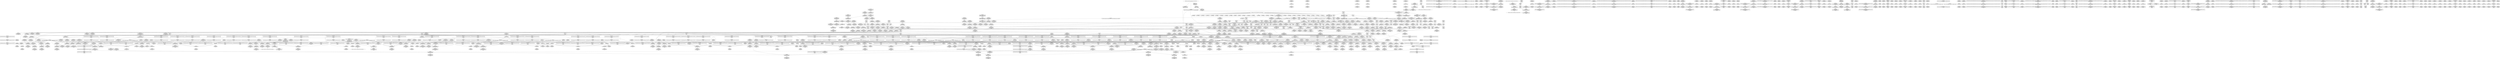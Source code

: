 digraph {
	CE0x572fc00 [shape=record,shape=Mrecord,label="{CE0x572fc00|task_has_perm:call16|security/selinux/hooks.c,1526|*SummSink*}"]
	CE0x5796b00 [shape=record,shape=Mrecord,label="{CE0x5796b00|128:_i8*,_:_CRE_88,89_}"]
	CE0x578f540 [shape=record,shape=Mrecord,label="{CE0x578f540|i64*_getelementptr_inbounds_(_11_x_i64_,_11_x_i64_*___llvm_gcov_ctr132,_i64_0,_i64_9)|*Constant*|*SummSource*}"]
	CE0x56d64f0 [shape=record,shape=Mrecord,label="{CE0x56d64f0|task_has_perm:tmp20|security/selinux/hooks.c,1525|*SummSink*}"]
	CE0x5786690 [shape=record,shape=Mrecord,label="{CE0x5786690|rcu_read_unlock:tobool|include/linux/rcupdate.h,933|*SummSource*}"]
	CE0x57c5590 [shape=record,shape=Mrecord,label="{CE0x57c5590|__rcu_read_unlock:do.end|*SummSource*}"]
	CE0x56dfab0 [shape=record,shape=Mrecord,label="{CE0x56dfab0|selinux_ptrace_traceme:call2|security/selinux/hooks.c,1962|*SummSink*}"]
	CE0x575cec0 [shape=record,shape=Mrecord,label="{CE0x575cec0|__rcu_read_lock:do.body}"]
	CE0x5786a50 [shape=record,shape=Mrecord,label="{CE0x5786a50|__preempt_count_add:entry}"]
	CE0x57263e0 [shape=record,shape=Mrecord,label="{CE0x57263e0|i32_1|*Constant*|*SummSource*}"]
	CE0x5796f40 [shape=record,shape=Mrecord,label="{CE0x5796f40|128:_i8*,_:_CRE_120,128_}"]
	CE0x571c520 [shape=record,shape=Mrecord,label="{CE0x571c520|i64*_getelementptr_inbounds_(_24_x_i64_,_24_x_i64_*___llvm_gcov_ctr138,_i64_0,_i64_8)|*Constant*}"]
	CE0x5790df0 [shape=record,shape=Mrecord,label="{CE0x5790df0|rcu_read_unlock:tmp21|include/linux/rcupdate.h,935|*SummSink*}"]
	CE0x57698c0 [shape=record,shape=Mrecord,label="{CE0x57698c0|_call_void_mcount()_#3|*SummSink*}"]
	CE0x56e3890 [shape=record,shape=Mrecord,label="{CE0x56e3890|task_has_perm:tobool4|security/selinux/hooks.c,1525|*SummSink*}"]
	CE0x576e890 [shape=record,shape=Mrecord,label="{CE0x576e890|task_has_perm:sid25|security/selinux/hooks.c,1526|*SummSource*}"]
	CE0x57d7730 [shape=record,shape=Mrecord,label="{CE0x57d7730|__preempt_count_sub:tmp4|./arch/x86/include/asm/preempt.h,77}"]
	CE0x571f950 [shape=record,shape=Mrecord,label="{CE0x571f950|task_has_perm:if.end19}"]
	CE0x57ba840 [shape=record,shape=Mrecord,label="{CE0x57ba840|i64*_getelementptr_inbounds_(_4_x_i64_,_4_x_i64_*___llvm_gcov_ctr128,_i64_0,_i64_2)|*Constant*}"]
	CE0x57192b0 [shape=record,shape=Mrecord,label="{CE0x57192b0|rcu_read_lock:tmp16|include/linux/rcupdate.h,882}"]
	CE0x5711630 [shape=record,shape=Mrecord,label="{CE0x5711630|__preempt_count_sub:entry}"]
	CE0x572f0e0 [shape=record,shape=Mrecord,label="{CE0x572f0e0|task_has_perm:tmp39|security/selinux/hooks.c,1526|*SummSink*}"]
	CE0x56d05e0 [shape=record,shape=Mrecord,label="{CE0x56d05e0|task_has_perm:tmp22|security/selinux/hooks.c,1525|*SummSource*}"]
	CE0x5723a00 [shape=record,shape=Mrecord,label="{CE0x5723a00|GLOBAL:task_has_perm.__warned48|Global_var:task_has_perm.__warned48}"]
	CE0x57e97c0 [shape=record,shape=Mrecord,label="{CE0x57e97c0|__preempt_count_add:tmp2|*SummSink*}"]
	CE0x56f9500 [shape=record,shape=Mrecord,label="{CE0x56f9500|i64*_getelementptr_inbounds_(_4_x_i64_,_4_x_i64_*___llvm_gcov_ctr130,_i64_0,_i64_2)|*Constant*|*SummSource*}"]
	CE0x56e09b0 [shape=record,shape=Mrecord,label="{CE0x56e09b0|rcu_read_unlock:tmp3|*SummSource*}"]
	CE0x57e63c0 [shape=record,shape=Mrecord,label="{CE0x57e63c0|__preempt_count_sub:sub|./arch/x86/include/asm/preempt.h,77|*SummSink*}"]
	CE0x56d58f0 [shape=record,shape=Mrecord,label="{CE0x56d58f0|task_has_perm:tmp26|security/selinux/hooks.c,1525|*SummSink*}"]
	CE0x5738780 [shape=record,shape=Mrecord,label="{CE0x5738780|i64*_getelementptr_inbounds_(_24_x_i64_,_24_x_i64_*___llvm_gcov_ctr138,_i64_0,_i64_23)|*Constant*|*SummSink*}"]
	CE0x57cf010 [shape=record,shape=Mrecord,label="{CE0x57cf010|rcu_lock_release:tmp|*SummSink*}"]
	CE0x5728520 [shape=record,shape=Mrecord,label="{CE0x5728520|GLOBAL:__llvm_gcov_ctr138|Global_var:__llvm_gcov_ctr138}"]
	CE0x56ff520 [shape=record,shape=Mrecord,label="{CE0x56ff520|avc_has_perm:tclass|Function::avc_has_perm&Arg::tclass::}"]
	CE0x575c470 [shape=record,shape=Mrecord,label="{CE0x575c470|task_has_perm:tobool17|security/selinux/hooks.c,1526}"]
	CE0x5700250 [shape=record,shape=Mrecord,label="{CE0x5700250|GLOBAL:rcu_read_lock.__warned|Global_var:rcu_read_lock.__warned|*SummSource*}"]
	CE0x56ee4b0 [shape=record,shape=Mrecord,label="{CE0x56ee4b0|_ret_%struct.task_struct*_%tmp4,_!dbg_!27714|./arch/x86/include/asm/current.h,14|*SummSource*}"]
	CE0x5741790 [shape=record,shape=Mrecord,label="{CE0x5741790|__rcu_read_lock:tmp4|include/linux/rcupdate.h,239}"]
	CE0x56feca0 [shape=record,shape=Mrecord,label="{CE0x56feca0|avc_has_perm:tsid|Function::avc_has_perm&Arg::tsid::|*SummSource*}"]
	CE0x56f7c50 [shape=record,shape=Mrecord,label="{CE0x56f7c50|rcu_read_lock:tobool1|include/linux/rcupdate.h,882|*SummSink*}"]
	CE0x57d0070 [shape=record,shape=Mrecord,label="{CE0x57d0070|_call_void_asm_addl_$1,_%gs:$0_,_*m,ri,*m,_dirflag_,_fpsr_,_flags_(i32*___preempt_count,_i32_%val,_i32*___preempt_count)_#3,_!dbg_!27714,_!srcloc_!27717|./arch/x86/include/asm/preempt.h,72|*SummSink*}"]
	CE0x572e340 [shape=record,shape=Mrecord,label="{CE0x572e340|task_has_perm:tmp19|security/selinux/hooks.c,1525}"]
	CE0x5718710 [shape=record,shape=Mrecord,label="{CE0x5718710|rcu_read_lock:tmp13|include/linux/rcupdate.h,882|*SummSink*}"]
	CE0x577f7b0 [shape=record,shape=Mrecord,label="{CE0x577f7b0|i8_1|*Constant*}"]
	CE0x5724e20 [shape=record,shape=Mrecord,label="{CE0x5724e20|task_has_perm:land.lhs.true|*SummSource*}"]
	CE0x5724790 [shape=record,shape=Mrecord,label="{CE0x5724790|%struct.task_struct*_(%struct.task_struct**)*_asm_movq_%gs:$_1:P_,$0_,_r,im,_dirflag_,_fpsr_,_flags_|*SummSink*}"]
	CE0x57649e0 [shape=record,shape=Mrecord,label="{CE0x57649e0|rcu_lock_release:tmp|*SummSource*}"]
	CE0x56e5d50 [shape=record,shape=Mrecord,label="{CE0x56e5d50|rcu_read_lock:if.end}"]
	CE0x5787ea0 [shape=record,shape=Mrecord,label="{CE0x5787ea0|rcu_read_unlock:land.lhs.true|*SummSink*}"]
	CE0x5720440 [shape=record,shape=Mrecord,label="{CE0x5720440|GLOBAL:__preempt_count_add|*Constant*}"]
	CE0x5779460 [shape=record,shape=Mrecord,label="{CE0x5779460|__preempt_count_sub:tmp3|*SummSink*}"]
	CE0x56e3760 [shape=record,shape=Mrecord,label="{CE0x56e3760|task_has_perm:tobool4|security/selinux/hooks.c,1525|*SummSource*}"]
	CE0x5729970 [shape=record,shape=Mrecord,label="{CE0x5729970|task_has_perm:tmp24|security/selinux/hooks.c,1525|*SummSink*}"]
	CE0x5732ce0 [shape=record,shape=Mrecord,label="{CE0x5732ce0|i64*_getelementptr_inbounds_(_24_x_i64_,_24_x_i64_*___llvm_gcov_ctr138,_i64_0,_i64_19)|*Constant*|*SummSink*}"]
	CE0x57964a0 [shape=record,shape=Mrecord,label="{CE0x57964a0|128:_i8*,_:_CRE_48,52_}"]
	CE0x578eb70 [shape=record,shape=Mrecord,label="{CE0x578eb70|i64*_getelementptr_inbounds_(_11_x_i64_,_11_x_i64_*___llvm_gcov_ctr132,_i64_0,_i64_8)|*Constant*}"]
	CE0x5717120 [shape=record,shape=Mrecord,label="{CE0x5717120|rcu_read_unlock:tmp12|include/linux/rcupdate.h,933|*SummSource*}"]
	CE0x5797490 [shape=record,shape=Mrecord,label="{CE0x5797490|128:_i8*,_:_CRE_160,168_}"]
	CE0x5802970 [shape=record,shape=Mrecord,label="{CE0x5802970|__preempt_count_add:tmp1|*SummSource*}"]
	CE0x5785d90 [shape=record,shape=Mrecord,label="{CE0x5785d90|__rcu_read_lock:tmp6|include/linux/rcupdate.h,240}"]
	CE0x57701b0 [shape=record,shape=Mrecord,label="{CE0x57701b0|_call_void_rcu_read_unlock()_#10,_!dbg_!27790|security/selinux/hooks.c,1527}"]
	CE0x5763ac0 [shape=record,shape=Mrecord,label="{CE0x5763ac0|rcu_lock_acquire:tmp5|include/linux/rcupdate.h,418|*SummSink*}"]
	CE0x56ff8d0 [shape=record,shape=Mrecord,label="{CE0x56ff8d0|avc_has_perm:requested|Function::avc_has_perm&Arg::requested::}"]
	CE0x5710d50 [shape=record,shape=Mrecord,label="{CE0x5710d50|task_has_perm:if.then18}"]
	CE0x573ded0 [shape=record,shape=Mrecord,label="{CE0x573ded0|i64_16|*Constant*}"]
	CE0x57d90f0 [shape=record,shape=Mrecord,label="{CE0x57d90f0|i64*_getelementptr_inbounds_(_4_x_i64_,_4_x_i64_*___llvm_gcov_ctr129,_i64_0,_i64_2)|*Constant*|*SummSource*}"]
	CE0x5784150 [shape=record,shape=Mrecord,label="{CE0x5784150|rcu_read_lock:tmp22|include/linux/rcupdate.h,884|*SummSink*}"]
	CE0x576a710 [shape=record,shape=Mrecord,label="{CE0x576a710|_call_void___preempt_count_sub(i32_1)_#10,_!dbg_!27715|include/linux/rcupdate.h,244|*SummSink*}"]
	CE0x56ee0f0 [shape=record,shape=Mrecord,label="{CE0x56ee0f0|selinux_ptrace_traceme:entry}"]
	CE0x56cb950 [shape=record,shape=Mrecord,label="{CE0x56cb950|i64_2|*Constant*|*SummSource*}"]
	CE0x5731df0 [shape=record,shape=Mrecord,label="{CE0x5731df0|task_has_perm:tmp44|security/selinux/hooks.c,1526}"]
	CE0x5790410 [shape=record,shape=Mrecord,label="{CE0x5790410|rcu_read_unlock:tmp21|include/linux/rcupdate.h,935}"]
	CE0x577f090 [shape=record,shape=Mrecord,label="{CE0x577f090|__preempt_count_add:tmp4|./arch/x86/include/asm/preempt.h,72|*SummSource*}"]
	CE0x5742720 [shape=record,shape=Mrecord,label="{CE0x5742720|rcu_read_unlock:call|include/linux/rcupdate.h,933|*SummSink*}"]
	CE0x5720d70 [shape=record,shape=Mrecord,label="{CE0x5720d70|rcu_read_lock:tmp2|*SummSource*}"]
	CE0x5733530 [shape=record,shape=Mrecord,label="{CE0x5733530|_call_void_lockdep_rcu_suspicious(i8*_getelementptr_inbounds_(_25_x_i8_,_25_x_i8_*_.str3,_i32_0,_i32_0),_i32_1526,_i8*_getelementptr_inbounds_(_41_x_i8_,_41_x_i8_*_.str44,_i32_0,_i32_0))_#10,_!dbg_!27771|security/selinux/hooks.c,1526}"]
	CE0x57bf1b0 [shape=record,shape=Mrecord,label="{CE0x57bf1b0|rcu_lock_acquire:indirectgoto|*SummSink*}"]
	CE0x573e890 [shape=record,shape=Mrecord,label="{CE0x573e890|task_has_perm:tmp38|security/selinux/hooks.c,1526|*SummSource*}"]
	CE0x5780050 [shape=record,shape=Mrecord,label="{CE0x5780050|_call_void_lockdep_rcu_suspicious(i8*_getelementptr_inbounds_(_25_x_i8_,_25_x_i8_*_.str45,_i32_0,_i32_0),_i32_883,_i8*_getelementptr_inbounds_(_42_x_i8_,_42_x_i8_*_.str46,_i32_0,_i32_0))_#10,_!dbg_!27728|include/linux/rcupdate.h,882|*SummSink*}"]
	CE0x5736500 [shape=record,shape=Mrecord,label="{CE0x5736500|task_has_perm:tmp50|security/selinux/hooks.c,1526|*SummSource*}"]
	CE0x56d4d40 [shape=record,shape=Mrecord,label="{CE0x56d4d40|selinux_ptrace_traceme:tmp3|security/selinux/hooks.c,1959|*SummSource*}"]
	CE0x575eb60 [shape=record,shape=Mrecord,label="{CE0x575eb60|i64*_getelementptr_inbounds_(_4_x_i64_,_4_x_i64_*___llvm_gcov_ctr133,_i64_0,_i64_0)|*Constant*|*SummSource*}"]
	CE0x56f0bc0 [shape=record,shape=Mrecord,label="{CE0x56f0bc0|task_has_perm:if.then}"]
	CE0x57cda00 [shape=record,shape=Mrecord,label="{CE0x57cda00|i64*_getelementptr_inbounds_(_4_x_i64_,_4_x_i64_*___llvm_gcov_ctr134,_i64_0,_i64_0)|*Constant*|*SummSource*}"]
	CE0x56fb220 [shape=record,shape=Mrecord,label="{CE0x56fb220|i32_(i32,_i32,_i16,_i32,_%struct.common_audit_data*)*_bitcast_(i32_(i32,_i32,_i16,_i32,_%struct.common_audit_data.495*)*_avc_has_perm_to_i32_(i32,_i32,_i16,_i32,_%struct.common_audit_data*)*)|*Constant*|*SummSink*}"]
	CE0x57707c0 [shape=record,shape=Mrecord,label="{CE0x57707c0|rcu_read_unlock:entry|*SummSink*}"]
	CE0x576c5a0 [shape=record,shape=Mrecord,label="{CE0x576c5a0|rcu_lock_release:tmp6|*SummSink*}"]
	CE0x5767ce0 [shape=record,shape=Mrecord,label="{CE0x5767ce0|__preempt_count_add:tmp2|*SummSource*}"]
	CE0x57916b0 [shape=record,shape=Mrecord,label="{CE0x57916b0|rcu_read_unlock:tmp17|include/linux/rcupdate.h,933|*SummSink*}"]
	CE0x5788d80 [shape=record,shape=Mrecord,label="{CE0x5788d80|_call_void_mcount()_#3|*SummSink*}"]
	CE0x56da690 [shape=record,shape=Mrecord,label="{CE0x56da690|i64_2|*Constant*}"]
	CE0x7166c40 [shape=record,shape=Mrecord,label="{CE0x7166c40|selinux_ptrace_traceme:tmp6|security/selinux/hooks.c,1960}"]
	CE0x56c5430 [shape=record,shape=Mrecord,label="{CE0x56c5430|task_has_perm:tmp15|security/selinux/hooks.c,1525}"]
	CE0x5704ff0 [shape=record,shape=Mrecord,label="{CE0x5704ff0|selinux_ptrace_traceme:tmp8|security/selinux/hooks.c,1962}"]
	CE0x56e19f0 [shape=record,shape=Mrecord,label="{CE0x56e19f0|rcu_read_lock:tmp|*SummSink*}"]
	CE0x56fab70 [shape=record,shape=Mrecord,label="{CE0x56fab70|task_has_perm:call26|security/selinux/hooks.c,1528|*SummSink*}"]
	CE0x571ea00 [shape=record,shape=Mrecord,label="{CE0x571ea00|rcu_read_lock:tmp3|*SummSink*}"]
	CE0x57d2550 [shape=record,shape=Mrecord,label="{CE0x57d2550|__rcu_read_unlock:tmp}"]
	CE0x57bd760 [shape=record,shape=Mrecord,label="{CE0x57bd760|i64*_getelementptr_inbounds_(_4_x_i64_,_4_x_i64_*___llvm_gcov_ctr130,_i64_0,_i64_3)|*Constant*|*SummSource*}"]
	CE0x57bdba0 [shape=record,shape=Mrecord,label="{CE0x57bdba0|rcu_lock_acquire:tmp6|*SummSink*}"]
	CE0x5718570 [shape=record,shape=Mrecord,label="{CE0x5718570|rcu_read_lock:tmp14|include/linux/rcupdate.h,882}"]
	CE0x57414b0 [shape=record,shape=Mrecord,label="{CE0x57414b0|task_has_perm:tobool|security/selinux/hooks.c,1525|*SummSource*}"]
	CE0x5731c80 [shape=record,shape=Mrecord,label="{CE0x5731c80|task_has_perm:tmp43|security/selinux/hooks.c,1526|*SummSink*}"]
	CE0x56f9640 [shape=record,shape=Mrecord,label="{CE0x56f9640|rcu_read_lock:bb|*SummSink*}"]
	CE0x576e2a0 [shape=record,shape=Mrecord,label="{CE0x576e2a0|task_has_perm:tmp56|security/selinux/hooks.c,1526|*SummSource*}"]
	CE0x579a460 [shape=record,shape=Mrecord,label="{CE0x579a460|_ret_void,_!dbg_!27717|include/linux/rcupdate.h,245|*SummSource*}"]
	CE0x56f0ca0 [shape=record,shape=Mrecord,label="{CE0x56f0ca0|task_has_perm:if.then|*SummSource*}"]
	CE0x57442b0 [shape=record,shape=Mrecord,label="{CE0x57442b0|rcu_read_unlock:tmp1|*SummSource*}"]
	CE0x56e3d60 [shape=record,shape=Mrecord,label="{CE0x56e3d60|i64_7|*Constant*|*SummSink*}"]
	CE0x573c1a0 [shape=record,shape=Mrecord,label="{CE0x573c1a0|rcu_read_unlock:tmp2|*SummSource*}"]
	CE0x57248a0 [shape=record,shape=Mrecord,label="{CE0x57248a0|GLOBAL:current_task|Global_var:current_task}"]
	CE0x5701660 [shape=record,shape=Mrecord,label="{CE0x5701660|task_has_perm:tmp4|*LoadInst*|security/selinux/hooks.c,1525|*SummSink*}"]
	CE0x5769ac0 [shape=record,shape=Mrecord,label="{CE0x5769ac0|i32_0|*Constant*}"]
	CE0x5794cb0 [shape=record,shape=Mrecord,label="{CE0x5794cb0|__preempt_count_add:tmp5|./arch/x86/include/asm/preempt.h,72|*SummSink*}"]
	CE0x57966c0 [shape=record,shape=Mrecord,label="{CE0x57966c0|128:_i8*,_:_CRE_56,64_}"]
	CE0x56df140 [shape=record,shape=Mrecord,label="{CE0x56df140|task_has_perm:if.end19|*SummSource*}"]
	CE0x576c190 [shape=record,shape=Mrecord,label="{CE0x576c190|__rcu_read_unlock:tmp4|include/linux/rcupdate.h,244}"]
	CE0x5726d00 [shape=record,shape=Mrecord,label="{CE0x5726d00|get_current:tmp4|./arch/x86/include/asm/current.h,14}"]
	CE0x56c7230 [shape=record,shape=Mrecord,label="{CE0x56c7230|i64_0|*Constant*|*SummSink*}"]
	CE0x5713eb0 [shape=record,shape=Mrecord,label="{CE0x5713eb0|task_has_perm:tmp34|security/selinux/hooks.c,1526|*SummSource*}"]
	CE0x5801510 [shape=record,shape=Mrecord,label="{CE0x5801510|__preempt_count_add:tmp7|./arch/x86/include/asm/preempt.h,73|*SummSource*}"]
	CE0x5724040 [shape=record,shape=Mrecord,label="{CE0x5724040|task_has_perm:tmp36|security/selinux/hooks.c,1526}"]
	CE0x572cdd0 [shape=record,shape=Mrecord,label="{CE0x572cdd0|rcu_read_lock:land.lhs.true}"]
	CE0x56daf70 [shape=record,shape=Mrecord,label="{CE0x56daf70|get_current:tmp3|*SummSource*}"]
	CE0x571c050 [shape=record,shape=Mrecord,label="{CE0x571c050|rcu_read_lock:land.lhs.true2}"]
	CE0x5743550 [shape=record,shape=Mrecord,label="{CE0x5743550|i64_2|*Constant*}"]
	CE0x575cdc0 [shape=record,shape=Mrecord,label="{CE0x575cdc0|_ret_void,_!dbg_!27717|include/linux/rcupdate.h,245|*SummSink*}"]
	CE0x57978d0 [shape=record,shape=Mrecord,label="{CE0x57978d0|i32_0|*Constant*|*SummSink*}"]
	CE0x57bdda0 [shape=record,shape=Mrecord,label="{CE0x57bdda0|rcu_lock_acquire:tmp7}"]
	CE0x57bdff0 [shape=record,shape=Mrecord,label="{CE0x57bdff0|rcu_lock_acquire:tmp7|*SummSink*}"]
	CE0x57bef30 [shape=record,shape=Mrecord,label="{CE0x57bef30|i64*_getelementptr_inbounds_(_4_x_i64_,_4_x_i64_*___llvm_gcov_ctr129,_i64_0,_i64_3)|*Constant*|*SummSink*}"]
	CE0x57d4a90 [shape=record,shape=Mrecord,label="{CE0x57d4a90|i64*_getelementptr_inbounds_(_4_x_i64_,_4_x_i64_*___llvm_gcov_ctr134,_i64_0,_i64_2)|*Constant*}"]
	CE0x56dbe50 [shape=record,shape=Mrecord,label="{CE0x56dbe50|_ret_i32_%retval.0,_!dbg_!27723|security/selinux/hooks.c,1963|*SummSource*}"]
	CE0x56d7170 [shape=record,shape=Mrecord,label="{CE0x56d7170|task_has_perm:tsk2|Function::task_has_perm&Arg::tsk2::|*SummSource*}"]
	CE0x576a470 [shape=record,shape=Mrecord,label="{CE0x576a470|_call_void___preempt_count_sub(i32_1)_#10,_!dbg_!27715|include/linux/rcupdate.h,244}"]
	CE0x5790fe0 [shape=record,shape=Mrecord,label="{CE0x5790fe0|rcu_read_unlock:tmp22|include/linux/rcupdate.h,935}"]
	CE0x56df470 [shape=record,shape=Mrecord,label="{CE0x56df470|task_has_perm:bb|*SummSource*}"]
	CE0x57c0a70 [shape=record,shape=Mrecord,label="{CE0x57c0a70|__preempt_count_add:bb|*SummSink*}"]
	CE0x56ffb20 [shape=record,shape=Mrecord,label="{CE0x56ffb20|%struct.common_audit_data*_null|*Constant*|*SummSource*}"]
	CE0x578b630 [shape=record,shape=Mrecord,label="{CE0x578b630|rcu_read_unlock:do.body|*SummSink*}"]
	CE0x56cde80 [shape=record,shape=Mrecord,label="{CE0x56cde80|_call_void_mcount()_#3}"]
	CE0x5746820 [shape=record,shape=Mrecord,label="{CE0x5746820|i64*_getelementptr_inbounds_(_24_x_i64_,_24_x_i64_*___llvm_gcov_ctr138,_i64_0,_i64_9)|*Constant*|*SummSource*}"]
	CE0x56ff120 [shape=record,shape=Mrecord,label="{CE0x56ff120|i16_2|*Constant*|*SummSource*}"]
	CE0x56f5590 [shape=record,shape=Mrecord,label="{CE0x56f5590|__rcu_read_unlock:tmp3|*SummSource*}"]
	CE0x57bd8f0 [shape=record,shape=Mrecord,label="{CE0x57bd8f0|i64*_getelementptr_inbounds_(_4_x_i64_,_4_x_i64_*___llvm_gcov_ctr130,_i64_0,_i64_3)|*Constant*|*SummSink*}"]
	CE0x56c5c80 [shape=record,shape=Mrecord,label="{CE0x56c5c80|task_has_perm:tmp21|security/selinux/hooks.c,1525}"]
	CE0x56f7520 [shape=record,shape=Mrecord,label="{CE0x56f7520|rcu_lock_release:tmp2}"]
	CE0x5710c60 [shape=record,shape=Mrecord,label="{CE0x5710c60|task_has_perm:bb|*SummSink*}"]
	CE0x5771c20 [shape=record,shape=Mrecord,label="{CE0x5771c20|rcu_read_lock:if.then}"]
	CE0x5720160 [shape=record,shape=Mrecord,label="{CE0x5720160|i64*_getelementptr_inbounds_(_4_x_i64_,_4_x_i64_*___llvm_gcov_ctr130,_i64_0,_i64_1)|*Constant*}"]
	CE0x57bf8c0 [shape=record,shape=Mrecord,label="{CE0x57bf8c0|_call_void_mcount()_#3}"]
	CE0x56e9890 [shape=record,shape=Mrecord,label="{CE0x56e9890|i32_128|*Constant*|*SummSink*}"]
	CE0x5765980 [shape=record,shape=Mrecord,label="{CE0x5765980|__rcu_read_lock:tmp2|*SummSink*}"]
	CE0x57d7820 [shape=record,shape=Mrecord,label="{CE0x57d7820|i64*_getelementptr_inbounds_(_4_x_i64_,_4_x_i64_*___llvm_gcov_ctr129,_i64_0,_i64_0)|*Constant*}"]
	CE0x5786470 [shape=record,shape=Mrecord,label="{CE0x5786470|__rcu_read_unlock:tmp5|include/linux/rcupdate.h,244}"]
	CE0x5791640 [shape=record,shape=Mrecord,label="{CE0x5791640|rcu_read_unlock:tmp17|include/linux/rcupdate.h,933|*SummSource*}"]
	CE0x5709840 [shape=record,shape=Mrecord,label="{CE0x5709840|selinux_ptrace_traceme:tmp9|security/selinux/hooks.c,1962|*SummSource*}"]
	CE0x5701a60 [shape=record,shape=Mrecord,label="{CE0x5701a60|_call_void___preempt_count_add(i32_1)_#10,_!dbg_!27711|include/linux/rcupdate.h,239|*SummSource*}"]
	CE0x5713280 [shape=record,shape=Mrecord,label="{CE0x5713280|i64_14|*Constant*}"]
	CE0x5735830 [shape=record,shape=Mrecord,label="{CE0x5735830|task_has_perm:tmp49|security/selinux/hooks.c,1526}"]
	CE0x56e9900 [shape=record,shape=Mrecord,label="{CE0x56e9900|task_has_perm:perms|Function::task_has_perm&Arg::perms::}"]
	CE0x576a400 [shape=record,shape=Mrecord,label="{CE0x576a400|_call_void_asm_sideeffect_,_memory_,_dirflag_,_fpsr_,_flags_()_#3,_!dbg_!27711,_!srcloc_!27714|include/linux/rcupdate.h,244|*SummSink*}"]
	CE0x56fb490 [shape=record,shape=Mrecord,label="{CE0x56fb490|avc_has_perm:entry|*SummSource*}"]
	CE0x56cf7a0 [shape=record,shape=Mrecord,label="{CE0x56cf7a0|selinux_ptrace_traceme:call2|security/selinux/hooks.c,1962|*SummSource*}"]
	CE0x57c53c0 [shape=record,shape=Mrecord,label="{CE0x57c53c0|__rcu_read_unlock:tmp6|include/linux/rcupdate.h,245}"]
	CE0x5796d20 [shape=record,shape=Mrecord,label="{CE0x5796d20|128:_i8*,_:_CRE_104,112_}"]
	CE0x56f8c20 [shape=record,shape=Mrecord,label="{CE0x56f8c20|rcu_read_lock:tmp11|include/linux/rcupdate.h,882}"]
	CE0x57cb5b0 [shape=record,shape=Mrecord,label="{CE0x57cb5b0|__preempt_count_sub:tmp1|*SummSource*}"]
	CE0x571fec0 [shape=record,shape=Mrecord,label="{CE0x571fec0|rcu_lock_acquire:tmp1|*SummSource*}"]
	CE0x5764970 [shape=record,shape=Mrecord,label="{CE0x5764970|COLLAPSED:_GCMRE___llvm_gcov_ctr133_internal_global_4_x_i64_zeroinitializer:_elem_0:default:}"]
	CE0x56e6a80 [shape=record,shape=Mrecord,label="{CE0x56e6a80|selinux_ptrace_traceme:tmp4|security/selinux/hooks.c,1959|*SummSink*}"]
	CE0x572e640 [shape=record,shape=Mrecord,label="{CE0x572e640|task_has_perm:tmp19|security/selinux/hooks.c,1525|*SummSink*}"]
	CE0x5794560 [shape=record,shape=Mrecord,label="{CE0x5794560|rcu_lock_acquire:bb}"]
	CE0x57cf920 [shape=record,shape=Mrecord,label="{CE0x57cf920|__rcu_read_lock:tmp3|*SummSource*}"]
	CE0x571aee0 [shape=record,shape=Mrecord,label="{CE0x571aee0|rcu_read_unlock:tmp14|include/linux/rcupdate.h,933}"]
	CE0x5731b50 [shape=record,shape=Mrecord,label="{CE0x5731b50|task_has_perm:tmp43|security/selinux/hooks.c,1526|*SummSource*}"]
	CE0x57958b0 [shape=record,shape=Mrecord,label="{CE0x57958b0|rcu_read_unlock:tmp11|include/linux/rcupdate.h,933}"]
	CE0x57cc8a0 [shape=record,shape=Mrecord,label="{CE0x57cc8a0|__rcu_read_unlock:do.body}"]
	CE0x56d9760 [shape=record,shape=Mrecord,label="{CE0x56d9760|selinux_ptrace_traceme:tmp11|security/selinux/hooks.c,1963|*SummSink*}"]
	CE0x57837b0 [shape=record,shape=Mrecord,label="{CE0x57837b0|i64*_getelementptr_inbounds_(_11_x_i64_,_11_x_i64_*___llvm_gcov_ctr127,_i64_0,_i64_10)|*Constant*|*SummSource*}"]
	CE0x573c0a0 [shape=record,shape=Mrecord,label="{CE0x573c0a0|COLLAPSED:_GCMRE___llvm_gcov_ctr127_internal_global_11_x_i64_zeroinitializer:_elem_0:default:}"]
	CE0x5713a30 [shape=record,shape=Mrecord,label="{CE0x5713a30|task_has_perm:tmp33|security/selinux/hooks.c,1526|*SummSink*}"]
	CE0x5787980 [shape=record,shape=Mrecord,label="{CE0x5787980|GLOBAL:__llvm_gcov_ctr132|Global_var:__llvm_gcov_ctr132|*SummSource*}"]
	CE0x57988f0 [shape=record,shape=Mrecord,label="{CE0x57988f0|GLOBAL:rcu_lock_release|*Constant*|*SummSource*}"]
	CE0x57c5110 [shape=record,shape=Mrecord,label="{CE0x57c5110|i64*_getelementptr_inbounds_(_4_x_i64_,_4_x_i64_*___llvm_gcov_ctr134,_i64_0,_i64_3)|*Constant*|*SummSink*}"]
	CE0x57828a0 [shape=record,shape=Mrecord,label="{CE0x57828a0|rcu_read_lock:tmp19|include/linux/rcupdate.h,882}"]
	CE0x57679f0 [shape=record,shape=Mrecord,label="{CE0x57679f0|i64*_getelementptr_inbounds_(_4_x_i64_,_4_x_i64_*___llvm_gcov_ctr135,_i64_0,_i64_0)|*Constant*}"]
	CE0x57d0590 [shape=record,shape=Mrecord,label="{CE0x57d0590|rcu_lock_release:tmp5|include/linux/rcupdate.h,423|*SummSource*}"]
	CE0x5743f50 [shape=record,shape=Mrecord,label="{CE0x5743f50|_call_void___rcu_read_lock()_#10,_!dbg_!27710|include/linux/rcupdate.h,879|*SummSource*}"]
	CE0x572efb0 [shape=record,shape=Mrecord,label="{CE0x572efb0|task_has_perm:tmp39|security/selinux/hooks.c,1526|*SummSource*}"]
	CE0x5700d90 [shape=record,shape=Mrecord,label="{CE0x5700d90|rcu_read_lock:tobool1|include/linux/rcupdate.h,882}"]
	CE0x5780770 [shape=record,shape=Mrecord,label="{CE0x5780770|i8*_getelementptr_inbounds_(_25_x_i8_,_25_x_i8_*_.str45,_i32_0,_i32_0)|*Constant*|*SummSource*}"]
	CE0x5712190 [shape=record,shape=Mrecord,label="{CE0x5712190|GLOBAL:rcu_read_lock|*Constant*|*SummSink*}"]
	CE0x5744930 [shape=record,shape=Mrecord,label="{CE0x5744930|_ret_void,_!dbg_!27719|./arch/x86/include/asm/preempt.h,73|*SummSink*}"]
	CE0x5796170 [shape=record,shape=Mrecord,label="{CE0x5796170|128:_i8*,_:_CRE_36,40_}"]
	CE0x56f0f30 [shape=record,shape=Mrecord,label="{CE0x56f0f30|i64*_getelementptr_inbounds_(_6_x_i64_,_6_x_i64_*___llvm_gcov_ctr137,_i64_0,_i64_5)|*Constant*|*SummSink*}"]
	CE0x5700540 [shape=record,shape=Mrecord,label="{CE0x5700540|rcu_read_lock:tmp8|include/linux/rcupdate.h,882}"]
	CE0x5789880 [shape=record,shape=Mrecord,label="{CE0x5789880|rcu_lock_acquire:tmp|*SummSink*}"]
	CE0x573be50 [shape=record,shape=Mrecord,label="{CE0x573be50|i64*_getelementptr_inbounds_(_11_x_i64_,_11_x_i64_*___llvm_gcov_ctr127,_i64_0,_i64_0)|*Constant*|*SummSink*}"]
	CE0x575d570 [shape=record,shape=Mrecord,label="{CE0x575d570|rcu_lock_release:tmp3|*SummSource*}"]
	CE0x5721d80 [shape=record,shape=Mrecord,label="{CE0x5721d80|task_has_perm:tmp7|security/selinux/hooks.c,1525|*SummSource*}"]
	CE0x57cd2a0 [shape=record,shape=Mrecord,label="{CE0x57cd2a0|__preempt_count_add:tmp|*SummSink*}"]
	CE0x5735e70 [shape=record,shape=Mrecord,label="{CE0x5735e70|task_has_perm:tmp49|security/selinux/hooks.c,1526|*SummSource*}"]
	CE0x56c6b10 [shape=record,shape=Mrecord,label="{CE0x56c6b10|selinux_ptrace_traceme:return|*SummSource*}"]
	CE0x56f1040 [shape=record,shape=Mrecord,label="{CE0x56f1040|selinux_ptrace_traceme:tmp10|security/selinux/hooks.c,1963|*SummSink*}"]
	CE0x56eaf50 [shape=record,shape=Mrecord,label="{CE0x56eaf50|_ret_i32_%call26,_!dbg_!27792|security/selinux/hooks.c,1528|*SummSink*}"]
	CE0x56ff590 [shape=record,shape=Mrecord,label="{CE0x56ff590|avc_has_perm:tclass|Function::avc_has_perm&Arg::tclass::|*SummSource*}"]
	CE0x572d4c0 [shape=record,shape=Mrecord,label="{CE0x572d4c0|task_has_perm:security|security/selinux/hooks.c,1525}"]
	CE0x56d82d0 [shape=record,shape=Mrecord,label="{CE0x56d82d0|i32_22|*Constant*|*SummSource*}"]
	CE0x56dace0 [shape=record,shape=Mrecord,label="{CE0x56dace0|task_has_perm:tobool4|security/selinux/hooks.c,1525}"]
	CE0x5743d70 [shape=record,shape=Mrecord,label="{CE0x5743d70|task_has_perm:do.body21|*SummSource*}"]
	CE0x5800ff0 [shape=record,shape=Mrecord,label="{CE0x5800ff0|__preempt_count_sub:tmp2|*SummSource*}"]
	CE0x56f7950 [shape=record,shape=Mrecord,label="{CE0x56f7950|rcu_read_lock:tmp8|include/linux/rcupdate.h,882|*SummSink*}"]
	CE0x56ce980 [shape=record,shape=Mrecord,label="{CE0x56ce980|selinux_ptrace_traceme:tobool|security/selinux/hooks.c,1959|*SummSource*}"]
	CE0x56d4420 [shape=record,shape=Mrecord,label="{CE0x56d4420|selinux_ptrace_traceme:entry|*SummSource*}"]
	CE0x571ce80 [shape=record,shape=Mrecord,label="{CE0x571ce80|rcu_lock_release:tmp}"]
	CE0x56f4b70 [shape=record,shape=Mrecord,label="{CE0x56f4b70|rcu_read_lock:tmp6|include/linux/rcupdate.h,882}"]
	CE0x56ded30 [shape=record,shape=Mrecord,label="{CE0x56ded30|rcu_lock_acquire:map|Function::rcu_lock_acquire&Arg::map::}"]
	CE0x5745dd0 [shape=record,shape=Mrecord,label="{CE0x5745dd0|__preempt_count_add:val|Function::__preempt_count_add&Arg::val::|*SummSink*}"]
	CE0x5719460 [shape=record,shape=Mrecord,label="{CE0x5719460|rcu_read_lock:tmp16|include/linux/rcupdate.h,882|*SummSource*}"]
	CE0x56d8400 [shape=record,shape=Mrecord,label="{CE0x56d8400|i32_22|*Constant*|*SummSink*}"]
	CE0x571e560 [shape=record,shape=Mrecord,label="{CE0x571e560|rcu_read_unlock:call3|include/linux/rcupdate.h,933|*SummSource*}"]
	CE0x572a120 [shape=record,shape=Mrecord,label="{CE0x572a120|task_has_perm:tmp26|security/selinux/hooks.c,1525}"]
	CE0x578dfe0 [shape=record,shape=Mrecord,label="{CE0x578dfe0|rcu_read_unlock:tmp10|include/linux/rcupdate.h,933|*SummSource*}"]
	CE0x56f10b0 [shape=record,shape=Mrecord,label="{CE0x56f10b0|selinux_ptrace_traceme:tmp10|security/selinux/hooks.c,1963}"]
	CE0x571fab0 [shape=record,shape=Mrecord,label="{CE0x571fab0|rcu_read_lock:land.lhs.true2|*SummSink*}"]
	CE0x57d43f0 [shape=record,shape=Mrecord,label="{CE0x57d43f0|_ret_void,_!dbg_!27720|./arch/x86/include/asm/preempt.h,78|*SummSource*}"]
	CE0x577fa30 [shape=record,shape=Mrecord,label="{CE0x577fa30|_call_void_lockdep_rcu_suspicious(i8*_getelementptr_inbounds_(_25_x_i8_,_25_x_i8_*_.str45,_i32_0,_i32_0),_i32_883,_i8*_getelementptr_inbounds_(_42_x_i8_,_42_x_i8_*_.str46,_i32_0,_i32_0))_#10,_!dbg_!27728|include/linux/rcupdate.h,882}"]
	CE0x5790880 [shape=record,shape=Mrecord,label="{CE0x5790880|i64*_getelementptr_inbounds_(_11_x_i64_,_11_x_i64_*___llvm_gcov_ctr132,_i64_0,_i64_10)|*Constant*}"]
	CE0x5734110 [shape=record,shape=Mrecord,label="{CE0x5734110|i32_1526|*Constant*}"]
	CE0x56e1b60 [shape=record,shape=Mrecord,label="{CE0x56e1b60|rcu_read_lock:tmp1|*SummSource*}"]
	CE0x56e3a00 [shape=record,shape=Mrecord,label="{CE0x56e3a00|i64_7|*Constant*}"]
	CE0x56ffdd0 [shape=record,shape=Mrecord,label="{CE0x56ffdd0|avc_has_perm:auditdata|Function::avc_has_perm&Arg::auditdata::|*SummSink*}"]
	CE0x57bc630 [shape=record,shape=Mrecord,label="{CE0x57bc630|__rcu_read_unlock:tmp|*SummSink*}"]
	CE0x5796e30 [shape=record,shape=Mrecord,label="{CE0x5796e30|128:_i8*,_:_CRE_112,120_}"]
	CE0x57316d0 [shape=record,shape=Mrecord,label="{CE0x57316d0|task_has_perm:tmp42|security/selinux/hooks.c,1526|*SummSink*}"]
	CE0x56de080 [shape=record,shape=Mrecord,label="{CE0x56de080|task_has_perm:tmp6|security/selinux/hooks.c,1525|*SummSink*}"]
	CE0x575c9d0 [shape=record,shape=Mrecord,label="{CE0x575c9d0|i64_17|*Constant*|*SummSink*}"]
	CE0x56daa40 [shape=record,shape=Mrecord,label="{CE0x56daa40|task_has_perm:call3|security/selinux/hooks.c,1525|*SummSource*}"]
	CE0x57d3f50 [shape=record,shape=Mrecord,label="{CE0x57d3f50|__preempt_count_add:tmp6|./arch/x86/include/asm/preempt.h,73|*SummSink*}"]
	CE0x5801b10 [shape=record,shape=Mrecord,label="{CE0x5801b10|__preempt_count_sub:bb|*SummSource*}"]
	CE0x57c44d0 [shape=record,shape=Mrecord,label="{CE0x57c44d0|__preempt_count_add:tmp1}"]
	CE0x5798130 [shape=record,shape=Mrecord,label="{CE0x5798130|_call_void_rcu_lock_release(%struct.lockdep_map*_rcu_lock_map)_#10,_!dbg_!27733|include/linux/rcupdate.h,935|*SummSink*}"]
	CE0x56dc460 [shape=record,shape=Mrecord,label="{CE0x56dc460|get_current:bb|*SummSource*}"]
	CE0x5717420 [shape=record,shape=Mrecord,label="{CE0x5717420|rcu_read_lock:tmp12|include/linux/rcupdate.h,882}"]
	CE0x5798b60 [shape=record,shape=Mrecord,label="{CE0x5798b60|rcu_lock_release:entry|*SummSink*}"]
	CE0x56d9de0 [shape=record,shape=Mrecord,label="{CE0x56d9de0|GLOBAL:get_current|*Constant*}"]
	CE0x571a0d0 [shape=record,shape=Mrecord,label="{CE0x571a0d0|rcu_read_lock:tmp17|include/linux/rcupdate.h,882}"]
	CE0x578b740 [shape=record,shape=Mrecord,label="{CE0x578b740|rcu_read_unlock:bb}"]
	CE0x5712010 [shape=record,shape=Mrecord,label="{CE0x5712010|i64*_getelementptr_inbounds_(_4_x_i64_,_4_x_i64_*___llvm_gcov_ctr129,_i64_0,_i64_3)|*Constant*|*SummSource*}"]
	CE0x57cb3d0 [shape=record,shape=Mrecord,label="{CE0x57cb3d0|i64_1|*Constant*}"]
	CE0x578fd50 [shape=record,shape=Mrecord,label="{CE0x578fd50|rcu_read_unlock:tmp19|include/linux/rcupdate.h,933|*SummSink*}"]
	CE0x56fd870 [shape=record,shape=Mrecord,label="{CE0x56fd870|_call_void_mcount()_#3}"]
	CE0x56e2770 [shape=record,shape=Mrecord,label="{CE0x56e2770|task_has_perm:do.body|*SummSource*}"]
	CE0x5771190 [shape=record,shape=Mrecord,label="{CE0x5771190|avc_has_perm:auditdata|Function::avc_has_perm&Arg::auditdata::|*SummSource*}"]
	CE0x571c3b0 [shape=record,shape=Mrecord,label="{CE0x571c3b0|task_has_perm:tmp17|security/selinux/hooks.c,1525|*SummSink*}"]
	CE0x5764fd0 [shape=record,shape=Mrecord,label="{CE0x5764fd0|__rcu_read_lock:tmp1}"]
	CE0x57113e0 [shape=record,shape=Mrecord,label="{CE0x57113e0|GLOBAL:__rcu_read_lock|*Constant*|*SummSink*}"]
	CE0x56e4430 [shape=record,shape=Mrecord,label="{CE0x56e4430|task_has_perm:land.lhs.true13}"]
	CE0x57c7170 [shape=record,shape=Mrecord,label="{CE0x57c7170|__preempt_count_sub:tmp7|./arch/x86/include/asm/preempt.h,78|*SummSink*}"]
	CE0x57353a0 [shape=record,shape=Mrecord,label="{CE0x57353a0|task_has_perm:tmp48|security/selinux/hooks.c,1526|*SummSink*}"]
	CE0x5719140 [shape=record,shape=Mrecord,label="{CE0x5719140|rcu_read_lock:tmp15|include/linux/rcupdate.h,882|*SummSink*}"]
	CE0x56d9b00 [shape=record,shape=Mrecord,label="{CE0x56d9b00|get_current:tmp2}"]
	CE0x57ce740 [shape=record,shape=Mrecord,label="{CE0x57ce740|_ret_void,_!dbg_!27720|./arch/x86/include/asm/preempt.h,78}"]
	CE0x57e6740 [shape=record,shape=Mrecord,label="{CE0x57e6740|__preempt_count_sub:tmp6|./arch/x86/include/asm/preempt.h,78}"]
	CE0x5737770 [shape=record,shape=Mrecord,label="{CE0x5737770|task_has_perm:tmp52|security/selinux/hooks.c,1526|*SummSource*}"]
	CE0x56f56c0 [shape=record,shape=Mrecord,label="{CE0x56f56c0|__rcu_read_lock:do.end|*SummSource*}"]
	CE0x56fa540 [shape=record,shape=Mrecord,label="{CE0x56fa540|i64*_getelementptr_inbounds_(_4_x_i64_,_4_x_i64_*___llvm_gcov_ctr128,_i64_0,_i64_3)|*Constant*|*SummSink*}"]
	CE0x56ec7d0 [shape=record,shape=Mrecord,label="{CE0x56ec7d0|i64_4|*Constant*|*SummSink*}"]
	CE0x56e31c0 [shape=record,shape=Mrecord,label="{CE0x56e31c0|task_has_perm:real_cred|security/selinux/hooks.c,1525}"]
	CE0x57c0d40 [shape=record,shape=Mrecord,label="{CE0x57c0d40|__preempt_count_sub:tmp|*SummSource*}"]
	CE0x57d3e70 [shape=record,shape=Mrecord,label="{CE0x57d3e70|__preempt_count_add:tmp6|./arch/x86/include/asm/preempt.h,73}"]
	CE0x56e4fd0 [shape=record,shape=Mrecord,label="{CE0x56e4fd0|task_has_perm:sid|security/selinux/hooks.c,1525}"]
	CE0x57cbbb0 [shape=record,shape=Mrecord,label="{CE0x57cbbb0|_call_void_mcount()_#3|*SummSource*}"]
	CE0x57be990 [shape=record,shape=Mrecord,label="{CE0x57be990|i64_1|*Constant*}"]
	CE0x5743c40 [shape=record,shape=Mrecord,label="{CE0x5743c40|task_has_perm:do.body21}"]
	CE0x575ebd0 [shape=record,shape=Mrecord,label="{CE0x575ebd0|i64*_getelementptr_inbounds_(_4_x_i64_,_4_x_i64_*___llvm_gcov_ctr128,_i64_0,_i64_1)|*Constant*}"]
	CE0x56fd230 [shape=record,shape=Mrecord,label="{CE0x56fd230|i64*_getelementptr_inbounds_(_4_x_i64_,_4_x_i64_*___llvm_gcov_ctr135,_i64_0,_i64_1)|*Constant*|*SummSource*}"]
	CE0x576dca0 [shape=record,shape=Mrecord,label="{CE0x576dca0|task_has_perm:tmp56|security/selinux/hooks.c,1526}"]
	CE0x575cf30 [shape=record,shape=Mrecord,label="{CE0x575cf30|__rcu_read_lock:do.body|*SummSource*}"]
	CE0x5786400 [shape=record,shape=Mrecord,label="{CE0x5786400|_call_void_asm_sideeffect_,_memory_,_dirflag_,_fpsr_,_flags_()_#3,_!dbg_!27711,_!srcloc_!27714|include/linux/rcupdate.h,244|*SummSource*}"]
	CE0x5781290 [shape=record,shape=Mrecord,label="{CE0x5781290|i32_883|*Constant*|*SummSource*}"]
	CE0x573c3b0 [shape=record,shape=Mrecord,label="{CE0x573c3b0|rcu_read_unlock:tmp3}"]
	CE0x57795b0 [shape=record,shape=Mrecord,label="{CE0x57795b0|_call_void_mcount()_#3|*SummSource*}"]
	CE0x5768f00 [shape=record,shape=Mrecord,label="{CE0x5768f00|i64*_getelementptr_inbounds_(_4_x_i64_,_4_x_i64_*___llvm_gcov_ctr133,_i64_0,_i64_2)|*Constant*}"]
	CE0x56e4c60 [shape=record,shape=Mrecord,label="{CE0x56e4c60|task_has_perm:tmp30|security/selinux/hooks.c,1525|*SummSource*}"]
	CE0x571fe50 [shape=record,shape=Mrecord,label="{CE0x571fe50|rcu_lock_acquire:tmp1}"]
	CE0x56c55c0 [shape=record,shape=Mrecord,label="{CE0x56c55c0|i64_6|*Constant*|*SummSource*}"]
	CE0x573c970 [shape=record,shape=Mrecord,label="{CE0x573c970|rcu_read_lock:tmp7|include/linux/rcupdate.h,882}"]
	CE0x57d8bf0 [shape=record,shape=Mrecord,label="{CE0x57d8bf0|void_(i32*,_i32,_i32*)*_asm_addl_$1,_%gs:$0_,_*m,ri,*m,_dirflag_,_fpsr_,_flags_|*SummSink*}"]
	CE0x5799e70 [shape=record,shape=Mrecord,label="{CE0x5799e70|__rcu_read_unlock:entry|*SummSource*}"]
	CE0x56f0a30 [shape=record,shape=Mrecord,label="{CE0x56f0a30|task_has_perm:do.end22|*SummSource*}"]
	CE0x5791db0 [shape=record,shape=Mrecord,label="{CE0x5791db0|_call_void_lockdep_rcu_suspicious(i8*_getelementptr_inbounds_(_25_x_i8_,_25_x_i8_*_.str45,_i32_0,_i32_0),_i32_934,_i8*_getelementptr_inbounds_(_44_x_i8_,_44_x_i8_*_.str47,_i32_0,_i32_0))_#10,_!dbg_!27726|include/linux/rcupdate.h,933}"]
	CE0x56c5630 [shape=record,shape=Mrecord,label="{CE0x56c5630|i64_6|*Constant*|*SummSink*}"]
	CE0x57202d0 [shape=record,shape=Mrecord,label="{CE0x57202d0|_call_void___preempt_count_add(i32_1)_#10,_!dbg_!27711|include/linux/rcupdate.h,239|*SummSink*}"]
	CE0x5742680 [shape=record,shape=Mrecord,label="{CE0x5742680|rcu_read_unlock:call|include/linux/rcupdate.h,933|*SummSource*}"]
	CE0x572f490 [shape=record,shape=Mrecord,label="{CE0x572f490|task_has_perm:tmp40|security/selinux/hooks.c,1526|*SummSource*}"]
	CE0x56cfd20 [shape=record,shape=Mrecord,label="{CE0x56cfd20|i32_2|*Constant*}"]
	CE0x57d1530 [shape=record,shape=Mrecord,label="{CE0x57d1530|GLOBAL:lock_release|*Constant*|*SummSink*}"]
	CE0x57bd880 [shape=record,shape=Mrecord,label="{CE0x57bd880|rcu_lock_acquire:tmp6}"]
	CE0x573dd60 [shape=record,shape=Mrecord,label="{CE0x573dd60|task_has_perm:tmp38|security/selinux/hooks.c,1526}"]
	CE0x57cecb0 [shape=record,shape=Mrecord,label="{CE0x57cecb0|__rcu_read_unlock:tmp2}"]
	CE0x57bd110 [shape=record,shape=Mrecord,label="{CE0x57bd110|i64_ptrtoint_(i8*_blockaddress(_rcu_lock_acquire,_%__here)_to_i64)|*Constant*|*SummSink*}"]
	CE0x573f4d0 [shape=record,shape=Mrecord,label="{CE0x573f4d0|rcu_lock_release:indirectgoto|*SummSource*}"]
	CE0x56defb0 [shape=record,shape=Mrecord,label="{CE0x56defb0|rcu_lock_acquire:map|Function::rcu_lock_acquire&Arg::map::|*SummSink*}"]
	CE0x578fbd0 [shape=record,shape=Mrecord,label="{CE0x578fbd0|rcu_read_unlock:tmp19|include/linux/rcupdate.h,933}"]
	CE0x572de80 [shape=record,shape=Mrecord,label="{CE0x572de80|task_has_perm:tmp|*SummSource*}"]
	CE0x5734360 [shape=record,shape=Mrecord,label="{CE0x5734360|i32_1526|*Constant*|*SummSource*}"]
	CE0x56d1aa0 [shape=record,shape=Mrecord,label="{CE0x56d1aa0|_ret_%struct.task_struct*_%tmp4,_!dbg_!27714|./arch/x86/include/asm/current.h,14|*SummSink*}"]
	CE0x57fdb80 [shape=record,shape=Mrecord,label="{CE0x57fdb80|_call_void_asm_addl_$1,_%gs:$0_,_*m,ri,*m,_dirflag_,_fpsr_,_flags_(i32*___preempt_count,_i32_%sub,_i32*___preempt_count)_#3,_!dbg_!27717,_!srcloc_!27718|./arch/x86/include/asm/preempt.h,77|*SummSink*}"]
	CE0x572aca0 [shape=record,shape=Mrecord,label="{CE0x572aca0|rcu_read_lock:tobool|include/linux/rcupdate.h,882|*SummSink*}"]
	CE0x56ee230 [shape=record,shape=Mrecord,label="{CE0x56ee230|get_current:entry|*SummSink*}"]
	CE0x5710040 [shape=record,shape=Mrecord,label="{CE0x5710040|__rcu_read_unlock:tmp1|*SummSource*}"]
	CE0x5780b40 [shape=record,shape=Mrecord,label="{CE0x5780b40|i8*_getelementptr_inbounds_(_25_x_i8_,_25_x_i8_*_.str45,_i32_0,_i32_0)|*Constant*|*SummSink*}"]
	CE0x573c6d0 [shape=record,shape=Mrecord,label="{CE0x573c6d0|rcu_read_lock:tmp6|include/linux/rcupdate.h,882|*SummSource*}"]
	CE0x57019f0 [shape=record,shape=Mrecord,label="{CE0x57019f0|_call_void___preempt_count_add(i32_1)_#10,_!dbg_!27711|include/linux/rcupdate.h,239}"]
	CE0x56fa930 [shape=record,shape=Mrecord,label="{CE0x56fa930|rcu_read_lock:tmp4|include/linux/rcupdate.h,882|*SummSource*}"]
	CE0x5792220 [shape=record,shape=Mrecord,label="{CE0x5792220|_call_void_lockdep_rcu_suspicious(i8*_getelementptr_inbounds_(_25_x_i8_,_25_x_i8_*_.str45,_i32_0,_i32_0),_i32_934,_i8*_getelementptr_inbounds_(_44_x_i8_,_44_x_i8_*_.str47,_i32_0,_i32_0))_#10,_!dbg_!27726|include/linux/rcupdate.h,933|*SummSink*}"]
	CE0x56ea400 [shape=record,shape=Mrecord,label="{CE0x56ea400|task_has_perm:entry|*SummSink*}"]
	CE0x56f52f0 [shape=record,shape=Mrecord,label="{CE0x56f52f0|rcu_lock_acquire:tmp2|*SummSource*}"]
	CE0x5793bb0 [shape=record,shape=Mrecord,label="{CE0x5793bb0|__rcu_read_unlock:tmp5|include/linux/rcupdate.h,244|*SummSink*}"]
	CE0x56db5d0 [shape=record,shape=Mrecord,label="{CE0x56db5d0|get_current:tmp|*SummSource*}"]
	CE0x57ca0d0 [shape=record,shape=Mrecord,label="{CE0x57ca0d0|__preempt_count_sub:tmp1|*SummSink*}"]
	CE0x5731840 [shape=record,shape=Mrecord,label="{CE0x5731840|task_has_perm:tmp43|security/selinux/hooks.c,1526}"]
	CE0x5765610 [shape=record,shape=Mrecord,label="{CE0x5765610|rcu_lock_acquire:bb|*SummSource*}"]
	CE0x57cbfc0 [shape=record,shape=Mrecord,label="{CE0x57cbfc0|i64_ptrtoint_(i8*_blockaddress(_rcu_lock_release,_%__here)_to_i64)|*Constant*|*SummSink*}"]
	CE0x56ecc50 [shape=record,shape=Mrecord,label="{CE0x56ecc50|task_has_perm:tmp10|security/selinux/hooks.c,1525}"]
	CE0x57366a0 [shape=record,shape=Mrecord,label="{CE0x57366a0|task_has_perm:tmp50|security/selinux/hooks.c,1526|*SummSink*}"]
	CE0x57282a0 [shape=record,shape=Mrecord,label="{CE0x57282a0|0:_i8,_:_GCMR_rcu_read_unlock.__warned_internal_global_i8_0,_section_.data.unlikely_,_align_1:_elem_0:default:}"]
	CE0x57383f0 [shape=record,shape=Mrecord,label="{CE0x57383f0|task_has_perm:tmp53|security/selinux/hooks.c,1526|*SummSource*}"]
	CE0x56fdb30 [shape=record,shape=Mrecord,label="{CE0x56fdb30|i64*_getelementptr_inbounds_(_4_x_i64_,_4_x_i64_*___llvm_gcov_ctr135,_i64_0,_i64_2)|*Constant*}"]
	CE0x56d8cb0 [shape=record,shape=Mrecord,label="{CE0x56d8cb0|_call_void_mcount()_#3}"]
	CE0x578dd40 [shape=record,shape=Mrecord,label="{CE0x578dd40|rcu_read_unlock:tmp9|include/linux/rcupdate.h,933|*SummSource*}"]
	CE0x5764080 [shape=record,shape=Mrecord,label="{CE0x5764080|i64*_getelementptr_inbounds_(_4_x_i64_,_4_x_i64_*___llvm_gcov_ctr130,_i64_0,_i64_1)|*Constant*|*SummSink*}"]
	CE0x5719d50 [shape=record,shape=Mrecord,label="{CE0x5719d50|i64*_getelementptr_inbounds_(_11_x_i64_,_11_x_i64_*___llvm_gcov_ctr127,_i64_0,_i64_8)|*Constant*|*SummSink*}"]
	CE0x56de760 [shape=record,shape=Mrecord,label="{CE0x56de760|i32_1525|*Constant*}"]
	CE0x57e5bc0 [shape=record,shape=Mrecord,label="{CE0x57e5bc0|__preempt_count_sub:tmp4|./arch/x86/include/asm/preempt.h,77|*SummSink*}"]
	CE0x5731070 [shape=record,shape=Mrecord,label="{CE0x5731070|task_has_perm:tmp41|security/selinux/hooks.c,1526|*SummSource*}"]
	CE0x572b6f0 [shape=record,shape=Mrecord,label="{CE0x572b6f0|__preempt_count_add:tmp5|./arch/x86/include/asm/preempt.h,72}"]
	CE0x56ddf10 [shape=record,shape=Mrecord,label="{CE0x56ddf10|task_has_perm:tmp7|security/selinux/hooks.c,1525}"]
	"CONST[source:0(mediator),value:2(dynamic)][purpose:{subject}][SnkIdx:0]"
	CE0x56db9a0 [shape=record,shape=Mrecord,label="{CE0x56db9a0|__rcu_read_lock:tmp|*SummSource*}"]
	CE0x5798a90 [shape=record,shape=Mrecord,label="{CE0x5798a90|rcu_lock_release:entry|*SummSource*}"]
	CE0x56e9cf0 [shape=record,shape=Mrecord,label="{CE0x56e9cf0|i64*_getelementptr_inbounds_(_6_x_i64_,_6_x_i64_*___llvm_gcov_ctr137,_i64_0,_i64_5)|*Constant*|*SummSource*}"]
	CE0x57d0c10 [shape=record,shape=Mrecord,label="{CE0x57d0c10|_call_void_lock_release(%struct.lockdep_map*_%map,_i32_1,_i64_ptrtoint_(i8*_blockaddress(_rcu_lock_release,_%__here)_to_i64))_#10,_!dbg_!27716|include/linux/rcupdate.h,423|*SummSink*}"]
	CE0x57bf2d0 [shape=record,shape=Mrecord,label="{CE0x57bf2d0|__rcu_read_unlock:tmp1|*SummSink*}"]
	CE0x5726120 [shape=record,shape=Mrecord,label="{CE0x5726120|i32_1|*Constant*}"]
	CE0x5772460 [shape=record,shape=Mrecord,label="{CE0x5772460|__rcu_read_lock:tmp1|*SummSink*}"]
	CE0x5729900 [shape=record,shape=Mrecord,label="{CE0x5729900|i64*_getelementptr_inbounds_(_24_x_i64_,_24_x_i64_*___llvm_gcov_ctr138,_i64_0,_i64_11)|*Constant*|*SummSink*}"]
	CE0x56ffe40 [shape=record,shape=Mrecord,label="{CE0x56ffe40|avc_has_perm:requested|Function::avc_has_perm&Arg::requested::|*SummSink*}"]
	CE0x56e43c0 [shape=record,shape=Mrecord,label="{CE0x56e43c0|task_has_perm:land.lhs.true2|*SummSink*}"]
	CE0x56da750 [shape=record,shape=Mrecord,label="{CE0x56da750|task_has_perm:call3|security/selinux/hooks.c,1525}"]
	CE0x56e0fb0 [shape=record,shape=Mrecord,label="{CE0x56e0fb0|i32_77|*Constant*|*SummSink*}"]
	CE0x5740700 [shape=record,shape=Mrecord,label="{CE0x5740700|rcu_lock_release:bb}"]
	CE0x57705c0 [shape=record,shape=Mrecord,label="{CE0x57705c0|GLOBAL:rcu_read_unlock|*Constant*|*SummSource*}"]
	CE0x57920f0 [shape=record,shape=Mrecord,label="{CE0x57920f0|_call_void_lockdep_rcu_suspicious(i8*_getelementptr_inbounds_(_25_x_i8_,_25_x_i8_*_.str45,_i32_0,_i32_0),_i32_934,_i8*_getelementptr_inbounds_(_44_x_i8_,_44_x_i8_*_.str47,_i32_0,_i32_0))_#10,_!dbg_!27726|include/linux/rcupdate.h,933|*SummSource*}"]
	CE0x571bf60 [shape=record,shape=Mrecord,label="{CE0x571bf60|rcu_read_lock:if.end|*SummSink*}"]
	CE0x571b560 [shape=record,shape=Mrecord,label="{CE0x571b560|GLOBAL:__llvm_gcov_ctr127|Global_var:__llvm_gcov_ctr127|*SummSource*}"]
	CE0x5791c40 [shape=record,shape=Mrecord,label="{CE0x5791c40|rcu_read_unlock:tmp18|include/linux/rcupdate.h,933|*SummSink*}"]
	CE0x57902a0 [shape=record,shape=Mrecord,label="{CE0x57902a0|rcu_read_unlock:tmp20|include/linux/rcupdate.h,933|*SummSink*}"]
	CE0x56cf1e0 [shape=record,shape=Mrecord,label="{CE0x56cf1e0|GLOBAL:get_current|*Constant*|*SummSource*}"]
	CE0x5740600 [shape=record,shape=Mrecord,label="{CE0x5740600|rcu_lock_release:__here|*SummSink*}"]
	CE0x5723760 [shape=record,shape=Mrecord,label="{CE0x5723760|task_has_perm:tmp35|security/selinux/hooks.c,1526|*SummSource*}"]
	CE0x57129b0 [shape=record,shape=Mrecord,label="{CE0x57129b0|task_has_perm:tmp2|*SummSink*}"]
	CE0x56dff00 [shape=record,shape=Mrecord,label="{CE0x56dff00|selinux_ptrace_traceme:if.then|*SummSource*}"]
	CE0x56cfb50 [shape=record,shape=Mrecord,label="{CE0x56cfb50|GLOBAL:lock_acquire|*Constant*|*SummSink*}"]
	CE0x56cc2f0 [shape=record,shape=Mrecord,label="{CE0x56cc2f0|selinux_ptrace_traceme:call|security/selinux/hooks.c,1958|*SummSink*}"]
	CE0x57d8ef0 [shape=record,shape=Mrecord,label="{CE0x57d8ef0|_call_void_mcount()_#3|*SummSink*}"]
	CE0x57cc690 [shape=record,shape=Mrecord,label="{CE0x57cc690|i64*_getelementptr_inbounds_(_4_x_i64_,_4_x_i64_*___llvm_gcov_ctr133,_i64_0,_i64_3)|*Constant*|*SummSink*}"]
	CE0x56fa250 [shape=record,shape=Mrecord,label="{CE0x56fa250|i64*_getelementptr_inbounds_(_4_x_i64_,_4_x_i64_*___llvm_gcov_ctr128,_i64_0,_i64_3)|*Constant*|*SummSource*}"]
	CE0x573cb20 [shape=record,shape=Mrecord,label="{CE0x573cb20|rcu_read_lock:tmp7|include/linux/rcupdate.h,882|*SummSource*}"]
	CE0x578f4d0 [shape=record,shape=Mrecord,label="{CE0x578f4d0|i64*_getelementptr_inbounds_(_11_x_i64_,_11_x_i64_*___llvm_gcov_ctr132,_i64_0,_i64_9)|*Constant*}"]
	CE0x5782200 [shape=record,shape=Mrecord,label="{CE0x5782200|i64*_getelementptr_inbounds_(_11_x_i64_,_11_x_i64_*___llvm_gcov_ctr127,_i64_0,_i64_9)|*Constant*|*SummSink*}"]
	CE0x57437f0 [shape=record,shape=Mrecord,label="{CE0x57437f0|rcu_read_unlock:if.end|*SummSink*}"]
	CE0x56d9c90 [shape=record,shape=Mrecord,label="{CE0x56d9c90|selinux_ptrace_traceme:call1|security/selinux/hooks.c,1962|*SummSink*}"]
	CE0x56fae00 [shape=record,shape=Mrecord,label="{CE0x56fae00|i32_(i32,_i32,_i16,_i32,_%struct.common_audit_data*)*_bitcast_(i32_(i32,_i32,_i16,_i32,_%struct.common_audit_data.495*)*_avc_has_perm_to_i32_(i32,_i32,_i16,_i32,_%struct.common_audit_data*)*)|*Constant*}"]
	CE0x578e3a0 [shape=record,shape=Mrecord,label="{CE0x578e3a0|GLOBAL:__preempt_count_add|*Constant*|*SummSink*}"]
	CE0x56cd010 [shape=record,shape=Mrecord,label="{CE0x56cd010|selinux_ptrace_traceme:tmp1|*SummSink*}"]
	CE0x577fbb0 [shape=record,shape=Mrecord,label="{CE0x577fbb0|_call_void_lockdep_rcu_suspicious(i8*_getelementptr_inbounds_(_25_x_i8_,_25_x_i8_*_.str45,_i32_0,_i32_0),_i32_883,_i8*_getelementptr_inbounds_(_42_x_i8_,_42_x_i8_*_.str46,_i32_0,_i32_0))_#10,_!dbg_!27728|include/linux/rcupdate.h,882|*SummSource*}"]
	CE0x56e5f20 [shape=record,shape=Mrecord,label="{CE0x56e5f20|task_has_perm:do.end}"]
	CE0x56c6170 [shape=record,shape=Mrecord,label="{CE0x56c6170|task_has_perm:tmp22|security/selinux/hooks.c,1525}"]
	CE0x56e94e0 [shape=record,shape=Mrecord,label="{CE0x56e94e0|task_has_perm:land.lhs.true2|*SummSource*}"]
	CE0x573d7a0 [shape=record,shape=Mrecord,label="{CE0x573d7a0|task_has_perm:tobool14|security/selinux/hooks.c,1526|*SummSource*}"]
	CE0x56f5280 [shape=record,shape=Mrecord,label="{CE0x56f5280|rcu_lock_acquire:tmp2}"]
	CE0x57915d0 [shape=record,shape=Mrecord,label="{CE0x57915d0|rcu_read_unlock:tmp17|include/linux/rcupdate.h,933}"]
	CE0x5728ee0 [shape=record,shape=Mrecord,label="{CE0x5728ee0|_call_void_mcount()_#3|*SummSink*}"]
	CE0x577f440 [shape=record,shape=Mrecord,label="{CE0x577f440|__preempt_count_add:do.body|*SummSink*}"]
	CE0x56d4e00 [shape=record,shape=Mrecord,label="{CE0x56d4e00|selinux_ptrace_traceme:tmp3|security/selinux/hooks.c,1959|*SummSink*}"]
	CE0x5737010 [shape=record,shape=Mrecord,label="{CE0x5737010|i64*_getelementptr_inbounds_(_24_x_i64_,_24_x_i64_*___llvm_gcov_ctr138,_i64_0,_i64_22)|*Constant*}"]
	CE0x576d6a0 [shape=record,shape=Mrecord,label="{CE0x576d6a0|task_has_perm:security24|security/selinux/hooks.c,1526|*SummSink*}"]
	CE0x578bae0 [shape=record,shape=Mrecord,label="{CE0x578bae0|rcu_lock_acquire:tmp}"]
	CE0x5799ee0 [shape=record,shape=Mrecord,label="{CE0x5799ee0|__rcu_read_unlock:entry|*SummSink*}"]
	CE0x5736b40 [shape=record,shape=Mrecord,label="{CE0x5736b40|task_has_perm:tmp51|security/selinux/hooks.c,1526}"]
	CE0x56d8650 [shape=record,shape=Mrecord,label="{CE0x56d8650|_ret_%struct.task_struct*_%tmp4,_!dbg_!27714|./arch/x86/include/asm/current.h,14}"]
	CE0x57cb8e0 [shape=record,shape=Mrecord,label="{CE0x57cb8e0|__preempt_count_add:tmp3|*SummSink*}"]
	CE0x5786c10 [shape=record,shape=Mrecord,label="{CE0x5786c10|__preempt_count_add:entry|*SummSink*}"]
	CE0x571f040 [shape=record,shape=Mrecord,label="{CE0x571f040|task_has_perm:call|security/selinux/hooks.c,1525|*SummSource*}"]
	CE0x56de640 [shape=record,shape=Mrecord,label="{CE0x56de640|GLOBAL:lockdep_rcu_suspicious|*Constant*|*SummSink*}"]
	CE0x57d0700 [shape=record,shape=Mrecord,label="{CE0x57d0700|rcu_lock_release:tmp5|include/linux/rcupdate.h,423|*SummSink*}"]
	CE0x57292f0 [shape=record,shape=Mrecord,label="{CE0x57292f0|rcu_lock_acquire:__here}"]
	CE0x57691c0 [shape=record,shape=Mrecord,label="{CE0x57691c0|rcu_lock_acquire:tmp3|*SummSource*}"]
	CE0x5785510 [shape=record,shape=Mrecord,label="{CE0x5785510|rcu_read_unlock:tmp15|include/linux/rcupdate.h,933}"]
	CE0x57cf610 [shape=record,shape=Mrecord,label="{CE0x57cf610|__rcu_read_lock:do.end|*SummSink*}"]
	CE0x56da4f0 [shape=record,shape=Mrecord,label="{CE0x56da4f0|i64*_getelementptr_inbounds_(_2_x_i64_,_2_x_i64_*___llvm_gcov_ctr98,_i64_0,_i64_1)|*Constant*}"]
	CE0x5743a90 [shape=record,shape=Mrecord,label="{CE0x5743a90|task_has_perm:do.body10|*SummSource*}"]
	CE0x57ce960 [shape=record,shape=Mrecord,label="{CE0x57ce960|__preempt_count_sub:val|Function::__preempt_count_sub&Arg::val::|*SummSource*}"]
	CE0x57967d0 [shape=record,shape=Mrecord,label="{CE0x57967d0|128:_i8*,_:_CRE_64,72_}"]
	CE0x57968e0 [shape=record,shape=Mrecord,label="{CE0x57968e0|128:_i8*,_:_CRE_72,80_}"]
	CE0x56ce770 [shape=record,shape=Mrecord,label="{CE0x56ce770|COLLAPSED:_GCMRE___llvm_gcov_ctr137_internal_global_6_x_i64_zeroinitializer:_elem_0:default:}"]
	CE0x56f85b0 [shape=record,shape=Mrecord,label="{CE0x56f85b0|rcu_read_lock:tmp9|include/linux/rcupdate.h,882|*SummSink*}"]
	CE0x578b050 [shape=record,shape=Mrecord,label="{CE0x578b050|rcu_lock_acquire:tmp2|*SummSink*}"]
	CE0x56c5550 [shape=record,shape=Mrecord,label="{CE0x56c5550|i64_6|*Constant*}"]
	CE0x5718640 [shape=record,shape=Mrecord,label="{CE0x5718640|rcu_read_lock:tmp13|include/linux/rcupdate.h,882|*SummSource*}"]
	CE0x57450e0 [shape=record,shape=Mrecord,label="{CE0x57450e0|task_has_perm:tmp18|security/selinux/hooks.c,1525|*SummSink*}"]
	CE0x5780520 [shape=record,shape=Mrecord,label="{CE0x5780520|i8*_getelementptr_inbounds_(_25_x_i8_,_25_x_i8_*_.str45,_i32_0,_i32_0)|*Constant*}"]
	CE0x56e7ac0 [shape=record,shape=Mrecord,label="{CE0x56e7ac0|task_has_perm:tmp13|security/selinux/hooks.c,1525|*SummSink*}"]
	CE0x5746280 [shape=record,shape=Mrecord,label="{CE0x5746280|i8*_getelementptr_inbounds_(_41_x_i8_,_41_x_i8_*_.str44,_i32_0,_i32_0)|*Constant*|*SummSource*}"]
	CE0x5810a90 [shape=record,shape=Mrecord,label="{CE0x5810a90|i64*_getelementptr_inbounds_(_4_x_i64_,_4_x_i64_*___llvm_gcov_ctr129,_i64_0,_i64_2)|*Constant*|*SummSink*}"]
	CE0x56e8270 [shape=record,shape=Mrecord,label="{CE0x56e8270|task_has_perm:do.body5|*SummSink*}"]
	CE0x56c69b0 [shape=record,shape=Mrecord,label="{CE0x56c69b0|selinux_ptrace_traceme:tmp2|security/selinux/hooks.c,1959|*SummSource*}"]
	CE0x56cd170 [shape=record,shape=Mrecord,label="{CE0x56cd170|i64_0|*Constant*|*SummSource*}"]
	CE0x56f9700 [shape=record,shape=Mrecord,label="{CE0x56f9700|i64*_getelementptr_inbounds_(_11_x_i64_,_11_x_i64_*___llvm_gcov_ctr127,_i64_0,_i64_0)|*Constant*}"]
	CE0x57435c0 [shape=record,shape=Mrecord,label="{CE0x57435c0|task_has_perm:tmp5|security/selinux/hooks.c,1525}"]
	CE0x56cd380 [shape=record,shape=Mrecord,label="{CE0x56cd380|selinux_ptrace_traceme:return}"]
	CE0x575f040 [shape=record,shape=Mrecord,label="{CE0x575f040|i64_1|*Constant*}"]
	CE0x57bcbb0 [shape=record,shape=Mrecord,label="{CE0x57bcbb0|%struct.lockdep_map*_null|*Constant*|*SummSource*}"]
	CE0x5729d00 [shape=record,shape=Mrecord,label="{CE0x5729d00|task_has_perm:tmp25|security/selinux/hooks.c,1525|*SummSink*}"]
	CE0x571d860 [shape=record,shape=Mrecord,label="{CE0x571d860|i64*_getelementptr_inbounds_(_24_x_i64_,_24_x_i64_*___llvm_gcov_ctr138,_i64_0,_i64_11)|*Constant*}"]
	CE0x577ec60 [shape=record,shape=Mrecord,label="{CE0x577ec60|__preempt_count_sub:tmp5|./arch/x86/include/asm/preempt.h,77}"]
	CE0x56e74c0 [shape=record,shape=Mrecord,label="{CE0x56e74c0|task_has_perm:tmp12|security/selinux/hooks.c,1525|*SummSource*}"]
	CE0x56ecd50 [shape=record,shape=Mrecord,label="{CE0x56ecd50|task_has_perm:tmp10|security/selinux/hooks.c,1525|*SummSource*}"]
	CE0x57024f0 [shape=record,shape=Mrecord,label="{CE0x57024f0|i64_13|*Constant*}"]
	CE0x56e3360 [shape=record,shape=Mrecord,label="{CE0x56e3360|_ret_void,_!dbg_!27717|include/linux/rcupdate.h,419}"]
	CE0x578a420 [shape=record,shape=Mrecord,label="{CE0x578a420|rcu_read_unlock:bb|*SummSource*}"]
	CE0x56f5cb0 [shape=record,shape=Mrecord,label="{CE0x56f5cb0|_call_void_mcount()_#3|*SummSink*}"]
	CE0x5741870 [shape=record,shape=Mrecord,label="{CE0x5741870|__rcu_read_lock:tmp4|include/linux/rcupdate.h,239|*SummSink*}"]
	CE0x56f4ce0 [shape=record,shape=Mrecord,label="{CE0x56f4ce0|rcu_read_lock:tmp5|include/linux/rcupdate.h,882|*SummSink*}"]
	CE0x56e34b0 [shape=record,shape=Mrecord,label="{CE0x56e34b0|_ret_void,_!dbg_!27717|include/linux/rcupdate.h,419|*SummSource*}"]
	CE0x5797160 [shape=record,shape=Mrecord,label="{CE0x5797160|128:_i8*,_:_CRE_136,144_}"]
	CE0x5742a50 [shape=record,shape=Mrecord,label="{CE0x5742a50|task_has_perm:do.body21|*SummSink*}"]
	CE0x5799650 [shape=record,shape=Mrecord,label="{CE0x5799650|_call_void___rcu_read_unlock()_#10,_!dbg_!27734|include/linux/rcupdate.h,937|*SummSource*}"]
	CE0x57d4210 [shape=record,shape=Mrecord,label="{CE0x57d4210|i64*_getelementptr_inbounds_(_4_x_i64_,_4_x_i64_*___llvm_gcov_ctr134,_i64_0,_i64_1)|*Constant*|*SummSink*}"]
	CE0x56f9ca0 [shape=record,shape=Mrecord,label="{CE0x56f9ca0|rcu_read_unlock:tmp2|*SummSink*}"]
	CE0x57bce70 [shape=record,shape=Mrecord,label="{CE0x57bce70|i64_ptrtoint_(i8*_blockaddress(_rcu_lock_acquire,_%__here)_to_i64)|*Constant*}"]
	CE0x571cc50 [shape=record,shape=Mrecord,label="{CE0x571cc50|i64*_getelementptr_inbounds_(_4_x_i64_,_4_x_i64_*___llvm_gcov_ctr133,_i64_0,_i64_0)|*Constant*|*SummSink*}"]
	CE0x57bc290 [shape=record,shape=Mrecord,label="{CE0x57bc290|_call_void_lock_acquire(%struct.lockdep_map*_%map,_i32_0,_i32_0,_i32_2,_i32_0,_%struct.lockdep_map*_null,_i64_ptrtoint_(i8*_blockaddress(_rcu_lock_acquire,_%__here)_to_i64))_#10,_!dbg_!27716|include/linux/rcupdate.h,418}"]
	CE0x58108a0 [shape=record,shape=Mrecord,label="{CE0x58108a0|_call_void_mcount()_#3|*SummSink*}"]
	CE0x57935b0 [shape=record,shape=Mrecord,label="{CE0x57935b0|i8*_getelementptr_inbounds_(_44_x_i8_,_44_x_i8_*_.str47,_i32_0,_i32_0)|*Constant*}"]
	CE0x57bcc20 [shape=record,shape=Mrecord,label="{CE0x57bcc20|%struct.lockdep_map*_null|*Constant*|*SummSink*}"]
	CE0x56e7fa0 [shape=record,shape=Mrecord,label="{CE0x56e7fa0|rcu_read_lock:tmp3|*SummSource*}"]
	CE0x57d0410 [shape=record,shape=Mrecord,label="{CE0x57d0410|rcu_lock_release:tmp5|include/linux/rcupdate.h,423}"]
	CE0x56f45a0 [shape=record,shape=Mrecord,label="{CE0x56f45a0|rcu_read_unlock:tmp6|include/linux/rcupdate.h,933|*SummSink*}"]
	CE0x5781110 [shape=record,shape=Mrecord,label="{CE0x5781110|i32_883|*Constant*}"]
	CE0x57ce1f0 [shape=record,shape=Mrecord,label="{CE0x57ce1f0|rcu_lock_release:tmp4|include/linux/rcupdate.h,423|*SummSink*}"]
	CE0x572f730 [shape=record,shape=Mrecord,label="{CE0x572f730|task_has_perm:call16|security/selinux/hooks.c,1526}"]
	CE0x56d6e10 [shape=record,shape=Mrecord,label="{CE0x56d6e10|task_has_perm:land.lhs.true2}"]
	CE0x57bf6e0 [shape=record,shape=Mrecord,label="{CE0x57bf6e0|GLOBAL:__preempt_count|Global_var:__preempt_count|*SummSink*}"]
	"CONST[source:0(mediator),value:0(static)][purpose:{operation}][SnkIdx:3]"
	CE0x56e7120 [shape=record,shape=Mrecord,label="{CE0x56e7120|i64*_getelementptr_inbounds_(_6_x_i64_,_6_x_i64_*___llvm_gcov_ctr137,_i64_0,_i64_3)|*Constant*|*SummSink*}"]
	CE0x56ee2a0 [shape=record,shape=Mrecord,label="{CE0x56ee2a0|get_current:entry|*SummSource*}"]
	CE0x5704f80 [shape=record,shape=Mrecord,label="{CE0x5704f80|i64*_getelementptr_inbounds_(_6_x_i64_,_6_x_i64_*___llvm_gcov_ctr137,_i64_0,_i64_4)|*Constant*}"]
	CE0x57994a0 [shape=record,shape=Mrecord,label="{CE0x57994a0|_ret_void,_!dbg_!27717|include/linux/rcupdate.h,424|*SummSink*}"]
	CE0x56e1250 [shape=record,shape=Mrecord,label="{CE0x56e1250|_call_void_asm_sideeffect_,_memory_,_dirflag_,_fpsr_,_flags_()_#3,_!dbg_!27714,_!srcloc_!27715|include/linux/rcupdate.h,239}"]
	CE0x56fa5d0 [shape=record,shape=Mrecord,label="{CE0x56fa5d0|rcu_read_lock:tmp4|include/linux/rcupdate.h,882}"]
	CE0x5725c00 [shape=record,shape=Mrecord,label="{CE0x5725c00|GLOBAL:current_task|Global_var:current_task|*SummSink*}"]
	CE0x5782af0 [shape=record,shape=Mrecord,label="{CE0x5782af0|rcu_read_lock:tmp20|include/linux/rcupdate.h,882}"]
	CE0x5742520 [shape=record,shape=Mrecord,label="{CE0x5742520|i64_3|*Constant*|*SummSource*}"]
	CE0x576de10 [shape=record,shape=Mrecord,label="{CE0x576de10|task_has_perm:tmp55|security/selinux/hooks.c,1526|*SummSink*}"]
	CE0x578b8e0 [shape=record,shape=Mrecord,label="{CE0x578b8e0|i64*_getelementptr_inbounds_(_4_x_i64_,_4_x_i64_*___llvm_gcov_ctr130,_i64_0,_i64_0)|*Constant*|*SummSink*}"]
	CE0x56e2f20 [shape=record,shape=Mrecord,label="{CE0x56e2f20|i32_77|*Constant*|*SummSource*}"]
	CE0x5785e40 [shape=record,shape=Mrecord,label="{CE0x5785e40|i64*_getelementptr_inbounds_(_11_x_i64_,_11_x_i64_*___llvm_gcov_ctr132,_i64_0,_i64_0)|*Constant*}"]
	CE0x572c120 [shape=record,shape=Mrecord,label="{CE0x572c120|rcu_read_unlock:tobool1|include/linux/rcupdate.h,933|*SummSource*}"]
	CE0x571e800 [shape=record,shape=Mrecord,label="{CE0x571e800|rcu_read_unlock:tmp13|include/linux/rcupdate.h,933}"]
	CE0x5745cc0 [shape=record,shape=Mrecord,label="{CE0x5745cc0|__preempt_count_add:val|Function::__preempt_count_add&Arg::val::}"]
	CE0x578e690 [shape=record,shape=Mrecord,label="{CE0x578e690|rcu_read_unlock:tmp16|include/linux/rcupdate.h,933}"]
	CE0x5727fe0 [shape=record,shape=Mrecord,label="{CE0x5727fe0|i64*_getelementptr_inbounds_(_24_x_i64_,_24_x_i64_*___llvm_gcov_ctr138,_i64_0,_i64_1)|*Constant*|*SummSource*}"]
	CE0x5782980 [shape=record,shape=Mrecord,label="{CE0x5782980|rcu_read_lock:tmp19|include/linux/rcupdate.h,882|*SummSink*}"]
	CE0x5795740 [shape=record,shape=Mrecord,label="{CE0x5795740|rcu_read_unlock:tmp10|include/linux/rcupdate.h,933|*SummSink*}"]
	CE0x56ddd90 [shape=record,shape=Mrecord,label="{CE0x56ddd90|task_has_perm:tmp6|security/selinux/hooks.c,1525}"]
	CE0x570ffd0 [shape=record,shape=Mrecord,label="{CE0x570ffd0|__rcu_read_unlock:tmp1}"]
	CE0x5785950 [shape=record,shape=Mrecord,label="{CE0x5785950|rcu_read_unlock:tmp15|include/linux/rcupdate.h,933|*SummSink*}"]
	CE0x56d9030 [shape=record,shape=Mrecord,label="{CE0x56d9030|GLOBAL:__llvm_gcov_ctr137|Global_var:__llvm_gcov_ctr137|*SummSource*}"]
	CE0x56e5dc0 [shape=record,shape=Mrecord,label="{CE0x56e5dc0|rcu_read_lock:if.end|*SummSource*}"]
	CE0x5784680 [shape=record,shape=Mrecord,label="{CE0x5784680|rcu_read_unlock:if.end}"]
	CE0x56f3f60 [shape=record,shape=Mrecord,label="{CE0x56f3f60|get_current:bb}"]
	CE0x5711480 [shape=record,shape=Mrecord,label="{CE0x5711480|GLOBAL:__preempt_count_sub|*Constant*|*SummSink*}"]
	CE0x572a330 [shape=record,shape=Mrecord,label="{CE0x572a330|rcu_read_unlock:tmp9|include/linux/rcupdate.h,933}"]
	CE0x56c70d0 [shape=record,shape=Mrecord,label="{CE0x56c70d0|selinux_ptrace_traceme:if.then}"]
	CE0x571e690 [shape=record,shape=Mrecord,label="{CE0x571e690|rcu_read_unlock:call3|include/linux/rcupdate.h,933|*SummSink*}"]
	"CONST[source:0(mediator),value:2(dynamic)][purpose:{object}][SnkIdx:1]"
	CE0x57461c0 [shape=record,shape=Mrecord,label="{CE0x57461c0|i8*_getelementptr_inbounds_(_41_x_i8_,_41_x_i8_*_.str44,_i32_0,_i32_0)|*Constant*}"]
	CE0x56e2400 [shape=record,shape=Mrecord,label="{CE0x56e2400|GLOBAL:rcu_lock_map|Global_var:rcu_lock_map|*SummSource*}"]
	CE0x5786d20 [shape=record,shape=Mrecord,label="{CE0x5786d20|i32_1|*Constant*}"]
	CE0x5723560 [shape=record,shape=Mrecord,label="{CE0x5723560|task_has_perm:tmp35|security/selinux/hooks.c,1526}"]
	CE0x56f81f0 [shape=record,shape=Mrecord,label="{CE0x56f81f0|rcu_read_lock:tmp9|include/linux/rcupdate.h,882}"]
	CE0x5729580 [shape=record,shape=Mrecord,label="{CE0x5729580|task_has_perm:tmp24|security/selinux/hooks.c,1525|*SummSource*}"]
	CE0x5724ba0 [shape=record,shape=Mrecord,label="{CE0x5724ba0|task_has_perm:if.then|*SummSink*}"]
	CE0x5725d90 [shape=record,shape=Mrecord,label="{CE0x5725d90|COLLAPSED:_GCMRE_current_task_external_global_%struct.task_struct*:_elem_0:default:}"]
	CE0x56e0a20 [shape=record,shape=Mrecord,label="{CE0x56e0a20|rcu_read_unlock:tmp3|*SummSink*}"]
	CE0x5723890 [shape=record,shape=Mrecord,label="{CE0x5723890|task_has_perm:tmp35|security/selinux/hooks.c,1526|*SummSink*}"]
	CE0x56d25e0 [shape=record,shape=Mrecord,label="{CE0x56d25e0|selinux_ptrace_traceme:tmp4|security/selinux/hooks.c,1959|*SummSource*}"]
	CE0x57cd610 [shape=record,shape=Mrecord,label="{CE0x57cd610|i64*_getelementptr_inbounds_(_4_x_i64_,_4_x_i64_*___llvm_gcov_ctr134,_i64_0,_i64_0)|*Constant*}"]
	CE0x57bea00 [shape=record,shape=Mrecord,label="{CE0x57bea00|rcu_lock_release:tmp1}"]
	CE0x56e5990 [shape=record,shape=Mrecord,label="{CE0x56e5990|task_has_perm:tmp}"]
	CE0x5795190 [shape=record,shape=Mrecord,label="{CE0x5795190|i64*_getelementptr_inbounds_(_4_x_i64_,_4_x_i64_*___llvm_gcov_ctr133,_i64_0,_i64_1)|*Constant*|*SummSink*}"]
	CE0x56d9530 [shape=record,shape=Mrecord,label="{CE0x56d9530|selinux_ptrace_traceme:tmp11|security/selinux/hooks.c,1963}"]
	CE0x5798ef0 [shape=record,shape=Mrecord,label="{CE0x5798ef0|rcu_lock_release:map|Function::rcu_lock_release&Arg::map::|*SummSink*}"]
	CE0x5764470 [shape=record,shape=Mrecord,label="{CE0x5764470|__preempt_count_sub:sub|./arch/x86/include/asm/preempt.h,77}"]
	CE0x578e530 [shape=record,shape=Mrecord,label="{CE0x578e530|__preempt_count_add:entry|*SummSource*}"]
	CE0x57ced20 [shape=record,shape=Mrecord,label="{CE0x57ced20|__rcu_read_unlock:tmp2|*SummSource*}"]
	CE0x57138b0 [shape=record,shape=Mrecord,label="{CE0x57138b0|task_has_perm:tmp33|security/selinux/hooks.c,1526|*SummSource*}"]
	CE0x5713110 [shape=record,shape=Mrecord,label="{CE0x5713110|task_has_perm:tmp33|security/selinux/hooks.c,1526}"]
	CE0x56ff3c0 [shape=record,shape=Mrecord,label="{CE0x56ff3c0|%struct.common_audit_data*_null|*Constant*}"]
	CE0x56e2ab0 [shape=record,shape=Mrecord,label="{CE0x56e2ab0|_call_void_asm_sideeffect_,_memory_,_dirflag_,_fpsr_,_flags_()_#3,_!dbg_!27714,_!srcloc_!27715|include/linux/rcupdate.h,239|*SummSink*}"]
	CE0x571bed0 [shape=record,shape=Mrecord,label="{CE0x571bed0|rcu_read_unlock:tobool|include/linux/rcupdate.h,933}"]
	CE0x5746340 [shape=record,shape=Mrecord,label="{CE0x5746340|i8*_getelementptr_inbounds_(_41_x_i8_,_41_x_i8_*_.str44,_i32_0,_i32_0)|*Constant*|*SummSink*}"]
	CE0x56d91b0 [shape=record,shape=Mrecord,label="{CE0x56d91b0|get_current:tmp2|*SummSink*}"]
	CE0x56ceda0 [shape=record,shape=Mrecord,label="{CE0x56ceda0|i64_1|*Constant*|*SummSource*}"]
	CE0x57361f0 [shape=record,shape=Mrecord,label="{CE0x57361f0|i64*_getelementptr_inbounds_(_24_x_i64_,_24_x_i64_*___llvm_gcov_ctr138,_i64_0,_i64_21)|*Constant*|*SummSource*}"]
	CE0x573d910 [shape=record,shape=Mrecord,label="{CE0x573d910|task_has_perm:tobool14|security/selinux/hooks.c,1526|*SummSink*}"]
	CE0x57838d0 [shape=record,shape=Mrecord,label="{CE0x57838d0|rcu_read_lock:tmp21|include/linux/rcupdate.h,884|*SummSink*}"]
	CE0x575cb00 [shape=record,shape=Mrecord,label="{CE0x575cb00|task_has_perm:tmp42|security/selinux/hooks.c,1526}"]
	CE0x57d0ae0 [shape=record,shape=Mrecord,label="{CE0x57d0ae0|_call_void_lock_release(%struct.lockdep_map*_%map,_i32_1,_i64_ptrtoint_(i8*_blockaddress(_rcu_lock_release,_%__here)_to_i64))_#10,_!dbg_!27716|include/linux/rcupdate.h,423|*SummSource*}"]
	CE0x5733b70 [shape=record,shape=Mrecord,label="{CE0x5733b70|task_has_perm:tmp47|security/selinux/hooks.c,1526|*SummSource*}"]
	CE0x57c5430 [shape=record,shape=Mrecord,label="{CE0x57c5430|__rcu_read_unlock:tmp6|include/linux/rcupdate.h,245|*SummSource*}"]
	CE0x572ffc0 [shape=record,shape=Mrecord,label="{CE0x572ffc0|task_has_perm:tmp8|security/selinux/hooks.c,1525|*SummSource*}"]
	CE0x572e7b0 [shape=record,shape=Mrecord,label="{CE0x572e7b0|i8_1|*Constant*}"]
	CE0x57350a0 [shape=record,shape=Mrecord,label="{CE0x57350a0|task_has_perm:tmp47|security/selinux/hooks.c,1526|*SummSink*}"]
	CE0x56d3bb0 [shape=record,shape=Mrecord,label="{CE0x56d3bb0|task_has_perm:entry|*SummSource*}"]
	CE0x4fd2a40 [shape=record,shape=Mrecord,label="{CE0x4fd2a40|selinux_ptrace_traceme:retval.0}"]
	CE0x57074f0 [shape=record,shape=Mrecord,label="{CE0x57074f0|i64*_getelementptr_inbounds_(_6_x_i64_,_6_x_i64_*___llvm_gcov_ctr137,_i64_0,_i64_4)|*Constant*|*SummSource*}"]
	CE0x5801060 [shape=record,shape=Mrecord,label="{CE0x5801060|__preempt_count_sub:tmp2|*SummSink*}"]
	"CONST[source:2(external),value:2(dynamic)][purpose:{object}][SrcIdx:4]"
	CE0x56d1630 [shape=record,shape=Mrecord,label="{CE0x56d1630|_call_void_mcount()_#3|*SummSink*}"]
	CE0x56d7330 [shape=record,shape=Mrecord,label="{CE0x56d7330|task_has_perm:tsk2|Function::task_has_perm&Arg::tsk2::|*SummSink*}"]
	CE0x57d9a80 [shape=record,shape=Mrecord,label="{CE0x57d9a80|i64*_getelementptr_inbounds_(_4_x_i64_,_4_x_i64_*___llvm_gcov_ctr129,_i64_0,_i64_1)|*Constant*|*SummSource*}"]
	CE0x57444a0 [shape=record,shape=Mrecord,label="{CE0x57444a0|rcu_read_unlock:tmp1|*SummSink*}"]
	CE0x5741800 [shape=record,shape=Mrecord,label="{CE0x5741800|__rcu_read_lock:tmp4|include/linux/rcupdate.h,239|*SummSource*}"]
	CE0x56f7dc0 [shape=record,shape=Mrecord,label="{CE0x56f7dc0|i64_4|*Constant*}"]
	CE0x56fb390 [shape=record,shape=Mrecord,label="{CE0x56fb390|avc_has_perm:entry}"]
	CE0x5781af0 [shape=record,shape=Mrecord,label="{CE0x5781af0|i8*_getelementptr_inbounds_(_42_x_i8_,_42_x_i8_*_.str46,_i32_0,_i32_0)|*Constant*}"]
	CE0x57936d0 [shape=record,shape=Mrecord,label="{CE0x57936d0|i8*_getelementptr_inbounds_(_44_x_i8_,_44_x_i8_*_.str47,_i32_0,_i32_0)|*Constant*|*SummSink*}"]
	CE0x56cfe90 [shape=record,shape=Mrecord,label="{CE0x56cfe90|i32_2|*Constant*|*SummSource*}"]
	CE0x5738280 [shape=record,shape=Mrecord,label="{CE0x5738280|i64*_getelementptr_inbounds_(_24_x_i64_,_24_x_i64_*___llvm_gcov_ctr138,_i64_0,_i64_23)|*Constant*}"]
	CE0x5766100 [shape=record,shape=Mrecord,label="{CE0x5766100|i64*_getelementptr_inbounds_(_4_x_i64_,_4_x_i64_*___llvm_gcov_ctr135,_i64_0,_i64_0)|*Constant*|*SummSink*}"]
	CE0x57d19d0 [shape=record,shape=Mrecord,label="{CE0x57d19d0|i64*_getelementptr_inbounds_(_4_x_i64_,_4_x_i64_*___llvm_gcov_ctr133,_i64_0,_i64_3)|*Constant*}"]
	CE0x56f7600 [shape=record,shape=Mrecord,label="{CE0x56f7600|rcu_lock_release:tmp2|*SummSink*}"]
	CE0x56d2d90 [shape=record,shape=Mrecord,label="{CE0x56d2d90|_call_void_lockdep_rcu_suspicious(i8*_getelementptr_inbounds_(_25_x_i8_,_25_x_i8_*_.str3,_i32_0,_i32_0),_i32_1525,_i8*_getelementptr_inbounds_(_41_x_i8_,_41_x_i8_*_.str44,_i32_0,_i32_0))_#10,_!dbg_!27734|security/selinux/hooks.c,1525|*SummSink*}"]
	CE0x572a7a0 [shape=record,shape=Mrecord,label="{CE0x572a7a0|__rcu_read_lock:tmp5|include/linux/rcupdate.h,239|*SummSource*}"]
	CE0x5724cb0 [shape=record,shape=Mrecord,label="{CE0x5724cb0|task_has_perm:land.lhs.true}"]
	CE0x570a990 [shape=record,shape=Mrecord,label="{CE0x570a990|selinux_ptrace_traceme:tmp9|security/selinux/hooks.c,1962|*SummSink*}"]
	CE0x5712120 [shape=record,shape=Mrecord,label="{CE0x5712120|GLOBAL:rcu_read_lock|*Constant*|*SummSource*}"]
	CE0x5729360 [shape=record,shape=Mrecord,label="{CE0x5729360|rcu_lock_acquire:__here|*SummSource*}"]
	CE0x56d1160 [shape=record,shape=Mrecord,label="{CE0x56d1160|selinux_ptrace_traceme:entry|*SummSink*}"]
	CE0x56f8360 [shape=record,shape=Mrecord,label="{CE0x56f8360|rcu_read_lock:tmp10|include/linux/rcupdate.h,882}"]
	CE0x572d590 [shape=record,shape=Mrecord,label="{CE0x572d590|task_has_perm:security|security/selinux/hooks.c,1525|*SummSource*}"]
	CE0x56fe710 [shape=record,shape=Mrecord,label="{CE0x56fe710|_ret_void,_!dbg_!27735|include/linux/rcupdate.h,938|*SummSink*}"]
	CE0x578e8d0 [shape=record,shape=Mrecord,label="{CE0x578e8d0|rcu_read_unlock:tmp16|include/linux/rcupdate.h,933|*SummSource*}"]
	CE0x57cd8f0 [shape=record,shape=Mrecord,label="{CE0x57cd8f0|__preempt_count_add:tmp|*SummSource*}"]
	CE0x57713d0 [shape=record,shape=Mrecord,label="{CE0x57713d0|_ret_i32_%retval.0,_!dbg_!27728|security/selinux/avc.c,775|*SummSink*}"]
	CE0x5770b80 [shape=record,shape=Mrecord,label="{CE0x5770b80|_ret_void,_!dbg_!27735|include/linux/rcupdate.h,938|*SummSource*}"]
	CE0x5720de0 [shape=record,shape=Mrecord,label="{CE0x5720de0|rcu_read_lock:tmp2|*SummSink*}"]
	CE0x56e80f0 [shape=record,shape=Mrecord,label="{CE0x56e80f0|task_has_perm:do.body5}"]
	CE0x57889f0 [shape=record,shape=Mrecord,label="{CE0x57889f0|GLOBAL:rcu_read_unlock.__warned|Global_var:rcu_read_unlock.__warned|*SummSource*}"]
	CE0x57702e0 [shape=record,shape=Mrecord,label="{CE0x57702e0|_call_void_rcu_read_unlock()_#10,_!dbg_!27790|security/selinux/hooks.c,1527|*SummSource*}"]
	CE0x572ab30 [shape=record,shape=Mrecord,label="{CE0x572ab30|rcu_read_lock:tobool|include/linux/rcupdate.h,882}"]
	CE0x571eaf0 [shape=record,shape=Mrecord,label="{CE0x571eaf0|_call_void_mcount()_#3}"]
	CE0x57ce110 [shape=record,shape=Mrecord,label="{CE0x57ce110|rcu_lock_release:tmp4|include/linux/rcupdate.h,423}"]
	CE0x56e5070 [shape=record,shape=Mrecord,label="{CE0x56e5070|task_has_perm:sid|security/selinux/hooks.c,1525|*SummSource*}"]
	CE0x56d0a50 [shape=record,shape=Mrecord,label="{CE0x56d0a50|task_has_perm:tmp23|security/selinux/hooks.c,1525}"]
	CE0x5721ee0 [shape=record,shape=Mrecord,label="{CE0x5721ee0|task_has_perm:tmp7|security/selinux/hooks.c,1525|*SummSink*}"]
	CE0x576e5a0 [shape=record,shape=Mrecord,label="{CE0x576e5a0|task_has_perm:sid25|security/selinux/hooks.c,1526}"]
	CE0x571b1d0 [shape=record,shape=Mrecord,label="{CE0x571b1d0|rcu_read_lock:tmp4|include/linux/rcupdate.h,882|*SummSink*}"]
	CE0x56d5380 [shape=record,shape=Mrecord,label="{CE0x56d5380|i64*_getelementptr_inbounds_(_24_x_i64_,_24_x_i64_*___llvm_gcov_ctr138,_i64_0,_i64_12)|*Constant*}"]
	CE0x56e4a80 [shape=record,shape=Mrecord,label="{CE0x56e4a80|task_has_perm:tmp30|security/selinux/hooks.c,1525}"]
	CE0x5733a00 [shape=record,shape=Mrecord,label="{CE0x5733a00|_call_void_lockdep_rcu_suspicious(i8*_getelementptr_inbounds_(_25_x_i8_,_25_x_i8_*_.str3,_i32_0,_i32_0),_i32_1526,_i8*_getelementptr_inbounds_(_41_x_i8_,_41_x_i8_*_.str44,_i32_0,_i32_0))_#10,_!dbg_!27771|security/selinux/hooks.c,1526|*SummSink*}"]
	"CONST[source:0(mediator),value:0(static)][purpose:{operation}][SrcIdx:3]"
	CE0x578e410 [shape=record,shape=Mrecord,label="{CE0x578e410|GLOBAL:__preempt_count_add|*Constant*|*SummSource*}"]
	CE0x56f92e0 [shape=record,shape=Mrecord,label="{CE0x56f92e0|i64*_getelementptr_inbounds_(_4_x_i64_,_4_x_i64_*___llvm_gcov_ctr130,_i64_0,_i64_2)|*Constant*|*SummSink*}"]
	CE0x56edba0 [shape=record,shape=Mrecord,label="{CE0x56edba0|selinux_ptrace_traceme:parent|Function::selinux_ptrace_traceme&Arg::parent::|*SummSink*}"]
	CE0x56e90b0 [shape=record,shape=Mrecord,label="{CE0x56e90b0|selinux_ptrace_traceme:tmp6|security/selinux/hooks.c,1960|*SummSink*}"]
	CE0x5728b90 [shape=record,shape=Mrecord,label="{CE0x5728b90|_ret_void,_!dbg_!27717|include/linux/rcupdate.h,240|*SummSource*}"]
	CE0x575dae0 [shape=record,shape=Mrecord,label="{CE0x575dae0|__rcu_read_unlock:tmp7|include/linux/rcupdate.h,245|*SummSource*}"]
	CE0x56f0600 [shape=record,shape=Mrecord,label="{CE0x56f0600|GLOBAL:cap_ptrace_traceme|*Constant*|*SummSource*}"]
	CE0x5721410 [shape=record,shape=Mrecord,label="{CE0x5721410|task_has_perm:tmp31|*LoadInst*|security/selinux/hooks.c,1526}"]
	CE0x56df890 [shape=record,shape=Mrecord,label="{CE0x56df890|i64_2|*Constant*|*SummSink*}"]
	CE0x576c820 [shape=record,shape=Mrecord,label="{CE0x576c820|rcu_lock_release:tmp7}"]
	CE0x57338d0 [shape=record,shape=Mrecord,label="{CE0x57338d0|_call_void_lockdep_rcu_suspicious(i8*_getelementptr_inbounds_(_25_x_i8_,_25_x_i8_*_.str3,_i32_0,_i32_0),_i32_1526,_i8*_getelementptr_inbounds_(_41_x_i8_,_41_x_i8_*_.str44,_i32_0,_i32_0))_#10,_!dbg_!27771|security/selinux/hooks.c,1526|*SummSource*}"]
	CE0x56c5b70 [shape=record,shape=Mrecord,label="{CE0x56c5b70|task_has_perm:tmp15|security/selinux/hooks.c,1525|*SummSource*}"]
	CE0x5767a60 [shape=record,shape=Mrecord,label="{CE0x5767a60|i64*_getelementptr_inbounds_(_4_x_i64_,_4_x_i64_*___llvm_gcov_ctr135,_i64_0,_i64_0)|*Constant*|*SummSource*}"]
	CE0x576fa20 [shape=record,shape=Mrecord,label="{CE0x576fa20|task_has_perm:tmp57|security/selinux/hooks.c,1526}"]
	CE0x57375f0 [shape=record,shape=Mrecord,label="{CE0x57375f0|task_has_perm:tmp52|security/selinux/hooks.c,1526}"]
	CE0x57ce630 [shape=record,shape=Mrecord,label="{CE0x57ce630|__preempt_count_sub:entry|*SummSink*}"]
	CE0x572f250 [shape=record,shape=Mrecord,label="{CE0x572f250|task_has_perm:tmp40|security/selinux/hooks.c,1526}"]
	CE0x56f9020 [shape=record,shape=Mrecord,label="{CE0x56f9020|rcu_read_lock:tmp11|include/linux/rcupdate.h,882|*SummSink*}"]
	CE0x5735110 [shape=record,shape=Mrecord,label="{CE0x5735110|task_has_perm:tmp48|security/selinux/hooks.c,1526}"]
	CE0x5707480 [shape=record,shape=Mrecord,label="{CE0x5707480|selinux_ptrace_traceme:tmp8|security/selinux/hooks.c,1962|*SummSink*}"]
	CE0x5780f60 [shape=record,shape=Mrecord,label="{CE0x5780f60|GLOBAL:lockdep_rcu_suspicious|*Constant*}"]
	CE0x56ead90 [shape=record,shape=Mrecord,label="{CE0x56ead90|task_has_perm:perms|Function::task_has_perm&Arg::perms::|*SummSink*}"]
	CE0x5729850 [shape=record,shape=Mrecord,label="{CE0x5729850|i64*_getelementptr_inbounds_(_24_x_i64_,_24_x_i64_*___llvm_gcov_ctr138,_i64_0,_i64_11)|*Constant*|*SummSource*}"]
	CE0x575cc70 [shape=record,shape=Mrecord,label="{CE0x575cc70|i64_18|*Constant*}"]
	CE0x580ac70 [shape=record,shape=Mrecord,label="{CE0x580ac70|__preempt_count_sub:sub|./arch/x86/include/asm/preempt.h,77|*SummSource*}"]
	CE0x56da2a0 [shape=record,shape=Mrecord,label="{CE0x56da2a0|selinux_ptrace_traceme:tmp2|security/selinux/hooks.c,1959|*SummSink*}"]
	CE0x56cc030 [shape=record,shape=Mrecord,label="{CE0x56cc030|selinux_ptrace_traceme:tobool|security/selinux/hooks.c,1959}"]
	CE0x5743990 [shape=record,shape=Mrecord,label="{CE0x5743990|rcu_read_unlock:do.end|*SummSink*}"]
	CE0x5797270 [shape=record,shape=Mrecord,label="{CE0x5797270|128:_i8*,_:_CRE_144,152_}"]
	CE0x571a810 [shape=record,shape=Mrecord,label="{CE0x571a810|rcu_read_lock:tmp18|include/linux/rcupdate.h,882|*SummSink*}"]
	CE0x5798e30 [shape=record,shape=Mrecord,label="{CE0x5798e30|rcu_lock_release:map|Function::rcu_lock_release&Arg::map::|*SummSource*}"]
	CE0x56fe8c0 [shape=record,shape=Mrecord,label="{CE0x56fe8c0|avc_has_perm:ssid|Function::avc_has_perm&Arg::ssid::|*SummSource*}"]
	CE0x573d3e0 [shape=record,shape=Mrecord,label="{CE0x573d3e0|task_has_perm:tmp36|security/selinux/hooks.c,1526|*SummSink*}"]
	CE0x572ebc0 [shape=record,shape=Mrecord,label="{CE0x572ebc0|i32_0|*Constant*}"]
	CE0x57965b0 [shape=record,shape=Mrecord,label="{CE0x57965b0|128:_i8*,_:_CRE_52,56_}"]
	CE0x5768ab0 [shape=record,shape=Mrecord,label="{CE0x5768ab0|_call_void_mcount()_#3}"]
	CE0x5797f90 [shape=record,shape=Mrecord,label="{CE0x5797f90|_call_void_rcu_lock_release(%struct.lockdep_map*_rcu_lock_map)_#10,_!dbg_!27733|include/linux/rcupdate.h,935}"]
	CE0x5792d60 [shape=record,shape=Mrecord,label="{CE0x5792d60|i32_934|*Constant*|*SummSource*}"]
	CE0x577f100 [shape=record,shape=Mrecord,label="{CE0x577f100|__preempt_count_add:tmp4|./arch/x86/include/asm/preempt.h,72|*SummSink*}"]
	CE0x573c110 [shape=record,shape=Mrecord,label="{CE0x573c110|rcu_read_lock:tmp|*SummSource*}"]
	CE0x5736310 [shape=record,shape=Mrecord,label="{CE0x5736310|task_has_perm:tmp49|security/selinux/hooks.c,1526|*SummSink*}"]
	CE0x56f1940 [shape=record,shape=Mrecord,label="{CE0x56f1940|task_has_perm:tmp12|security/selinux/hooks.c,1525}"]
	CE0x56d7f30 [shape=record,shape=Mrecord,label="{CE0x56d7f30|i32_22|*Constant*}"]
	CE0x573e3b0 [shape=record,shape=Mrecord,label="{CE0x573e3b0|task_has_perm:tmp37|security/selinux/hooks.c,1526|*SummSource*}"]
	CE0x572ea70 [shape=record,shape=Mrecord,label="{CE0x572ea70|i8_1|*Constant*|*SummSource*}"]
	CE0x5723da0 [shape=record,shape=Mrecord,label="{CE0x5723da0|GLOBAL:task_has_perm.__warned48|Global_var:task_has_perm.__warned48|*SummSource*}"]
	CE0x571ba80 [shape=record,shape=Mrecord,label="{CE0x571ba80|__rcu_read_lock:do.end}"]
	CE0x5743860 [shape=record,shape=Mrecord,label="{CE0x5743860|rcu_read_unlock:do.end}"]
	CE0x578a620 [shape=record,shape=Mrecord,label="{CE0x578a620|rcu_read_unlock:land.lhs.true}"]
	CE0x5714370 [shape=record,shape=Mrecord,label="{CE0x5714370|task_has_perm:tmp15|security/selinux/hooks.c,1525|*SummSink*}"]
	CE0x57656b0 [shape=record,shape=Mrecord,label="{CE0x57656b0|rcu_lock_acquire:bb|*SummSink*}"]
	CE0x5732c30 [shape=record,shape=Mrecord,label="{CE0x5732c30|i64*_getelementptr_inbounds_(_24_x_i64_,_24_x_i64_*___llvm_gcov_ctr138,_i64_0,_i64_19)|*Constant*|*SummSource*}"]
	CE0x575ee70 [shape=record,shape=Mrecord,label="{CE0x575ee70|i64*_getelementptr_inbounds_(_4_x_i64_,_4_x_i64_*___llvm_gcov_ctr128,_i64_0,_i64_0)|*Constant*|*SummSource*}"]
	CE0x56d08c0 [shape=record,shape=Mrecord,label="{CE0x56d08c0|i64*_getelementptr_inbounds_(_24_x_i64_,_24_x_i64_*___llvm_gcov_ctr138,_i64_0,_i64_10)|*Constant*|*SummSource*}"]
	CE0x56f3db0 [shape=record,shape=Mrecord,label="{CE0x56f3db0|selinux_ptrace_traceme:if.then|*SummSink*}"]
	CE0x57be360 [shape=record,shape=Mrecord,label="{CE0x57be360|i8*_undef|*Constant*|*SummSource*}"]
	CE0x5721a00 [shape=record,shape=Mrecord,label="{CE0x5721a00|task_has_perm:call11|security/selinux/hooks.c,1526}"]
	CE0x578b360 [shape=record,shape=Mrecord,label="{CE0x578b360|rcu_lock_acquire:tmp3}"]
	CE0x5718bd0 [shape=record,shape=Mrecord,label="{CE0x5718bd0|rcu_read_lock:tmp14|include/linux/rcupdate.h,882|*SummSink*}"]
	CE0x57833f0 [shape=record,shape=Mrecord,label="{CE0x57833f0|i64*_getelementptr_inbounds_(_11_x_i64_,_11_x_i64_*___llvm_gcov_ctr127,_i64_0,_i64_10)|*Constant*}"]
	CE0x748dab0 [shape=record,shape=Mrecord,label="{CE0x748dab0|selinux_ptrace_traceme:tmp5|security/selinux/hooks.c,1959|*SummSink*}"]
	CE0x56fc240 [shape=record,shape=Mrecord,label="{CE0x56fc240|%struct.task_struct*_(%struct.task_struct**)*_asm_movq_%gs:$_1:P_,$0_,_r,im,_dirflag_,_fpsr_,_flags_|*SummSource*}"]
	CE0x56f8980 [shape=record,shape=Mrecord,label="{CE0x56f8980|rcu_read_lock:tmp10|include/linux/rcupdate.h,882|*SummSource*}"]
	CE0x56d75b0 [shape=record,shape=Mrecord,label="{CE0x56d75b0|task_has_perm:tmp5|security/selinux/hooks.c,1525|*SummSink*}"]
	CE0x56db2a0 [shape=record,shape=Mrecord,label="{CE0x56db2a0|GLOBAL:task_has_perm.__warned|Global_var:task_has_perm.__warned|*SummSource*}"]
	CE0x5735d00 [shape=record,shape=Mrecord,label="{CE0x5735d00|i64*_getelementptr_inbounds_(_24_x_i64_,_24_x_i64_*___llvm_gcov_ctr138,_i64_0,_i64_21)|*Constant*}"]
	CE0x57d26b0 [shape=record,shape=Mrecord,label="{CE0x57d26b0|COLLAPSED:_GCMRE___llvm_gcov_ctr134_internal_global_4_x_i64_zeroinitializer:_elem_0:default:}"]
	CE0x578adf0 [shape=record,shape=Mrecord,label="{CE0x578adf0|rcu_read_unlock:tmp7|include/linux/rcupdate.h,933|*SummSink*}"]
	CE0x56f49f0 [shape=record,shape=Mrecord,label="{CE0x56f49f0|rcu_read_lock:tmp5|include/linux/rcupdate.h,882}"]
	CE0x5795e50 [shape=record,shape=Mrecord,label="{CE0x5795e50|128:_i8*,_:_CRE_20,24_}"]
	CE0x572d450 [shape=record,shape=Mrecord,label="{CE0x572d450|task_has_perm:tmp28|security/selinux/hooks.c,1525}"]
	CE0x5793620 [shape=record,shape=Mrecord,label="{CE0x5793620|i8*_getelementptr_inbounds_(_44_x_i8_,_44_x_i8_*_.str47,_i32_0,_i32_0)|*Constant*|*SummSource*}"]
	CE0x5702c30 [shape=record,shape=Mrecord,label="{CE0x5702c30|i64_13|*Constant*|*SummSink*}"]
	CE0x56e61e0 [shape=record,shape=Mrecord,label="{CE0x56e61e0|task_has_perm:do.body10}"]
	CE0x575d5e0 [shape=record,shape=Mrecord,label="{CE0x575d5e0|rcu_lock_release:tmp3|*SummSink*}"]
	CE0x57233f0 [shape=record,shape=Mrecord,label="{CE0x57233f0|task_has_perm:tmp34|security/selinux/hooks.c,1526|*SummSink*}"]
	CE0x56f6d20 [shape=record,shape=Mrecord,label="{CE0x56f6d20|rcu_read_unlock:tmp6|include/linux/rcupdate.h,933|*SummSource*}"]
	CE0x5797050 [shape=record,shape=Mrecord,label="{CE0x5797050|128:_i8*,_:_CRE_128,136_}"]
	CE0x5730850 [shape=record,shape=Mrecord,label="{CE0x5730850|task_has_perm:tmp9|security/selinux/hooks.c,1525}"]
	CE0x5788e90 [shape=record,shape=Mrecord,label="{CE0x5788e90|i64*_getelementptr_inbounds_(_4_x_i64_,_4_x_i64_*___llvm_gcov_ctr130,_i64_0,_i64_2)|*Constant*}"]
	CE0x56f7bc0 [shape=record,shape=Mrecord,label="{CE0x56f7bc0|rcu_read_lock:tobool1|include/linux/rcupdate.h,882|*SummSource*}"]
	CE0x5770470 [shape=record,shape=Mrecord,label="{CE0x5770470|rcu_read_unlock:entry}"]
	CE0x5791180 [shape=record,shape=Mrecord,label="{CE0x5791180|rcu_read_unlock:tmp22|include/linux/rcupdate.h,935|*SummSource*}"]
	CE0x56eca40 [shape=record,shape=Mrecord,label="{CE0x56eca40|i64_5|*Constant*}"]
	CE0x57975a0 [shape=record,shape=Mrecord,label="{CE0x57975a0|128:_i8*,_:_CRE_168,176_}"]
	CE0x57c4400 [shape=record,shape=Mrecord,label="{CE0x57c4400|__rcu_read_unlock:do.end|*SummSink*}"]
	CE0x5796060 [shape=record,shape=Mrecord,label="{CE0x5796060|128:_i8*,_:_CRE_32,36_}"]
	CE0x57218f0 [shape=record,shape=Mrecord,label="{CE0x57218f0|task_has_perm:tmp31|*LoadInst*|security/selinux/hooks.c,1526|*SummSink*}"]
	CE0x56dc660 [shape=record,shape=Mrecord,label="{CE0x56dc660|get_current:bb|*SummSink*}"]
	CE0x5730dd0 [shape=record,shape=Mrecord,label="{CE0x5730dd0|i64_18|*Constant*|*SummSource*}"]
	CE0x5797bf0 [shape=record,shape=Mrecord,label="{CE0x5797bf0|rcu_read_unlock:tmp22|include/linux/rcupdate.h,935|*SummSink*}"]
	CE0x5770630 [shape=record,shape=Mrecord,label="{CE0x5770630|GLOBAL:rcu_read_unlock|*Constant*|*SummSink*}"]
	CE0x5718400 [shape=record,shape=Mrecord,label="{CE0x5718400|rcu_read_lock:tmp13|include/linux/rcupdate.h,882}"]
	CE0x5737510 [shape=record,shape=Mrecord,label="{CE0x5737510|i64*_getelementptr_inbounds_(_24_x_i64_,_24_x_i64_*___llvm_gcov_ctr138,_i64_0,_i64_22)|*Constant*|*SummSink*}"]
	CE0x57969f0 [shape=record,shape=Mrecord,label="{CE0x57969f0|128:_i8*,_:_CRE_80,88_}"]
	CE0x56e6540 [shape=record,shape=Mrecord,label="{CE0x56e6540|_ret_void,_!dbg_!27735|include/linux/rcupdate.h,884|*SummSource*}"]
	CE0x56e1950 [shape=record,shape=Mrecord,label="{CE0x56e1950|i64*_getelementptr_inbounds_(_24_x_i64_,_24_x_i64_*___llvm_gcov_ctr138,_i64_0,_i64_0)|*Constant*|*SummSource*}"]
	CE0x572c3b0 [shape=record,shape=Mrecord,label="{CE0x572c3b0|rcu_read_lock:call|include/linux/rcupdate.h,882|*SummSource*}"]
	CE0x5701de0 [shape=record,shape=Mrecord,label="{CE0x5701de0|rcu_read_unlock:tmp5|include/linux/rcupdate.h,933|*SummSink*}"]
	CE0x57073a0 [shape=record,shape=Mrecord,label="{CE0x57073a0|selinux_ptrace_traceme:tmp8|security/selinux/hooks.c,1962|*SummSource*}"]
	CE0x56e2970 [shape=record,shape=Mrecord,label="{CE0x56e2970|task_has_perm:land.lhs.true15}"]
	CE0x56e75f0 [shape=record,shape=Mrecord,label="{CE0x56e75f0|task_has_perm:tmp12|security/selinux/hooks.c,1525|*SummSink*}"]
	CE0x5731180 [shape=record,shape=Mrecord,label="{CE0x5731180|task_has_perm:tmp41|security/selinux/hooks.c,1526|*SummSink*}"]
	CE0x56faee0 [shape=record,shape=Mrecord,label="{CE0x56faee0|i32_(i32,_i32,_i16,_i32,_%struct.common_audit_data*)*_bitcast_(i32_(i32,_i32,_i16,_i32,_%struct.common_audit_data.495*)*_avc_has_perm_to_i32_(i32,_i32,_i16,_i32,_%struct.common_audit_data*)*)|*Constant*|*SummSource*}"]
	CE0x56e1f30 [shape=record,shape=Mrecord,label="{CE0x56e1f30|i32_0|*Constant*}"]
	CE0x56d5ae0 [shape=record,shape=Mrecord,label="{CE0x56d5ae0|task_has_perm:tmp27|security/selinux/hooks.c,1525|*SummSource*}"]
	CE0x572b8b0 [shape=record,shape=Mrecord,label="{CE0x572b8b0|__preempt_count_add:tmp5|./arch/x86/include/asm/preempt.h,72|*SummSource*}"]
	CE0x56f4710 [shape=record,shape=Mrecord,label="{CE0x56f4710|rcu_read_unlock:tmp7|include/linux/rcupdate.h,933}"]
	CE0x57103b0 [shape=record,shape=Mrecord,label="{CE0x57103b0|task_has_perm:sid|security/selinux/hooks.c,1525|*SummSink*}"]
	CE0x56ff250 [shape=record,shape=Mrecord,label="{CE0x56ff250|i16_2|*Constant*|*SummSink*}"]
	CE0x56c7180 [shape=record,shape=Mrecord,label="{CE0x56c7180|_call_void_mcount()_#3|*SummSource*}"]
	CE0x5793a90 [shape=record,shape=Mrecord,label="{CE0x5793a90|__rcu_read_unlock:tmp5|include/linux/rcupdate.h,244|*SummSource*}"]
	CE0x571ff30 [shape=record,shape=Mrecord,label="{CE0x571ff30|rcu_lock_acquire:tmp1|*SummSink*}"]
	CE0x5736380 [shape=record,shape=Mrecord,label="{CE0x5736380|task_has_perm:tmp50|security/selinux/hooks.c,1526}"]
	CE0x5798000 [shape=record,shape=Mrecord,label="{CE0x5798000|_call_void_rcu_lock_release(%struct.lockdep_map*_rcu_lock_map)_#10,_!dbg_!27733|include/linux/rcupdate.h,935|*SummSource*}"]
	CE0x56cea30 [shape=record,shape=Mrecord,label="{CE0x56cea30|selinux_ptrace_traceme:tmp1|*SummSource*}"]
	CE0x56e16b0 [shape=record,shape=Mrecord,label="{CE0x56e16b0|task_has_perm:land.lhs.true15|*SummSink*}"]
	CE0x56f4110 [shape=record,shape=Mrecord,label="{CE0x56f4110|i64*_getelementptr_inbounds_(_2_x_i64_,_2_x_i64_*___llvm_gcov_ctr98,_i64_0,_i64_0)|*Constant*|*SummSink*}"]
	CE0x57015f0 [shape=record,shape=Mrecord,label="{CE0x57015f0|task_has_perm:tmp4|*LoadInst*|security/selinux/hooks.c,1525|*SummSource*}"]
	CE0x57820a0 [shape=record,shape=Mrecord,label="{CE0x57820a0|i64*_getelementptr_inbounds_(_11_x_i64_,_11_x_i64_*___llvm_gcov_ctr127,_i64_0,_i64_9)|*Constant*|*SummSource*}"]
	CE0x572af40 [shape=record,shape=Mrecord,label="{CE0x572af40|i64*_getelementptr_inbounds_(_11_x_i64_,_11_x_i64_*___llvm_gcov_ctr132,_i64_0,_i64_1)|*Constant*|*SummSource*}"]
	CE0x5731550 [shape=record,shape=Mrecord,label="{CE0x5731550|task_has_perm:tmp42|security/selinux/hooks.c,1526|*SummSource*}"]
	CE0x5800f80 [shape=record,shape=Mrecord,label="{CE0x5800f80|__preempt_count_sub:tmp2}"]
	CE0x5714a80 [shape=record,shape=Mrecord,label="{CE0x5714a80|task_has_perm:tmp17|security/selinux/hooks.c,1525|*SummSource*}"]
	CE0x5732910 [shape=record,shape=Mrecord,label="{CE0x5732910|task_has_perm:tmp45|security/selinux/hooks.c,1526|*SummSource*}"]
	CE0x5718a50 [shape=record,shape=Mrecord,label="{CE0x5718a50|rcu_read_lock:tmp14|include/linux/rcupdate.h,882|*SummSource*}"]
	CE0x56d9c20 [shape=record,shape=Mrecord,label="{CE0x56d9c20|selinux_ptrace_traceme:call1|security/selinux/hooks.c,1962}"]
	CE0x56dfb20 [shape=record,shape=Mrecord,label="{CE0x56dfb20|GLOBAL:task_has_perm|*Constant*|*SummSource*}"]
	CE0x5741bf0 [shape=record,shape=Mrecord,label="{CE0x5741bf0|task_has_perm:do.end6|*SummSource*}"]
	CE0x578bbc0 [shape=record,shape=Mrecord,label="{CE0x578bbc0|rcu_lock_acquire:tmp|*SummSource*}"]
	CE0x5771080 [shape=record,shape=Mrecord,label="{CE0x5771080|avc_has_perm:auditdata|Function::avc_has_perm&Arg::auditdata::}"]
	CE0x57847f0 [shape=record,shape=Mrecord,label="{CE0x57847f0|rcu_read_unlock:if.end|*SummSource*}"]
	CE0x5701d70 [shape=record,shape=Mrecord,label="{CE0x5701d70|rcu_read_unlock:tmp5|include/linux/rcupdate.h,933|*SummSource*}"]
	CE0x578bb50 [shape=record,shape=Mrecord,label="{CE0x578bb50|COLLAPSED:_GCMRE___llvm_gcov_ctr130_internal_global_4_x_i64_zeroinitializer:_elem_0:default:}"]
	CE0x56e17c0 [shape=record,shape=Mrecord,label="{CE0x56e17c0|i64*_getelementptr_inbounds_(_24_x_i64_,_24_x_i64_*___llvm_gcov_ctr138,_i64_0,_i64_0)|*Constant*}"]
	CE0x576a310 [shape=record,shape=Mrecord,label="{CE0x576a310|__rcu_read_lock:bb|*SummSource*}"]
	CE0x5711890 [shape=record,shape=Mrecord,label="{CE0x5711890|task_has_perm:tmp1}"]
	CE0x5716d70 [shape=record,shape=Mrecord,label="{CE0x5716d70|rcu_read_unlock:tmp11|include/linux/rcupdate.h,933|*SummSink*}"]
	CE0x56ce610 [shape=record,shape=Mrecord,label="{CE0x56ce610|selinux_ptrace_traceme:bb}"]
	CE0x56d1370 [shape=record,shape=Mrecord,label="{CE0x56d1370|GLOBAL:cap_ptrace_traceme|*Constant*}"]
	CE0x57658a0 [shape=record,shape=Mrecord,label="{CE0x57658a0|__rcu_read_lock:tmp2}"]
	CE0x57bcb40 [shape=record,shape=Mrecord,label="{CE0x57bcb40|%struct.lockdep_map*_null|*Constant*}"]
	CE0x572d1b0 [shape=record,shape=Mrecord,label="{CE0x572d1b0|task_has_perm:security|security/selinux/hooks.c,1525|*SummSink*}"]
	CE0x578ef10 [shape=record,shape=Mrecord,label="{CE0x578ef10|i64*_getelementptr_inbounds_(_11_x_i64_,_11_x_i64_*___llvm_gcov_ctr132,_i64_0,_i64_8)|*Constant*|*SummSource*}"]
	CE0x56d33e0 [shape=record,shape=Mrecord,label="{CE0x56d33e0|i8*_getelementptr_inbounds_(_25_x_i8_,_25_x_i8_*_.str3,_i32_0,_i32_0)|*Constant*}"]
	CE0x575d190 [shape=record,shape=Mrecord,label="{CE0x575d190|__rcu_read_lock:bb}"]
	CE0x56c58a0 [shape=record,shape=Mrecord,label="{CE0x56c58a0|task_has_perm:tmp14|security/selinux/hooks.c,1525|*SummSink*}"]
	CE0x57115c0 [shape=record,shape=Mrecord,label="{CE0x57115c0|__preempt_count_sub:entry|*SummSource*}"]
	CE0x5730f50 [shape=record,shape=Mrecord,label="{CE0x5730f50|task_has_perm:tmp41|security/selinux/hooks.c,1526}"]
	CE0x56f9c30 [shape=record,shape=Mrecord,label="{CE0x56f9c30|rcu_read_unlock:tmp2}"]
	CE0x56e4580 [shape=record,shape=Mrecord,label="{CE0x56e4580|i64*_getelementptr_inbounds_(_2_x_i64_,_2_x_i64_*___llvm_gcov_ctr98,_i64_0,_i64_0)|*Constant*|*SummSource*}"]
	CE0x575efb0 [shape=record,shape=Mrecord,label="{CE0x575efb0|__rcu_read_lock:tmp|*SummSink*}"]
	CE0x56c65c0 [shape=record,shape=Mrecord,label="{CE0x56c65c0|128:_i8*,_:_CRE_4,8_}"]
	CE0x56d95a0 [shape=record,shape=Mrecord,label="{CE0x56d95a0|selinux_ptrace_traceme:tmp11|security/selinux/hooks.c,1963|*SummSource*}"]
	CE0x572c720 [shape=record,shape=Mrecord,label="{CE0x572c720|rcu_lock_acquire:indirectgoto}"]
	CE0x5713530 [shape=record,shape=Mrecord,label="{CE0x5713530|task_has_perm:tmp32|security/selinux/hooks.c,1526|*SummSink*}"]
	CE0x57386d0 [shape=record,shape=Mrecord,label="{CE0x57386d0|i64*_getelementptr_inbounds_(_24_x_i64_,_24_x_i64_*___llvm_gcov_ctr138,_i64_0,_i64_23)|*Constant*|*SummSource*}"]
	CE0x56fa790 [shape=record,shape=Mrecord,label="{CE0x56fa790|i64_0|*Constant*}"]
	CE0x56dbf80 [shape=record,shape=Mrecord,label="{CE0x56dbf80|_ret_i32_%retval.0,_!dbg_!27723|security/selinux/hooks.c,1963|*SummSink*}"]
	CE0x572cb10 [shape=record,shape=Mrecord,label="{CE0x572cb10|rcu_read_lock:do.end}"]
	CE0x571fd00 [shape=record,shape=Mrecord,label="{CE0x571fd00|rcu_read_lock:do.body|*SummSink*}"]
	CE0x56fffb0 [shape=record,shape=Mrecord,label="{CE0x56fffb0|GLOBAL:rcu_read_lock.__warned|Global_var:rcu_read_lock.__warned}"]
	CE0x5705060 [shape=record,shape=Mrecord,label="{CE0x5705060|i64*_getelementptr_inbounds_(_6_x_i64_,_6_x_i64_*___llvm_gcov_ctr137,_i64_0,_i64_4)|*Constant*|*SummSink*}"]
	CE0x5767d90 [shape=record,shape=Mrecord,label="{CE0x5767d90|i64*_getelementptr_inbounds_(_4_x_i64_,_4_x_i64_*___llvm_gcov_ctr134,_i64_0,_i64_2)|*Constant*|*SummSource*}"]
	CE0x5798690 [shape=record,shape=Mrecord,label="{CE0x5798690|GLOBAL:rcu_lock_release|*Constant*|*SummSink*}"]
	CE0x5727d70 [shape=record,shape=Mrecord,label="{CE0x5727d70|i64*_getelementptr_inbounds_(_24_x_i64_,_24_x_i64_*___llvm_gcov_ctr138,_i64_0,_i64_1)|*Constant*}"]
	CE0x5785f10 [shape=record,shape=Mrecord,label="{CE0x5785f10|i64*_getelementptr_inbounds_(_11_x_i64_,_11_x_i64_*___llvm_gcov_ctr132,_i64_0,_i64_0)|*Constant*|*SummSource*}"]
	CE0x5734fa0 [shape=record,shape=Mrecord,label="{CE0x5734fa0|i64*_getelementptr_inbounds_(_24_x_i64_,_24_x_i64_*___llvm_gcov_ctr138,_i64_0,_i64_20)|*Constant*|*SummSource*}"]
	CE0x5722080 [shape=record,shape=Mrecord,label="{CE0x5722080|task_has_perm:tmp8|security/selinux/hooks.c,1525}"]
	CE0x56f6b30 [shape=record,shape=Mrecord,label="{CE0x56f6b30|GLOBAL:rcu_lock_map|Global_var:rcu_lock_map}"]
	CE0x56ce350 [shape=record,shape=Mrecord,label="{CE0x56ce350|selinux_ptrace_traceme:call|security/selinux/hooks.c,1958|*SummSource*}"]
	CE0x5732dc0 [shape=record,shape=Mrecord,label="{CE0x5732dc0|task_has_perm:tmp46|security/selinux/hooks.c,1526}"]
	CE0x5721b70 [shape=record,shape=Mrecord,label="{CE0x5721b70|task_has_perm:call11|security/selinux/hooks.c,1526|*SummSource*}"]
	CE0x56e2690 [shape=record,shape=Mrecord,label="{CE0x56e2690|task_has_perm:do.body}"]
	CE0x5711900 [shape=record,shape=Mrecord,label="{CE0x5711900|task_has_perm:tmp1|*SummSource*}"]
	CE0x5730450 [shape=record,shape=Mrecord,label="{CE0x5730450|rcu_read_unlock:tmp}"]
	CE0x578af60 [shape=record,shape=Mrecord,label="{CE0x578af60|GLOBAL:rcu_read_unlock.__warned|Global_var:rcu_read_unlock.__warned}"]
	CE0x5769260 [shape=record,shape=Mrecord,label="{CE0x5769260|rcu_lock_acquire:tmp3|*SummSink*}"]
	CE0x57715b0 [shape=record,shape=Mrecord,label="{CE0x57715b0|rcu_read_lock:if.then|*SummSource*}"]
	CE0x576e3d0 [shape=record,shape=Mrecord,label="{CE0x576e3d0|task_has_perm:tmp56|security/selinux/hooks.c,1526|*SummSink*}"]
	CE0x5769800 [shape=record,shape=Mrecord,label="{CE0x5769800|_call_void_mcount()_#3|*SummSource*}"]
	CE0x5737db0 [shape=record,shape=Mrecord,label="{CE0x5737db0|task_has_perm:tmp53|security/selinux/hooks.c,1526}"]
	CE0x576a100 [shape=record,shape=Mrecord,label="{CE0x576a100|__rcu_read_lock:bb|*SummSink*}"]
	CE0x571d410 [shape=record,shape=Mrecord,label="{CE0x571d410|task_has_perm:tmp24|security/selinux/hooks.c,1525}"]
	CE0x56ccdf0 [shape=record,shape=Mrecord,label="{CE0x56ccdf0|128:_i8*,_:_CRE_0,4_}"]
	CE0x572cc20 [shape=record,shape=Mrecord,label="{CE0x572cc20|rcu_read_lock:do.end|*SummSource*}"]
	CE0x5781300 [shape=record,shape=Mrecord,label="{CE0x5781300|i32_883|*Constant*|*SummSink*}"]
	CE0x576b1a0 [shape=record,shape=Mrecord,label="{CE0x576b1a0|COLLAPSED:_GCMRE___llvm_gcov_ctr135_internal_global_4_x_i64_zeroinitializer:_elem_0:default:}"]
	CE0x56ecbb0 [shape=record,shape=Mrecord,label="{CE0x56ecbb0|i64_5|*Constant*|*SummSink*}"]
	CE0x5717590 [shape=record,shape=Mrecord,label="{CE0x5717590|rcu_read_lock:tmp12|include/linux/rcupdate.h,882|*SummSource*}"]
	CE0x56fea20 [shape=record,shape=Mrecord,label="{CE0x56fea20|avc_has_perm:tsid|Function::avc_has_perm&Arg::tsid::}"]
	CE0x5790120 [shape=record,shape=Mrecord,label="{CE0x5790120|rcu_read_unlock:tmp20|include/linux/rcupdate.h,933|*SummSource*}"]
	CE0x572bca0 [shape=record,shape=Mrecord,label="{CE0x572bca0|rcu_read_lock:bb}"]
	CE0x5742b60 [shape=record,shape=Mrecord,label="{CE0x5742b60|task_has_perm:if.end}"]
	CE0x56ed780 [shape=record,shape=Mrecord,label="{CE0x56ed780|get_current:tmp}"]
	CE0x56d0970 [shape=record,shape=Mrecord,label="{CE0x56d0970|i64*_getelementptr_inbounds_(_24_x_i64_,_24_x_i64_*___llvm_gcov_ctr138,_i64_0,_i64_10)|*Constant*|*SummSink*}"]
	CE0x5732d50 [shape=record,shape=Mrecord,label="{CE0x5732d50|task_has_perm:tmp45|security/selinux/hooks.c,1526|*SummSink*}"]
	CE0x57709a0 [shape=record,shape=Mrecord,label="{CE0x57709a0|_ret_void,_!dbg_!27735|include/linux/rcupdate.h,938}"]
	CE0x56e5ce0 [shape=record,shape=Mrecord,label="{CE0x56e5ce0|rcu_read_lock:if.then|*SummSink*}"]
	CE0x578a510 [shape=record,shape=Mrecord,label="{CE0x578a510|rcu_read_unlock:bb|*SummSink*}"]
	CE0x57fda30 [shape=record,shape=Mrecord,label="{CE0x57fda30|_call_void_asm_addl_$1,_%gs:$0_,_*m,ri,*m,_dirflag_,_fpsr_,_flags_(i32*___preempt_count,_i32_%sub,_i32*___preempt_count)_#3,_!dbg_!27717,_!srcloc_!27718|./arch/x86/include/asm/preempt.h,77|*SummSource*}"]
	CE0x57853a0 [shape=record,shape=Mrecord,label="{CE0x57853a0|rcu_read_unlock:tmp14|include/linux/rcupdate.h,933|*SummSink*}"]
	CE0x576d060 [shape=record,shape=Mrecord,label="{CE0x576d060|COLLAPSED:_CMRE:_elem_0::|security/selinux/hooks.c,1526}"]
	CE0x56d14d0 [shape=record,shape=Mrecord,label="{CE0x56d14d0|i64_1|*Constant*|*SummSink*}"]
	CE0x56cec40 [shape=record,shape=Mrecord,label="{CE0x56cec40|selinux_ptrace_traceme:if.end|*SummSink*}"]
	CE0x578f730 [shape=record,shape=Mrecord,label="{CE0x578f730|i64*_getelementptr_inbounds_(_11_x_i64_,_11_x_i64_*___llvm_gcov_ctr132,_i64_0,_i64_9)|*Constant*|*SummSink*}"]
	CE0x56fb770 [shape=record,shape=Mrecord,label="{CE0x56fb770|avc_has_perm:entry|*SummSink*}"]
	CE0x573f410 [shape=record,shape=Mrecord,label="{CE0x573f410|rcu_lock_release:indirectgoto}"]
	CE0x56d3820 [shape=record,shape=Mrecord,label="{CE0x56d3820|GLOBAL:lockdep_rcu_suspicious|*Constant*}"]
	CE0x56f9570 [shape=record,shape=Mrecord,label="{CE0x56f9570|rcu_read_lock:bb|*SummSource*}"]
	CE0x57d92c0 [shape=record,shape=Mrecord,label="{CE0x57d92c0|__preempt_count_add:do.end|*SummSink*}"]
	CE0x57cf290 [shape=record,shape=Mrecord,label="{CE0x57cf290|rcu_lock_acquire:indirectgoto|*SummSource*}"]
	CE0x56ea630 [shape=record,shape=Mrecord,label="{CE0x56ea630|task_has_perm:tsk2|Function::task_has_perm&Arg::tsk2::}"]
	CE0x578a140 [shape=record,shape=Mrecord,label="{CE0x578a140|__rcu_read_lock:tmp7|include/linux/rcupdate.h,240|*SummSource*}"]
	CE0x5700960 [shape=record,shape=Mrecord,label="{CE0x5700960|0:_i8,_:_GCMR_rcu_read_lock.__warned_internal_global_i8_0,_section_.data.unlikely_,_align_1:_elem_0:default:}"]
	CE0x5796c10 [shape=record,shape=Mrecord,label="{CE0x5796c10|128:_i8*,_:_CRE_96,104_}"]
	CE0x5745070 [shape=record,shape=Mrecord,label="{CE0x5745070|task_has_perm:tmp18|security/selinux/hooks.c,1525|*SummSource*}"]
	CE0x57d0000 [shape=record,shape=Mrecord,label="{CE0x57d0000|_call_void_asm_addl_$1,_%gs:$0_,_*m,ri,*m,_dirflag_,_fpsr_,_flags_(i32*___preempt_count,_i32_%val,_i32*___preempt_count)_#3,_!dbg_!27714,_!srcloc_!27717|./arch/x86/include/asm/preempt.h,72|*SummSource*}"]
	CE0x5740b90 [shape=record,shape=Mrecord,label="{CE0x5740b90|task_has_perm:tmp39|security/selinux/hooks.c,1526}"]
	CE0x56f7030 [shape=record,shape=Mrecord,label="{CE0x56f7030|GLOBAL:__preempt_count_sub|*Constant*}"]
	CE0x5700f20 [shape=record,shape=Mrecord,label="{CE0x5700f20|rcu_read_unlock:tmp|*SummSink*}"]
	CE0x5711250 [shape=record,shape=Mrecord,label="{CE0x5711250|__rcu_read_lock:entry}"]
	CE0x57c1990 [shape=record,shape=Mrecord,label="{CE0x57c1990|__preempt_count_add:do.body}"]
	CE0x56d8580 [shape=record,shape=Mrecord,label="{CE0x56d8580|GLOBAL:cap_ptrace_traceme|*Constant*|*SummSink*}"]
	CE0x5788110 [shape=record,shape=Mrecord,label="{CE0x5788110|rcu_read_unlock:land.lhs.true2|*SummSource*}"]
	CE0x5701ba0 [shape=record,shape=Mrecord,label="{CE0x5701ba0|GLOBAL:__llvm_gcov_ctr132|Global_var:__llvm_gcov_ctr132|*SummSink*}"]
	CE0x57289e0 [shape=record,shape=Mrecord,label="{CE0x57289e0|_ret_void,_!dbg_!27717|include/linux/rcupdate.h,240}"]
	CE0x5792a00 [shape=record,shape=Mrecord,label="{CE0x5792a00|i32_934|*Constant*}"]
	CE0x5734ae0 [shape=record,shape=Mrecord,label="{CE0x5734ae0|task_has_perm:tmp47|security/selinux/hooks.c,1526}"]
	CE0x56d8ba0 [shape=record,shape=Mrecord,label="{CE0x56d8ba0|task_has_perm:tmp3|*SummSink*}"]
	CE0x5801350 [shape=record,shape=Mrecord,label="{CE0x5801350|__preempt_count_add:tmp7|./arch/x86/include/asm/preempt.h,73}"]
	CE0x56cc6e0 [shape=record,shape=Mrecord,label="{CE0x56cc6e0|selinux_ptrace_traceme:if.end}"]
	CE0x57272e0 [shape=record,shape=Mrecord,label="{CE0x57272e0|task_has_perm:tobool1|security/selinux/hooks.c,1525}"]
	CE0x56d2800 [shape=record,shape=Mrecord,label="{CE0x56d2800|i8_1|*Constant*|*SummSink*}"]
	CE0x578fdc0 [shape=record,shape=Mrecord,label="{CE0x578fdc0|rcu_read_unlock:tmp19|include/linux/rcupdate.h,933|*SummSource*}"]
	CE0x57ced90 [shape=record,shape=Mrecord,label="{CE0x57ced90|__rcu_read_unlock:tmp2|*SummSink*}"]
	CE0x5745bf0 [shape=record,shape=Mrecord,label="{CE0x5745bf0|_ret_void,_!dbg_!27719|./arch/x86/include/asm/preempt.h,73}"]
	CE0x57d2720 [shape=record,shape=Mrecord,label="{CE0x57d2720|__rcu_read_unlock:tmp|*SummSource*}"]
	CE0x56fedd0 [shape=record,shape=Mrecord,label="{CE0x56fedd0|avc_has_perm:tsid|Function::avc_has_perm&Arg::tsid::|*SummSink*}"]
	CE0x57be0f0 [shape=record,shape=Mrecord,label="{CE0x57be0f0|i8*_undef|*Constant*}"]
	CE0x56efaa0 [shape=record,shape=Mrecord,label="{CE0x56efaa0|get_current:tmp3|*SummSink*}"]
	CE0x57d96e0 [shape=record,shape=Mrecord,label="{CE0x57d96e0|__preempt_count_add:do.body|*SummSource*}"]
	CE0x5716ee0 [shape=record,shape=Mrecord,label="{CE0x5716ee0|rcu_read_unlock:tmp12|include/linux/rcupdate.h,933}"]
	CE0x56da420 [shape=record,shape=Mrecord,label="{CE0x56da420|i64_1|*Constant*}"]
	CE0x573e290 [shape=record,shape=Mrecord,label="{CE0x573e290|task_has_perm:tmp37|security/selinux/hooks.c,1526}"]
	CE0x56dc2a0 [shape=record,shape=Mrecord,label="{CE0x56dc2a0|GLOBAL:__llvm_gcov_ctr137|Global_var:__llvm_gcov_ctr137|*SummSink*}"]
	CE0x5742c90 [shape=record,shape=Mrecord,label="{CE0x5742c90|task_has_perm:if.end|*SummSource*}"]
	CE0x5740f00 [shape=record,shape=Mrecord,label="{CE0x5740f00|GLOBAL:__rcu_read_lock|*Constant*}"]
	CE0x5702bc0 [shape=record,shape=Mrecord,label="{CE0x5702bc0|i64_13|*Constant*|*SummSource*}"]
	CE0x57e66d0 [shape=record,shape=Mrecord,label="{CE0x57e66d0|__preempt_count_sub:tmp6|./arch/x86/include/asm/preempt.h,78|*SummSource*}"]
	CE0x57bdf80 [shape=record,shape=Mrecord,label="{CE0x57bdf80|rcu_lock_acquire:tmp7|*SummSource*}"]
	CE0x5764e00 [shape=record,shape=Mrecord,label="{CE0x5764e00|i64*_getelementptr_inbounds_(_4_x_i64_,_4_x_i64_*___llvm_gcov_ctr130,_i64_0,_i64_0)|*Constant*|*SummSource*}"]
	CE0x57ce180 [shape=record,shape=Mrecord,label="{CE0x57ce180|rcu_lock_release:tmp4|include/linux/rcupdate.h,423|*SummSource*}"]
	CE0x56e4e40 [shape=record,shape=Mrecord,label="{CE0x56e4e40|task_has_perm:tmp30|security/selinux/hooks.c,1525|*SummSink*}"]
	CE0x57d0260 [shape=record,shape=Mrecord,label="{CE0x57d0260|void_(i32*,_i32,_i32*)*_asm_addl_$1,_%gs:$0_,_*m,ri,*m,_dirflag_,_fpsr_,_flags_}"]
	CE0x56e44a0 [shape=record,shape=Mrecord,label="{CE0x56e44a0|task_has_perm:land.lhs.true13|*SummSource*}"]
	CE0x575c5a0 [shape=record,shape=Mrecord,label="{CE0x575c5a0|task_has_perm:tobool17|security/selinux/hooks.c,1526|*SummSource*}"]
	CE0x5789780 [shape=record,shape=Mrecord,label="{CE0x5789780|_call_void_asm_sideeffect_,_memory_,_dirflag_,_fpsr_,_flags_()_#3,_!dbg_!27711,_!srcloc_!27714|include/linux/rcupdate.h,244}"]
	CE0x57d7a30 [shape=record,shape=Mrecord,label="{CE0x57d7a30|i64*_getelementptr_inbounds_(_4_x_i64_,_4_x_i64_*___llvm_gcov_ctr129,_i64_0,_i64_0)|*Constant*|*SummSource*}"]
	CE0x7166d20 [shape=record,shape=Mrecord,label="{CE0x7166d20|selinux_ptrace_traceme:tmp6|security/selinux/hooks.c,1960|*SummSource*}"]
	CE0x57362a0 [shape=record,shape=Mrecord,label="{CE0x57362a0|i64*_getelementptr_inbounds_(_24_x_i64_,_24_x_i64_*___llvm_gcov_ctr138,_i64_0,_i64_21)|*Constant*|*SummSink*}"]
	CE0x5799240 [shape=record,shape=Mrecord,label="{CE0x5799240|_ret_void,_!dbg_!27717|include/linux/rcupdate.h,424}"]
	CE0x56d6b40 [shape=record,shape=Mrecord,label="{CE0x56d6b40|get_current:tmp|*SummSink*}"]
	CE0x56db420 [shape=record,shape=Mrecord,label="{CE0x56db420|GLOBAL:task_has_perm.__warned|Global_var:task_has_perm.__warned|*SummSink*}"]
	CE0x57976b0 [shape=record,shape=Mrecord,label="{CE0x57976b0|i32_0|*Constant*}"]
	CE0x57128d0 [shape=record,shape=Mrecord,label="{CE0x57128d0|task_has_perm:tmp2}"]
	CE0x56fc620 [shape=record,shape=Mrecord,label="{CE0x56fc620|get_current:tmp3}"]
	CE0x578a2b0 [shape=record,shape=Mrecord,label="{CE0x578a2b0|__rcu_read_lock:tmp7|include/linux/rcupdate.h,240|*SummSink*}"]
	CE0x56da560 [shape=record,shape=Mrecord,label="{CE0x56da560|get_current:tmp1|*SummSink*}"]
	CE0x56f0b00 [shape=record,shape=Mrecord,label="{CE0x56f0b00|task_has_perm:do.end22|*SummSink*}"]
	CE0x576d530 [shape=record,shape=Mrecord,label="{CE0x576d530|task_has_perm:security24|security/selinux/hooks.c,1526|*SummSource*}"]
	CE0x572a910 [shape=record,shape=Mrecord,label="{CE0x572a910|__rcu_read_lock:tmp5|include/linux/rcupdate.h,239|*SummSink*}"]
	CE0x57148a0 [shape=record,shape=Mrecord,label="{CE0x57148a0|task_has_perm:tmp16|security/selinux/hooks.c,1525|*SummSink*}"]
	CE0x57d7590 [shape=record,shape=Mrecord,label="{CE0x57d7590|i64*_getelementptr_inbounds_(_4_x_i64_,_4_x_i64_*___llvm_gcov_ctr135,_i64_0,_i64_2)|*Constant*|*SummSink*}"]
	CE0x56e6100 [shape=record,shape=Mrecord,label="{CE0x56e6100|task_has_perm:do.end|*SummSink*}"]
	CE0x56d2d20 [shape=record,shape=Mrecord,label="{CE0x56d2d20|_call_void_lockdep_rcu_suspicious(i8*_getelementptr_inbounds_(_25_x_i8_,_25_x_i8_*_.str3,_i32_0,_i32_0),_i32_1525,_i8*_getelementptr_inbounds_(_41_x_i8_,_41_x_i8_*_.str44,_i32_0,_i32_0))_#10,_!dbg_!27734|security/selinux/hooks.c,1525|*SummSource*}"]
	CE0x5717250 [shape=record,shape=Mrecord,label="{CE0x5717250|rcu_read_unlock:tmp12|include/linux/rcupdate.h,933|*SummSink*}"]
	CE0x576d400 [shape=record,shape=Mrecord,label="{CE0x576d400|task_has_perm:security24|security/selinux/hooks.c,1526}"]
	CE0x575e2f0 [shape=record,shape=Mrecord,label="{CE0x575e2f0|GLOBAL:lock_acquire|*Constant*|*SummSource*}"]
	CE0x57bdb30 [shape=record,shape=Mrecord,label="{CE0x57bdb30|rcu_lock_acquire:tmp6|*SummSource*}"]
	CE0x5727100 [shape=record,shape=Mrecord,label="{CE0x5727100|task_has_perm:tmp9|security/selinux/hooks.c,1525|*SummSource*}"]
	CE0x5783860 [shape=record,shape=Mrecord,label="{CE0x5783860|i64*_getelementptr_inbounds_(_11_x_i64_,_11_x_i64_*___llvm_gcov_ctr127,_i64_0,_i64_10)|*Constant*|*SummSink*}"]
	CE0x56f8070 [shape=record,shape=Mrecord,label="{CE0x56f8070|i64_5|*Constant*}"]
	CE0x5779360 [shape=record,shape=Mrecord,label="{CE0x5779360|__preempt_count_sub:tmp3|*SummSource*}"]
	CE0x56cc840 [shape=record,shape=Mrecord,label="{CE0x56cc840|selinux_ptrace_traceme:tmp1}"]
	CE0x5764790 [shape=record,shape=Mrecord,label="{CE0x5764790|rcu_lock_acquire:tmp4|include/linux/rcupdate.h,418|*SummSink*}"]
	CE0x5765790 [shape=record,shape=Mrecord,label="{CE0x5765790|i64*_getelementptr_inbounds_(_4_x_i64_,_4_x_i64_*___llvm_gcov_ctr130,_i64_0,_i64_0)|*Constant*}"]
	CE0x5783560 [shape=record,shape=Mrecord,label="{CE0x5783560|rcu_read_lock:tmp21|include/linux/rcupdate.h,884|*SummSource*}"]
	CE0x56e7dc0 [shape=record,shape=Mrecord,label="{CE0x56e7dc0|rcu_read_lock:tmp3}"]
	CE0x571d020 [shape=record,shape=Mrecord,label="{CE0x571d020|task_has_perm:tmp23|security/selinux/hooks.c,1525|*SummSink*}"]
	CE0x5727510 [shape=record,shape=Mrecord,label="{CE0x5727510|GLOBAL:current_task|Global_var:current_task|*SummSource*}"]
	CE0x57bc430 [shape=record,shape=Mrecord,label="{CE0x57bc430|_call_void_lock_acquire(%struct.lockdep_map*_%map,_i32_0,_i32_0,_i32_2,_i32_0,_%struct.lockdep_map*_null,_i64_ptrtoint_(i8*_blockaddress(_rcu_lock_acquire,_%__here)_to_i64))_#10,_!dbg_!27716|include/linux/rcupdate.h,418|*SummSink*}"]
	CE0x5720d00 [shape=record,shape=Mrecord,label="{CE0x5720d00|rcu_read_lock:tmp2}"]
	CE0x56db640 [shape=record,shape=Mrecord,label="{CE0x56db640|COLLAPSED:_GCMRE___llvm_gcov_ctr98_internal_global_2_x_i64_zeroinitializer:_elem_0:default:}"]
	CE0x5785270 [shape=record,shape=Mrecord,label="{CE0x5785270|rcu_read_unlock:tmp14|include/linux/rcupdate.h,933|*SummSource*}"]
	CE0x5799ca0 [shape=record,shape=Mrecord,label="{CE0x5799ca0|GLOBAL:__rcu_read_unlock|*Constant*|*SummSource*}"]
	CE0x5779c70 [shape=record,shape=Mrecord,label="{CE0x5779c70|__preempt_count_sub:tmp6|./arch/x86/include/asm/preempt.h,78|*SummSink*}"]
	CE0x57411f0 [shape=record,shape=Mrecord,label="{CE0x57411f0|task_has_perm:tobool|security/selinux/hooks.c,1525}"]
	CE0x571bd50 [shape=record,shape=Mrecord,label="{CE0x571bd50|rcu_read_unlock:tmp4|include/linux/rcupdate.h,933}"]
	CE0x575dc50 [shape=record,shape=Mrecord,label="{CE0x575dc50|__rcu_read_unlock:tmp7|include/linux/rcupdate.h,245|*SummSink*}"]
	CE0x57d0d80 [shape=record,shape=Mrecord,label="{CE0x57d0d80|i32_1|*Constant*}"]
	CE0x5783c60 [shape=record,shape=Mrecord,label="{CE0x5783c60|rcu_read_lock:tmp22|include/linux/rcupdate.h,884|*SummSource*}"]
	CE0x56db070 [shape=record,shape=Mrecord,label="{CE0x56db070|GLOBAL:task_has_perm.__warned|Global_var:task_has_perm.__warned}"]
	CE0x5786f10 [shape=record,shape=Mrecord,label="{CE0x5786f10|rcu_read_unlock:if.then}"]
	CE0x56d0470 [shape=record,shape=Mrecord,label="{CE0x56d0470|i64*_getelementptr_inbounds_(_24_x_i64_,_24_x_i64_*___llvm_gcov_ctr138,_i64_0,_i64_10)|*Constant*}"]
	CE0x56f8ab0 [shape=record,shape=Mrecord,label="{CE0x56f8ab0|rcu_read_lock:tmp10|include/linux/rcupdate.h,882|*SummSink*}"]
	CE0x572ccc0 [shape=record,shape=Mrecord,label="{CE0x572ccc0|rcu_read_lock:do.end|*SummSink*}"]
	CE0x57d93f0 [shape=record,shape=Mrecord,label="{CE0x57d93f0|__preempt_count_add:bb}"]
	CE0x5797380 [shape=record,shape=Mrecord,label="{CE0x5797380|128:_i8*,_:_CRE_152,160_}"]
	CE0x573cca0 [shape=record,shape=Mrecord,label="{CE0x573cca0|rcu_read_lock:tmp7|include/linux/rcupdate.h,882|*SummSink*}"]
	CE0x56fe5e0 [shape=record,shape=Mrecord,label="{CE0x56fe5e0|i64*_getelementptr_inbounds_(_4_x_i64_,_4_x_i64_*___llvm_gcov_ctr129,_i64_0,_i64_1)|*Constant*|*SummSink*}"]
	CE0x56e6650 [shape=record,shape=Mrecord,label="{CE0x56e6650|_ret_void,_!dbg_!27735|include/linux/rcupdate.h,884|*SummSink*}"]
	CE0x5729b60 [shape=record,shape=Mrecord,label="{CE0x5729b60|task_has_perm:tmp25|security/selinux/hooks.c,1525|*SummSource*}"]
	CE0x57273e0 [shape=record,shape=Mrecord,label="{CE0x57273e0|task_has_perm:tmp9|security/selinux/hooks.c,1525|*SummSink*}"]
	CE0x57003d0 [shape=record,shape=Mrecord,label="{CE0x57003d0|GLOBAL:rcu_read_lock.__warned|Global_var:rcu_read_lock.__warned|*SummSink*}"]
	CE0x5790cd0 [shape=record,shape=Mrecord,label="{CE0x5790cd0|i64*_getelementptr_inbounds_(_11_x_i64_,_11_x_i64_*___llvm_gcov_ctr132,_i64_0,_i64_10)|*Constant*|*SummSource*}"]
	CE0x5717710 [shape=record,shape=Mrecord,label="{CE0x5717710|rcu_read_lock:tmp12|include/linux/rcupdate.h,882|*SummSink*}"]
	CE0x571f310 [shape=record,shape=Mrecord,label="{CE0x571f310|i64*_getelementptr_inbounds_(_4_x_i64_,_4_x_i64_*___llvm_gcov_ctr128,_i64_0,_i64_3)|*Constant*}"]
	CE0x57c4cb0 [shape=record,shape=Mrecord,label="{CE0x57c4cb0|__rcu_read_unlock:bb|*SummSource*}"]
	CE0x5718280 [shape=record,shape=Mrecord,label="{CE0x5718280|i64_6|*Constant*}"]
	CE0x572e510 [shape=record,shape=Mrecord,label="{CE0x572e510|task_has_perm:tmp19|security/selinux/hooks.c,1525|*SummSource*}"]
	CE0x57e65b0 [shape=record,shape=Mrecord,label="{CE0x57e65b0|__preempt_count_sub:do.body|*SummSink*}"]
	CE0x5787040 [shape=record,shape=Mrecord,label="{CE0x5787040|rcu_read_unlock:if.then|*SummSource*}"]
	CE0x56f4a60 [shape=record,shape=Mrecord,label="{CE0x56f4a60|rcu_read_lock:tmp5|include/linux/rcupdate.h,882|*SummSource*}"]
	"CONST[source:1(input),value:2(dynamic)][purpose:{subject}][SrcIdx:2]"
	CE0x56cfff0 [shape=record,shape=Mrecord,label="{CE0x56cfff0|i32_2|*Constant*|*SummSink*}"]
	CE0x57cd780 [shape=record,shape=Mrecord,label="{CE0x57cd780|COLLAPSED:_GCMRE___llvm_gcov_ctr129_internal_global_4_x_i64_zeroinitializer:_elem_0:default:}"]
	CE0x57cea70 [shape=record,shape=Mrecord,label="{CE0x57cea70|__preempt_count_sub:val|Function::__preempt_count_sub&Arg::val::|*SummSink*}"]
	CE0x57322d0 [shape=record,shape=Mrecord,label="{CE0x57322d0|task_has_perm:tmp45|security/selinux/hooks.c,1526}"]
	CE0x572fad0 [shape=record,shape=Mrecord,label="{CE0x572fad0|task_has_perm:call16|security/selinux/hooks.c,1526|*SummSource*}"]
	CE0x56e5370 [shape=record,shape=Mrecord,label="{CE0x56e5370|__rcu_read_lock:entry|*SummSource*}"]
	CE0x5735030 [shape=record,shape=Mrecord,label="{CE0x5735030|i64*_getelementptr_inbounds_(_24_x_i64_,_24_x_i64_*___llvm_gcov_ctr138,_i64_0,_i64_20)|*Constant*|*SummSink*}"]
	CE0x5771360 [shape=record,shape=Mrecord,label="{CE0x5771360|_ret_i32_%retval.0,_!dbg_!27728|security/selinux/avc.c,775|*SummSource*}"]
	CE0x5769e00 [shape=record,shape=Mrecord,label="{CE0x5769e00|GLOBAL:lock_acquire|*Constant*}"]
	CE0x575d0b0 [shape=record,shape=Mrecord,label="{CE0x575d0b0|__rcu_read_lock:do.body|*SummSink*}"]
	CE0x56f6ac0 [shape=record,shape=Mrecord,label="{CE0x56f6ac0|rcu_lock_acquire:entry|*SummSink*}"]
	CE0x56d2cb0 [shape=record,shape=Mrecord,label="{CE0x56d2cb0|_call_void_lockdep_rcu_suspicious(i8*_getelementptr_inbounds_(_25_x_i8_,_25_x_i8_*_.str3,_i32_0,_i32_0),_i32_1525,_i8*_getelementptr_inbounds_(_41_x_i8_,_41_x_i8_*_.str44,_i32_0,_i32_0))_#10,_!dbg_!27734|security/selinux/hooks.c,1525}"]
	CE0x5720e90 [shape=record,shape=Mrecord,label="{CE0x5720e90|i64_14|*Constant*|*SummSource*}"]
	CE0x5787170 [shape=record,shape=Mrecord,label="{CE0x5787170|rcu_read_unlock:if.then|*SummSink*}"]
	CE0x56e7760 [shape=record,shape=Mrecord,label="{CE0x56e7760|task_has_perm:tmp13|security/selinux/hooks.c,1525}"]
	CE0x578ea00 [shape=record,shape=Mrecord,label="{CE0x578ea00|rcu_read_unlock:tmp16|include/linux/rcupdate.h,933|*SummSink*}"]
	CE0x5728770 [shape=record,shape=Mrecord,label="{CE0x5728770|GLOBAL:__llvm_gcov_ctr138|Global_var:__llvm_gcov_ctr138|*SummSink*}"]
	CE0x57d11d0 [shape=record,shape=Mrecord,label="{CE0x57d11d0|GLOBAL:lock_release|*Constant*|*SummSource*}"]
	CE0x56e2170 [shape=record,shape=Mrecord,label="{CE0x56e2170|_ret_void,_!dbg_!27735|include/linux/rcupdate.h,884}"]
	CE0x56fc3a0 [shape=record,shape=Mrecord,label="{CE0x56fc3a0|selinux_ptrace_traceme:tmp5|security/selinux/hooks.c,1959}"]
	CE0x56fef40 [shape=record,shape=Mrecord,label="{CE0x56fef40|i16_2|*Constant*}"]
	CE0x573c030 [shape=record,shape=Mrecord,label="{CE0x573c030|rcu_read_lock:tmp}"]
	CE0x57257d0 [shape=record,shape=Mrecord,label="{CE0x57257d0|_call_void_mcount()_#3|*SummSource*}"]
	CE0x4fd2b40 [shape=record,shape=Mrecord,label="{CE0x4fd2b40|selinux_ptrace_traceme:retval.0|*SummSource*}"]
	CE0x57407d0 [shape=record,shape=Mrecord,label="{CE0x57407d0|rcu_lock_release:bb|*SummSource*}"]
	CE0x5810f10 [shape=record,shape=Mrecord,label="{CE0x5810f10|__preempt_count_sub:tmp3}"]
	CE0x572c230 [shape=record,shape=Mrecord,label="{CE0x572c230|_ret_void,_!dbg_!27717|include/linux/rcupdate.h,419|*SummSink*}"]
	CE0x56e57c0 [shape=record,shape=Mrecord,label="{CE0x56e57c0|i64*_getelementptr_inbounds_(_24_x_i64_,_24_x_i64_*___llvm_gcov_ctr138,_i64_0,_i64_0)|*Constant*|*SummSink*}"]
	CE0x56d3c20 [shape=record,shape=Mrecord,label="{CE0x56d3c20|task_has_perm:tsk1|Function::task_has_perm&Arg::tsk1::}"]
	CE0x57029f0 [shape=record,shape=Mrecord,label="{CE0x57029f0|task_has_perm:tobool12|security/selinux/hooks.c,1526|*SummSink*}"]
	CE0x5765040 [shape=record,shape=Mrecord,label="{CE0x5765040|__rcu_read_lock:tmp1|*SummSource*}"]
	CE0x576c200 [shape=record,shape=Mrecord,label="{CE0x576c200|__rcu_read_unlock:tmp4|include/linux/rcupdate.h,244|*SummSource*}"]
	CE0x578b460 [shape=record,shape=Mrecord,label="{CE0x578b460|rcu_read_unlock:do.body}"]
	CE0x571f630 [shape=record,shape=Mrecord,label="{CE0x571f630|task_has_perm:do.end6|*SummSink*}"]
	CE0x56e9760 [shape=record,shape=Mrecord,label="{CE0x56e9760|i32_128|*Constant*|*SummSource*}"]
	CE0x57cc9f0 [shape=record,shape=Mrecord,label="{CE0x57cc9f0|__rcu_read_unlock:do.body|*SummSink*}"]
	CE0x56e81d0 [shape=record,shape=Mrecord,label="{CE0x56e81d0|task_has_perm:do.body5|*SummSource*}"]
	CE0x57cd710 [shape=record,shape=Mrecord,label="{CE0x57cd710|__preempt_count_add:tmp}"]
	CE0x5721880 [shape=record,shape=Mrecord,label="{CE0x5721880|task_has_perm:tmp31|*LoadInst*|security/selinux/hooks.c,1526|*SummSource*}"]
	CE0x5786110 [shape=record,shape=Mrecord,label="{CE0x5786110|i64*_getelementptr_inbounds_(_11_x_i64_,_11_x_i64_*___llvm_gcov_ctr132,_i64_0,_i64_0)|*Constant*|*SummSink*}"]
	CE0x5795f00 [shape=record,shape=Mrecord,label="{CE0x5795f00|128:_i8*,_:_CRE_24,28_}"]
	CE0x5738860 [shape=record,shape=Mrecord,label="{CE0x5738860|task_has_perm:tmp54|security/selinux/hooks.c,1526}"]
	CE0x576cab0 [shape=record,shape=Mrecord,label="{CE0x576cab0|rcu_lock_release:tmp7|*SummSink*}"]
	CE0x5712ce0 [shape=record,shape=Mrecord,label="{CE0x5712ce0|rcu_read_unlock:tmp4|include/linux/rcupdate.h,933|*SummSink*}"]
	CE0x56df230 [shape=record,shape=Mrecord,label="{CE0x56df230|task_has_perm:if.end19|*SummSink*}"]
	CE0x580af00 [shape=record,shape=Mrecord,label="{CE0x580af00|__preempt_count_sub:do.end|*SummSink*}"]
	CE0x577f020 [shape=record,shape=Mrecord,label="{CE0x577f020|__preempt_count_add:tmp4|./arch/x86/include/asm/preempt.h,72}"]
	CE0x57e5b50 [shape=record,shape=Mrecord,label="{CE0x57e5b50|__preempt_count_sub:tmp4|./arch/x86/include/asm/preempt.h,77|*SummSource*}"]
	CE0x56efb40 [shape=record,shape=Mrecord,label="{CE0x56efb40|_call_void_mcount()_#3}"]
	CE0x5732ec0 [shape=record,shape=Mrecord,label="{CE0x5732ec0|task_has_perm:tmp46|security/selinux/hooks.c,1526|*SummSource*}"]
	CE0x5745000 [shape=record,shape=Mrecord,label="{CE0x5745000|task_has_perm:tmp18|security/selinux/hooks.c,1525}"]
	CE0x5741c90 [shape=record,shape=Mrecord,label="{CE0x5741c90|task_has_perm:do.end20}"]
	CE0x57195e0 [shape=record,shape=Mrecord,label="{CE0x57195e0|rcu_read_lock:tmp16|include/linux/rcupdate.h,882|*SummSink*}"]
	CE0x57947c0 [shape=record,shape=Mrecord,label="{CE0x57947c0|rcu_read_unlock:tobool1|include/linux/rcupdate.h,933|*SummSink*}"]
	CE0x576e9c0 [shape=record,shape=Mrecord,label="{CE0x576e9c0|task_has_perm:sid25|security/selinux/hooks.c,1526|*SummSink*}"]
	CE0x56cf2f0 [shape=record,shape=Mrecord,label="{CE0x56cf2f0|get_current:entry}"]
	CE0x5795070 [shape=record,shape=Mrecord,label="{CE0x5795070|i64*_getelementptr_inbounds_(_4_x_i64_,_4_x_i64_*___llvm_gcov_ctr133,_i64_0,_i64_1)|*Constant*|*SummSource*}"]
	CE0x56e3c30 [shape=record,shape=Mrecord,label="{CE0x56e3c30|i64_7|*Constant*|*SummSource*}"]
	CE0x57cfa50 [shape=record,shape=Mrecord,label="{CE0x57cfa50|_call_void_mcount()_#3}"]
	CE0x57646b0 [shape=record,shape=Mrecord,label="{CE0x57646b0|rcu_lock_acquire:tmp4|include/linux/rcupdate.h,418}"]
	CE0x5735200 [shape=record,shape=Mrecord,label="{CE0x5735200|task_has_perm:tmp48|security/selinux/hooks.c,1526|*SummSource*}"]
	CE0x576db90 [shape=record,shape=Mrecord,label="{CE0x576db90|task_has_perm:tmp55|security/selinux/hooks.c,1526|*SummSource*}"]
	CE0x571e200 [shape=record,shape=Mrecord,label="{CE0x571e200|rcu_read_unlock:call3|include/linux/rcupdate.h,933}"]
	CE0x56d9d00 [shape=record,shape=Mrecord,label="{CE0x56d9d00|selinux_ptrace_traceme:call1|security/selinux/hooks.c,1962|*SummSource*}"]
	CE0x57258d0 [shape=record,shape=Mrecord,label="{CE0x57258d0|_call_void_mcount()_#3|*SummSink*}"]
	CE0x57c4c40 [shape=record,shape=Mrecord,label="{CE0x57c4c40|_call_void_mcount()_#3}"]
	CE0x578acc0 [shape=record,shape=Mrecord,label="{CE0x578acc0|rcu_read_unlock:tmp7|include/linux/rcupdate.h,933|*SummSource*}"]
	CE0x576ca40 [shape=record,shape=Mrecord,label="{CE0x576ca40|rcu_lock_release:tmp7|*SummSource*}"]
	CE0x56c9bb0 [shape=record,shape=Mrecord,label="{CE0x56c9bb0|selinux_ptrace_traceme:tmp3|security/selinux/hooks.c,1959}"]
	CE0x580ae30 [shape=record,shape=Mrecord,label="{CE0x580ae30|_call_void_asm_addl_$1,_%gs:$0_,_*m,ri,*m,_dirflag_,_fpsr_,_flags_(i32*___preempt_count,_i32_%sub,_i32*___preempt_count)_#3,_!dbg_!27717,_!srcloc_!27718|./arch/x86/include/asm/preempt.h,77}"]
	CE0x5714a10 [shape=record,shape=Mrecord,label="{CE0x5714a10|task_has_perm:tmp17|security/selinux/hooks.c,1525}"]
	CE0x56eae70 [shape=record,shape=Mrecord,label="{CE0x56eae70|_ret_i32_%call26,_!dbg_!27792|security/selinux/hooks.c,1528|*SummSource*}"]
	CE0x56d5960 [shape=record,shape=Mrecord,label="{CE0x56d5960|task_has_perm:tmp27|security/selinux/hooks.c,1525}"]
	CE0x571f770 [shape=record,shape=Mrecord,label="{CE0x571f770|task_has_perm:do.end20|*SummSource*}"]
	CE0x576b130 [shape=record,shape=Mrecord,label="{CE0x576b130|__preempt_count_sub:tmp}"]
	CE0x56cd9b0 [shape=record,shape=Mrecord,label="{CE0x56cd9b0|selinux_ptrace_traceme:bb|*SummSink*}"]
	CE0x580aa80 [shape=record,shape=Mrecord,label="{CE0x580aa80|i32_0|*Constant*}"]
	CE0x5732030 [shape=record,shape=Mrecord,label="{CE0x5732030|task_has_perm:tmp44|security/selinux/hooks.c,1526|*SummSource*}"]
	CE0x57ccd60 [shape=record,shape=Mrecord,label="{CE0x57ccd60|__rcu_read_unlock:do.body|*SummSource*}"]
	CE0x5740a20 [shape=record,shape=Mrecord,label="{CE0x5740a20|task_has_perm:tmp38|security/selinux/hooks.c,1526|*SummSink*}"]
	CE0x5768760 [shape=record,shape=Mrecord,label="{CE0x5768760|i64*_getelementptr_inbounds_(_4_x_i64_,_4_x_i64_*___llvm_gcov_ctr134,_i64_0,_i64_0)|*Constant*|*SummSink*}"]
	CE0x5717d10 [shape=record,shape=Mrecord,label="{CE0x5717d10|rcu_read_lock:call3|include/linux/rcupdate.h,882|*SummSink*}"]
	CE0x56de9b0 [shape=record,shape=Mrecord,label="{CE0x56de9b0|i32_1525|*Constant*|*SummSource*}"]
	CE0x56e6030 [shape=record,shape=Mrecord,label="{CE0x56e6030|task_has_perm:do.end|*SummSource*}"]
	CE0x5742d80 [shape=record,shape=Mrecord,label="{CE0x5742d80|task_has_perm:if.end|*SummSink*}"]
	CE0x56f6490 [shape=record,shape=Mrecord,label="{CE0x56f6490|i64*_getelementptr_inbounds_(_4_x_i64_,_4_x_i64_*___llvm_gcov_ctr128,_i64_0,_i64_2)|*Constant*|*SummSource*}"]
	CE0x748d9d0 [shape=record,shape=Mrecord,label="{CE0x748d9d0|selinux_ptrace_traceme:tmp5|security/selinux/hooks.c,1959|*SummSource*}"]
	CE0x56dbde0 [shape=record,shape=Mrecord,label="{CE0x56dbde0|_ret_i32_%retval.0,_!dbg_!27723|security/selinux/hooks.c,1963}"]
	CE0x57982a0 [shape=record,shape=Mrecord,label="{CE0x57982a0|rcu_lock_release:entry}"]
	CE0x56dc4d0 [shape=record,shape=Mrecord,label="{CE0x56dc4d0|i64*_getelementptr_inbounds_(_2_x_i64_,_2_x_i64_*___llvm_gcov_ctr98,_i64_0,_i64_0)|*Constant*}"]
	CE0x5769370 [shape=record,shape=Mrecord,label="{CE0x5769370|_call_void_mcount()_#3}"]
	CE0x56f9860 [shape=record,shape=Mrecord,label="{CE0x56f9860|i64*_getelementptr_inbounds_(_11_x_i64_,_11_x_i64_*___llvm_gcov_ctr127,_i64_0,_i64_0)|*Constant*|*SummSource*}"]
	CE0x578a790 [shape=record,shape=Mrecord,label="{CE0x578a790|rcu_read_unlock:land.lhs.true|*SummSource*}"]
	CE0x57387f0 [shape=record,shape=Mrecord,label="{CE0x57387f0|task_has_perm:tmp53|security/selinux/hooks.c,1526|*SummSink*}"]
	CE0x56d36c0 [shape=record,shape=Mrecord,label="{CE0x56d36c0|i8*_getelementptr_inbounds_(_25_x_i8_,_25_x_i8_*_.str3,_i32_0,_i32_0)|*Constant*|*SummSink*}"]
	CE0x5744060 [shape=record,shape=Mrecord,label="{CE0x5744060|_call_void___rcu_read_lock()_#10,_!dbg_!27710|include/linux/rcupdate.h,879|*SummSink*}"]
	CE0x56d6bb0 [shape=record,shape=Mrecord,label="{CE0x56d6bb0|get_current:tmp1}"]
	CE0x5768db0 [shape=record,shape=Mrecord,label="{CE0x5768db0|_call_void_mcount()_#3|*SummSink*}"]
	CE0x56e7190 [shape=record,shape=Mrecord,label="{CE0x56e7190|i64*_getelementptr_inbounds_(_6_x_i64_,_6_x_i64_*___llvm_gcov_ctr137,_i64_0,_i64_3)|*Constant*|*SummSource*}"]
	CE0x5802a00 [shape=record,shape=Mrecord,label="{CE0x5802a00|i64*_getelementptr_inbounds_(_4_x_i64_,_4_x_i64_*___llvm_gcov_ctr129,_i64_0,_i64_1)|*Constant*}"]
	CE0x5743450 [shape=record,shape=Mrecord,label="{CE0x5743450|i64_0|*Constant*}"]
	CE0x56f9d90 [shape=record,shape=Mrecord,label="{CE0x56f9d90|_call_void_rcu_lock_acquire(%struct.lockdep_map*_rcu_lock_map)_#10,_!dbg_!27711|include/linux/rcupdate.h,881|*SummSink*}"]
	CE0x56f17d0 [shape=record,shape=Mrecord,label="{CE0x56f17d0|task_has_perm:tmp11|security/selinux/hooks.c,1525|*SummSink*}"]
	CE0x5711970 [shape=record,shape=Mrecord,label="{CE0x5711970|task_has_perm:tmp1|*SummSink*}"]
	CE0x573e190 [shape=record,shape=Mrecord,label="{CE0x573e190|i64_16|*Constant*|*SummSink*}"]
	CE0x5799af0 [shape=record,shape=Mrecord,label="{CE0x5799af0|GLOBAL:__rcu_read_unlock|*Constant*|*SummSink*}"]
	CE0x5785820 [shape=record,shape=Mrecord,label="{CE0x5785820|rcu_read_unlock:tmp15|include/linux/rcupdate.h,933|*SummSource*}"]
	CE0x56e8030 [shape=record,shape=Mrecord,label="{CE0x56e8030|task_has_perm:land.lhs.true13|*SummSink*}"]
	CE0x5796390 [shape=record,shape=Mrecord,label="{CE0x5796390|128:_i8*,_:_CRE_44,48_}"]
	CE0x56ff9b0 [shape=record,shape=Mrecord,label="{CE0x56ff9b0|avc_has_perm:requested|Function::avc_has_perm&Arg::requested::|*SummSource*}"]
	CE0x56d8b00 [shape=record,shape=Mrecord,label="{CE0x56d8b00|task_has_perm:tmp3|*SummSource*}"]
	CE0x56f6c00 [shape=record,shape=Mrecord,label="{CE0x56f6c00|rcu_read_unlock:tmp6|include/linux/rcupdate.h,933}"]
	CE0x57c8b90 [shape=record,shape=Mrecord,label="{CE0x57c8b90|__preempt_count_sub:do.body}"]
	CE0x571ad70 [shape=record,shape=Mrecord,label="{CE0x571ad70|rcu_read_unlock:tmp13|include/linux/rcupdate.h,933|*SummSink*}"]
	CE0x5737580 [shape=record,shape=Mrecord,label="{CE0x5737580|task_has_perm:tmp51|security/selinux/hooks.c,1526|*SummSink*}"]
	CE0x5781bb0 [shape=record,shape=Mrecord,label="{CE0x5781bb0|i8*_getelementptr_inbounds_(_42_x_i8_,_42_x_i8_*_.str46,_i32_0,_i32_0)|*Constant*|*SummSource*}"]
	CE0x5788240 [shape=record,shape=Mrecord,label="{CE0x5788240|rcu_read_unlock:land.lhs.true2|*SummSink*}"]
	CE0x572fd70 [shape=record,shape=Mrecord,label="{CE0x572fd70|i64_17|*Constant*}"]
	CE0x56f16a0 [shape=record,shape=Mrecord,label="{CE0x56f16a0|task_has_perm:tmp11|security/selinux/hooks.c,1525|*SummSource*}"]
	CE0x57467b0 [shape=record,shape=Mrecord,label="{CE0x57467b0|i64*_getelementptr_inbounds_(_24_x_i64_,_24_x_i64_*___llvm_gcov_ctr138,_i64_0,_i64_9)|*Constant*}"]
	CE0x5713420 [shape=record,shape=Mrecord,label="{CE0x5713420|task_has_perm:tmp32|security/selinux/hooks.c,1526|*SummSource*}"]
	CE0x57cb440 [shape=record,shape=Mrecord,label="{CE0x57cb440|__preempt_count_sub:tmp1}"]
	CE0x573d240 [shape=record,shape=Mrecord,label="{CE0x573d240|i64_15|*Constant*}"]
	CE0x56c6f70 [shape=record,shape=Mrecord,label="{CE0x56c6f70|selinux_ptrace_traceme:tmp|*SummSink*}"]
	CE0x572f5c0 [shape=record,shape=Mrecord,label="{CE0x572f5c0|task_has_perm:tmp40|security/selinux/hooks.c,1526|*SummSink*}"]
	CE0x5718fc0 [shape=record,shape=Mrecord,label="{CE0x5718fc0|rcu_read_lock:tmp15|include/linux/rcupdate.h,882|*SummSource*}"]
	CE0x56d6010 [shape=record,shape=Mrecord,label="{CE0x56d6010|i64*_getelementptr_inbounds_(_24_x_i64_,_24_x_i64_*___llvm_gcov_ctr138,_i64_0,_i64_9)|*Constant*|*SummSink*}"]
	CE0x573d710 [shape=record,shape=Mrecord,label="{CE0x573d710|task_has_perm:tobool14|security/selinux/hooks.c,1526}"]
	CE0x573fc30 [shape=record,shape=Mrecord,label="{CE0x573fc30|i64*_getelementptr_inbounds_(_4_x_i64_,_4_x_i64_*___llvm_gcov_ctr133,_i64_0,_i64_2)|*Constant*|*SummSource*}"]
	CE0x580c010 [shape=record,shape=Mrecord,label="{CE0x580c010|GLOBAL:__preempt_count|Global_var:__preempt_count}"]
	CE0x5713ba0 [shape=record,shape=Mrecord,label="{CE0x5713ba0|task_has_perm:tmp34|security/selinux/hooks.c,1526}"]
	CE0x57304c0 [shape=record,shape=Mrecord,label="{CE0x57304c0|COLLAPSED:_GCMRE___llvm_gcov_ctr132_internal_global_11_x_i64_zeroinitializer:_elem_0:default:}"]
	CE0x56ef920 [shape=record,shape=Mrecord,label="{CE0x56ef920|4:_i32,_:_CRE_4,8_|*MultipleSource*|security/selinux/hooks.c,1525|security/selinux/hooks.c,1525|security/selinux/hooks.c,1525}"]
	CE0x4e0b0e0 [shape=record,shape=Mrecord,label="{CE0x4e0b0e0|selinux_ptrace_traceme:tmp7|security/selinux/hooks.c,1960}"]
	CE0x578a010 [shape=record,shape=Mrecord,label="{CE0x578a010|__rcu_read_lock:tmp7|include/linux/rcupdate.h,240}"]
	CE0x56ccbb0 [shape=record,shape=Mrecord,label="{CE0x56ccbb0|selinux_ptrace_traceme:tmp2|security/selinux/hooks.c,1959}"]
	CE0x5799d10 [shape=record,shape=Mrecord,label="{CE0x5799d10|__rcu_read_unlock:entry}"]
	CE0x575e9f0 [shape=record,shape=Mrecord,label="{CE0x575e9f0|i64*_getelementptr_inbounds_(_4_x_i64_,_4_x_i64_*___llvm_gcov_ctr133,_i64_0,_i64_0)|*Constant*}"]
	CE0x578de70 [shape=record,shape=Mrecord,label="{CE0x578de70|rcu_read_unlock:tmp10|include/linux/rcupdate.h,933}"]
	CE0x5717b90 [shape=record,shape=Mrecord,label="{CE0x5717b90|rcu_read_lock:call3|include/linux/rcupdate.h,882|*SummSource*}"]
	CE0x56d9220 [shape=record,shape=Mrecord,label="{CE0x56d9220|get_current:tmp2|*SummSource*}"]
	CE0x5717880 [shape=record,shape=Mrecord,label="{CE0x5717880|rcu_read_lock:call3|include/linux/rcupdate.h,882}"]
	CE0x57144e0 [shape=record,shape=Mrecord,label="{CE0x57144e0|task_has_perm:tmp16|security/selinux/hooks.c,1525}"]
	CE0x56e3150 [shape=record,shape=Mrecord,label="{CE0x56e3150|task_has_perm:tmp4|*LoadInst*|security/selinux/hooks.c,1525}"]
	CE0x56e8300 [shape=record,shape=Mrecord,label="{CE0x56e8300|task_has_perm:do.end22}"]
	CE0x5741a80 [shape=record,shape=Mrecord,label="{CE0x5741a80|task_has_perm:do.end6}"]
	CE0x57d1160 [shape=record,shape=Mrecord,label="{CE0x57d1160|GLOBAL:lock_release|*Constant*}"]
	CE0x56d2570 [shape=record,shape=Mrecord,label="{CE0x56d2570|selinux_ptrace_traceme:tmp4|security/selinux/hooks.c,1959}"]
	CE0x56e30e0 [shape=record,shape=Mrecord,label="{CE0x56e30e0|task_has_perm:real_cred|security/selinux/hooks.c,1525|*SummSink*}"]
	CE0x57d79c0 [shape=record,shape=Mrecord,label="{CE0x57d79c0|i64*_getelementptr_inbounds_(_4_x_i64_,_4_x_i64_*___llvm_gcov_ctr135,_i64_0,_i64_1)|*Constant*}"]
	CE0x572e1f0 [shape=record,shape=Mrecord,label="{CE0x572e1f0|task_has_perm:tmp|*SummSink*}"]
	CE0x573b050 [shape=record,shape=Mrecord,label="{CE0x573b050|i64*_getelementptr_inbounds_(_11_x_i64_,_11_x_i64_*___llvm_gcov_ctr127,_i64_0,_i64_1)|*Constant*|*SummSink*}"]
	CE0x572cef0 [shape=record,shape=Mrecord,label="{CE0x572cef0|task_has_perm:tmp27|security/selinux/hooks.c,1525|*SummSink*}"]
	CE0x5764720 [shape=record,shape=Mrecord,label="{CE0x5764720|rcu_lock_acquire:tmp4|include/linux/rcupdate.h,418|*SummSource*}"]
	CE0x57299e0 [shape=record,shape=Mrecord,label="{CE0x57299e0|task_has_perm:tmp25|security/selinux/hooks.c,1525}"]
	CE0x5746060 [shape=record,shape=Mrecord,label="{CE0x5746060|i32_1525|*Constant*|*SummSink*}"]
	CE0x5721810 [shape=record,shape=Mrecord,label="{CE0x5721810|task_has_perm:real_cred9|security/selinux/hooks.c,1526|*SummSink*}"]
	CE0x573aea0 [shape=record,shape=Mrecord,label="{CE0x573aea0|i64*_getelementptr_inbounds_(_11_x_i64_,_11_x_i64_*___llvm_gcov_ctr127,_i64_0,_i64_1)|*Constant*|*SummSource*}"]
	CE0x5728e10 [shape=record,shape=Mrecord,label="{CE0x5728e10|_call_void_mcount()_#3|*SummSource*}"]
	CE0x57bed00 [shape=record,shape=Mrecord,label="{CE0x57bed00|i64*_getelementptr_inbounds_(_4_x_i64_,_4_x_i64_*___llvm_gcov_ctr133,_i64_0,_i64_1)|*Constant*}"]
	CE0x57cbc20 [shape=record,shape=Mrecord,label="{CE0x57cbc20|_call_void_mcount()_#3|*SummSink*}"]
	CE0x5714770 [shape=record,shape=Mrecord,label="{CE0x5714770|task_has_perm:tmp16|security/selinux/hooks.c,1525|*SummSource*}"]
	CE0x56ffd60 [shape=record,shape=Mrecord,label="{CE0x56ffd60|%struct.common_audit_data*_null|*Constant*|*SummSink*}"]
	CE0x571ac40 [shape=record,shape=Mrecord,label="{CE0x571ac40|rcu_read_unlock:tmp13|include/linux/rcupdate.h,933|*SummSource*}"]
	CE0x57cc620 [shape=record,shape=Mrecord,label="{CE0x57cc620|rcu_lock_release:tmp6}"]
	CE0x57be520 [shape=record,shape=Mrecord,label="{CE0x57be520|rcu_lock_release:__here}"]
	CE0x56c56d0 [shape=record,shape=Mrecord,label="{CE0x56c56d0|task_has_perm:tmp14|security/selinux/hooks.c,1525}"]
	CE0x56e15e0 [shape=record,shape=Mrecord,label="{CE0x56e15e0|task_has_perm:land.lhs.true15|*SummSource*}"]
	CE0x573e4c0 [shape=record,shape=Mrecord,label="{CE0x573e4c0|task_has_perm:tmp37|security/selinux/hooks.c,1526|*SummSink*}"]
	CE0x572d8d0 [shape=record,shape=Mrecord,label="{CE0x572d8d0|task_has_perm:tmp28|security/selinux/hooks.c,1525|*SummSource*}"]
	CE0x5787a90 [shape=record,shape=Mrecord,label="{CE0x5787a90|__rcu_read_lock:tmp6|include/linux/rcupdate.h,240|*SummSource*}"]
	CE0x5801760 [shape=record,shape=Mrecord,label="{CE0x5801760|__preempt_count_add:tmp7|./arch/x86/include/asm/preempt.h,73|*SummSink*}"]
	CE0x573e0b0 [shape=record,shape=Mrecord,label="{CE0x573e0b0|i64_16|*Constant*|*SummSource*}"]
	CE0x5719a60 [shape=record,shape=Mrecord,label="{CE0x5719a60|i64*_getelementptr_inbounds_(_11_x_i64_,_11_x_i64_*___llvm_gcov_ctr127,_i64_0,_i64_8)|*Constant*|*SummSource*}"]
	CE0x5712940 [shape=record,shape=Mrecord,label="{CE0x5712940|task_has_perm:tmp2|*SummSource*}"]
	CE0x56cbf80 [shape=record,shape=Mrecord,label="{CE0x56cbf80|selinux_ptrace_traceme:if.end|*SummSource*}"]
	CE0x56f6850 [shape=record,shape=Mrecord,label="{CE0x56f6850|GLOBAL:rcu_lock_acquire|*Constant*|*SummSource*}"]
	CE0x573ad50 [shape=record,shape=Mrecord,label="{CE0x573ad50|rcu_read_lock:tmp1|*SummSink*}"]
	CE0x5712200 [shape=record,shape=Mrecord,label="{CE0x5712200|rcu_read_lock:entry}"]
	CE0x5730170 [shape=record,shape=Mrecord,label="{CE0x5730170|task_has_perm:tmp8|security/selinux/hooks.c,1525|*SummSink*}"]
	CE0x577a690 [shape=record,shape=Mrecord,label="{CE0x577a690|i64*_getelementptr_inbounds_(_4_x_i64_,_4_x_i64_*___llvm_gcov_ctr135,_i64_0,_i64_1)|*Constant*|*SummSink*}"]
	CE0x56da040 [shape=record,shape=Mrecord,label="{CE0x56da040|i64_0|*Constant*}"]
	CE0x57d9960 [shape=record,shape=Mrecord,label="{CE0x57d9960|__preempt_count_add:tmp1|*SummSink*}"]
	CE0x575d7b0 [shape=record,shape=Mrecord,label="{CE0x575d7b0|__rcu_read_unlock:tmp6|include/linux/rcupdate.h,245|*SummSink*}"]
	CE0x56ec140 [shape=record,shape=Mrecord,label="{CE0x56ec140|%struct.task_struct*_(%struct.task_struct**)*_asm_movq_%gs:$_1:P_,$0_,_r,im,_dirflag_,_fpsr_,_flags_}"]
	CE0x57bf510 [shape=record,shape=Mrecord,label="{CE0x57bf510|GLOBAL:__preempt_count|Global_var:__preempt_count|*SummSource*}"]
	CE0x571fa40 [shape=record,shape=Mrecord,label="{CE0x571fa40|rcu_read_lock:land.lhs.true2|*SummSource*}"]
	CE0x56cf170 [shape=record,shape=Mrecord,label="{CE0x56cf170|GLOBAL:get_current|*Constant*|*SummSink*}"]
	CE0x576c380 [shape=record,shape=Mrecord,label="{CE0x576c380|__rcu_read_unlock:tmp4|include/linux/rcupdate.h,244|*SummSink*}"]
	CE0x5717e80 [shape=record,shape=Mrecord,label="{CE0x5717e80|i64_7|*Constant*}"]
	CE0x5744c20 [shape=record,shape=Mrecord,label="{CE0x5744c20|i64*_getelementptr_inbounds_(_24_x_i64_,_24_x_i64_*___llvm_gcov_ctr138,_i64_0,_i64_8)|*Constant*|*SummSink*}"]
	CE0x56e6950 [shape=record,shape=Mrecord,label="{CE0x56e6950|selinux_ptrace_traceme:parent|Function::selinux_ptrace_traceme&Arg::parent::|*SummSource*}"]
	CE0x5799780 [shape=record,shape=Mrecord,label="{CE0x5799780|_call_void___rcu_read_unlock()_#10,_!dbg_!27734|include/linux/rcupdate.h,937|*SummSink*}"]
	CE0x56da310 [shape=record,shape=Mrecord,label="{CE0x56da310|i64*_getelementptr_inbounds_(_2_x_i64_,_2_x_i64_*___llvm_gcov_ctr98,_i64_0,_i64_1)|*Constant*|*SummSource*}"]
	CE0x56ea540 [shape=record,shape=Mrecord,label="{CE0x56ea540|task_has_perm:tsk1|Function::task_has_perm&Arg::tsk1::|*SummSink*}"]
	CE0x573dc30 [shape=record,shape=Mrecord,label="{CE0x573dc30|i64_15|*Constant*|*SummSink*}"]
	CE0x5710ec0 [shape=record,shape=Mrecord,label="{CE0x5710ec0|task_has_perm:if.then18|*SummSource*}"]
	CE0x56f1120 [shape=record,shape=Mrecord,label="{CE0x56f1120|selinux_ptrace_traceme:tmp10|security/selinux/hooks.c,1963|*SummSource*}"]
	CE0x56dab70 [shape=record,shape=Mrecord,label="{CE0x56dab70|task_has_perm:call3|security/selinux/hooks.c,1525|*SummSink*}"]
	CE0x56f9ec0 [shape=record,shape=Mrecord,label="{CE0x56f9ec0|rcu_lock_acquire:entry}"]
	CE0x57446c0 [shape=record,shape=Mrecord,label="{CE0x57446c0|__preempt_count_add:val|Function::__preempt_count_add&Arg::val::|*SummSource*}"]
	CE0x576fb90 [shape=record,shape=Mrecord,label="{CE0x576fb90|task_has_perm:tmp57|security/selinux/hooks.c,1526|*SummSource*}"]
	CE0x56d3630 [shape=record,shape=Mrecord,label="{CE0x56d3630|i8*_getelementptr_inbounds_(_25_x_i8_,_25_x_i8_*_.str3,_i32_0,_i32_0)|*Constant*|*SummSource*}"]
	CE0x56f69f0 [shape=record,shape=Mrecord,label="{CE0x56f69f0|rcu_lock_acquire:entry|*SummSource*}"]
	CE0x57e5ca0 [shape=record,shape=Mrecord,label="{CE0x57e5ca0|i64*_getelementptr_inbounds_(_4_x_i64_,_4_x_i64_*___llvm_gcov_ctr135,_i64_0,_i64_2)|*Constant*|*SummSource*}"]
	CE0x576f150 [shape=record,shape=Mrecord,label="{CE0x576f150|GLOBAL:rcu_read_unlock|*Constant*}"]
	CE0x5743ee0 [shape=record,shape=Mrecord,label="{CE0x5743ee0|_call_void___rcu_read_lock()_#10,_!dbg_!27710|include/linux/rcupdate.h,879}"]
	CE0x572eae0 [shape=record,shape=Mrecord,label="{CE0x572eae0|rcu_read_lock:call|include/linux/rcupdate.h,882|*SummSink*}"]
	CE0x5743b30 [shape=record,shape=Mrecord,label="{CE0x5743b30|task_has_perm:do.body10|*SummSink*}"]
	CE0x575c710 [shape=record,shape=Mrecord,label="{CE0x575c710|task_has_perm:tobool17|security/selinux/hooks.c,1526|*SummSink*}"]
	CE0x56e6d50 [shape=record,shape=Mrecord,label="{CE0x56e6d50|_call_void_rcu_read_lock()_#10,_!dbg_!27714|security/selinux/hooks.c,1524|*SummSource*}"]
	CE0x571fb70 [shape=record,shape=Mrecord,label="{CE0x571fb70|rcu_read_lock:do.body}"]
	CE0x5769620 [shape=record,shape=Mrecord,label="{CE0x5769620|__rcu_read_unlock:do.end}"]
	CE0x57d23d0 [shape=record,shape=Mrecord,label="{CE0x57d23d0|rcu_lock_release:__here|*SummSource*}"]
	CE0x5786940 [shape=record,shape=Mrecord,label="{CE0x5786940|rcu_read_unlock:tobool|include/linux/rcupdate.h,933|*SummSink*}"]
	CE0x576cbb0 [shape=record,shape=Mrecord,label="{CE0x576cbb0|i8*_undef|*Constant*}"]
	CE0x57d8d20 [shape=record,shape=Mrecord,label="{CE0x57d8d20|__rcu_read_unlock:bb}"]
	CE0x56e5a00 [shape=record,shape=Mrecord,label="{CE0x56e5a00|COLLAPSED:_GCMRE___llvm_gcov_ctr138_internal_global_24_x_i64_zeroinitializer:_elem_0:default:}"]
	CE0x57beda0 [shape=record,shape=Mrecord,label="{CE0x57beda0|i64*_getelementptr_inbounds_(_4_x_i64_,_4_x_i64_*___llvm_gcov_ctr129,_i64_0,_i64_3)|*Constant*}"]
	CE0x5728600 [shape=record,shape=Mrecord,label="{CE0x5728600|GLOBAL:__llvm_gcov_ctr138|Global_var:__llvm_gcov_ctr138|*SummSource*}"]
	CE0x5728ca0 [shape=record,shape=Mrecord,label="{CE0x5728ca0|_ret_void,_!dbg_!27717|include/linux/rcupdate.h,240|*SummSink*}"]
	CE0x57cb730 [shape=record,shape=Mrecord,label="{CE0x57cb730|i64*_getelementptr_inbounds_(_4_x_i64_,_4_x_i64_*___llvm_gcov_ctr129,_i64_0,_i64_0)|*Constant*|*SummSink*}"]
	CE0x56cdfe0 [shape=record,shape=Mrecord,label="{CE0x56cdfe0|selinux_ptrace_traceme:bb|*SummSource*}"]
	CE0x56cbc10 [shape=record,shape=Mrecord,label="{CE0x56cbc10|selinux_ptrace_traceme:return|*SummSink*}"]
	CE0x56dd770 [shape=record,shape=Mrecord,label="{CE0x56dd770|task_has_perm:perms|Function::task_has_perm&Arg::perms::|*SummSource*}"]
	"CONST[source:0(mediator),value:2(dynamic)][purpose:{object}][SnkIdx:2]"
	CE0x56dee30 [shape=record,shape=Mrecord,label="{CE0x56dee30|rcu_lock_acquire:map|Function::rcu_lock_acquire&Arg::map::|*SummSource*}"]
	CE0x56e7990 [shape=record,shape=Mrecord,label="{CE0x56e7990|task_has_perm:tmp13|security/selinux/hooks.c,1525|*SummSource*}"]
	CE0x5737460 [shape=record,shape=Mrecord,label="{CE0x5737460|i64*_getelementptr_inbounds_(_24_x_i64_,_24_x_i64_*___llvm_gcov_ctr138,_i64_0,_i64_22)|*Constant*|*SummSource*}"]
	CE0x56ec670 [shape=record,shape=Mrecord,label="{CE0x56ec670|i64_4|*Constant*|*SummSource*}"]
	CE0x57977c0 [shape=record,shape=Mrecord,label="{CE0x57977c0|i32_0|*Constant*|*SummSource*}"]
	CE0x56e9a30 [shape=record,shape=Mrecord,label="{CE0x56e9a30|selinux_ptrace_traceme:retval.0|*SummSink*}"]
	CE0x57d8af0 [shape=record,shape=Mrecord,label="{CE0x57d8af0|void_(i32*,_i32,_i32*)*_asm_addl_$1,_%gs:$0_,_*m,ri,*m,_dirflag_,_fpsr_,_flags_|*SummSource*}"]
	CE0x573dbc0 [shape=record,shape=Mrecord,label="{CE0x573dbc0|i64_15|*Constant*|*SummSource*}"]
	CE0x56c57d0 [shape=record,shape=Mrecord,label="{CE0x56c57d0|task_has_perm:tmp14|security/selinux/hooks.c,1525|*SummSource*}"]
	CE0x56f6250 [shape=record,shape=Mrecord,label="{CE0x56f6250|i64_3|*Constant*}"]
	CE0x5700f90 [shape=record,shape=Mrecord,label="{CE0x5700f90|rcu_read_unlock:tmp1}"]
	CE0x56e6e40 [shape=record,shape=Mrecord,label="{CE0x56e6e40|_call_void_rcu_read_lock()_#10,_!dbg_!27714|security/selinux/hooks.c,1524|*SummSink*}"]
	CE0x57d4460 [shape=record,shape=Mrecord,label="{CE0x57d4460|_ret_void,_!dbg_!27720|./arch/x86/include/asm/preempt.h,78|*SummSink*}"]
	CE0x571eed0 [shape=record,shape=Mrecord,label="{CE0x571eed0|task_has_perm:call|security/selinux/hooks.c,1525}"]
	CE0x57909f0 [shape=record,shape=Mrecord,label="{CE0x57909f0|rcu_read_unlock:tmp21|include/linux/rcupdate.h,935|*SummSource*}"]
	CE0x577ee20 [shape=record,shape=Mrecord,label="{CE0x577ee20|__preempt_count_sub:tmp5|./arch/x86/include/asm/preempt.h,77|*SummSource*}"]
	CE0x57bea70 [shape=record,shape=Mrecord,label="{CE0x57bea70|rcu_lock_release:tmp1|*SummSource*}"]
	CE0x5702750 [shape=record,shape=Mrecord,label="{CE0x5702750|task_has_perm:tobool12|security/selinux/hooks.c,1526}"]
	CE0x56c6c10 [shape=record,shape=Mrecord,label="{CE0x56c6c10|i64*_getelementptr_inbounds_(_6_x_i64_,_6_x_i64_*___llvm_gcov_ctr137,_i64_0,_i64_0)|*Constant*|*SummSource*}"]
	CE0x57918c0 [shape=record,shape=Mrecord,label="{CE0x57918c0|rcu_read_unlock:tmp18|include/linux/rcupdate.h,933}"]
	CE0x57d1870 [shape=record,shape=Mrecord,label="{CE0x57d1870|i64_ptrtoint_(i8*_blockaddress(_rcu_lock_release,_%__here)_to_i64)|*Constant*|*SummSource*}"]
	CE0x577f510 [shape=record,shape=Mrecord,label="{CE0x577f510|__preempt_count_sub:tmp|*SummSink*}"]
	CE0x57708c0 [shape=record,shape=Mrecord,label="{CE0x57708c0|task_has_perm:call26|security/selinux/hooks.c,1528}"]
	CE0x576eeb0 [shape=record,shape=Mrecord,label="{CE0x576eeb0|0:_i32,_4:_i32,_8:_i32,_12:_i32,_:_CMRE_4,8_|*MultipleSource*|security/selinux/hooks.c,1526|security/selinux/hooks.c,1526|security/selinux/hooks.c,1526}"]
	CE0x579a700 [shape=record,shape=Mrecord,label="{CE0x579a700|GLOBAL:rcu_lock_release|*Constant*}"]
	CE0x56f6680 [shape=record,shape=Mrecord,label="{CE0x56f6680|i64*_getelementptr_inbounds_(_4_x_i64_,_4_x_i64_*___llvm_gcov_ctr128,_i64_0,_i64_2)|*Constant*|*SummSink*}"]
	CE0x57c6e30 [shape=record,shape=Mrecord,label="{CE0x57c6e30|__preempt_count_sub:tmp7|./arch/x86/include/asm/preempt.h,78}"]
	CE0x57438d0 [shape=record,shape=Mrecord,label="{CE0x57438d0|rcu_read_unlock:do.end|*SummSource*}"]
	CE0x5740e10 [shape=record,shape=Mrecord,label="{CE0x5740e10|_call_void_mcount()_#3|*SummSink*}"]
	CE0x56e1a80 [shape=record,shape=Mrecord,label="{CE0x56e1a80|i64_1|*Constant*}"]
	CE0x5788ce0 [shape=record,shape=Mrecord,label="{CE0x5788ce0|_call_void_mcount()_#3|*SummSource*}"]
	CE0x57114f0 [shape=record,shape=Mrecord,label="{CE0x57114f0|GLOBAL:__preempt_count_sub|*Constant*|*SummSource*}"]
	CE0x57cd3b0 [shape=record,shape=Mrecord,label="{CE0x57cd3b0|__rcu_read_unlock:bb|*SummSink*}"]
	CE0x5700bb0 [shape=record,shape=Mrecord,label="{CE0x5700bb0|rcu_read_lock:tmp8|include/linux/rcupdate.h,882|*SummSource*}"]
	CE0x578a9d0 [shape=record,shape=Mrecord,label="{CE0x578a9d0|rcu_lock_release:tmp1|*SummSink*}"]
	CE0x57c88c0 [shape=record,shape=Mrecord,label="{CE0x57c88c0|__preempt_count_sub:do.end}"]
	CE0x56e2860 [shape=record,shape=Mrecord,label="{CE0x56e2860|task_has_perm:do.body|*SummSink*}"]
	CE0x4e0b070 [shape=record,shape=Mrecord,label="{CE0x4e0b070|selinux_ptrace_traceme:tmp7|security/selinux/hooks.c,1960|*SummSink*}"]
	CE0x57e98b0 [shape=record,shape=Mrecord,label="{CE0x57e98b0|__preempt_count_add:tmp3}"]
	CE0x56ec070 [shape=record,shape=Mrecord,label="{CE0x56ec070|get_current:tmp4|./arch/x86/include/asm/current.h,14|*SummSink*}"]
	CE0x57097d0 [shape=record,shape=Mrecord,label="{CE0x57097d0|selinux_ptrace_traceme:tmp9|security/selinux/hooks.c,1962}"]
	CE0x57d83b0 [shape=record,shape=Mrecord,label="{CE0x57d83b0|i64*_getelementptr_inbounds_(_4_x_i64_,_4_x_i64_*___llvm_gcov_ctr134,_i64_0,_i64_1)|*Constant*}"]
	CE0x5742380 [shape=record,shape=Mrecord,label="{CE0x5742380|i64_3|*Constant*}"]
	CE0x56db930 [shape=record,shape=Mrecord,label="{CE0x56db930|COLLAPSED:_GCMRE___llvm_gcov_ctr128_internal_global_4_x_i64_zeroinitializer:_elem_0:default:}"]
	CE0x5770750 [shape=record,shape=Mrecord,label="{CE0x5770750|rcu_read_unlock:entry|*SummSource*}"]
	CE0x56f54b0 [shape=record,shape=Mrecord,label="{CE0x56f54b0|__rcu_read_unlock:tmp3}"]
	CE0x56df080 [shape=record,shape=Mrecord,label="{CE0x56df080|rcu_read_lock:call|include/linux/rcupdate.h,882}"]
	CE0x576a1c0 [shape=record,shape=Mrecord,label="{CE0x576a1c0|i64*_getelementptr_inbounds_(_4_x_i64_,_4_x_i64_*___llvm_gcov_ctr128,_i64_0,_i64_0)|*Constant*|*SummSink*}"]
	CE0x5710f90 [shape=record,shape=Mrecord,label="{CE0x5710f90|task_has_perm:if.then18|*SummSink*}"]
	CE0x5702880 [shape=record,shape=Mrecord,label="{CE0x5702880|task_has_perm:tobool12|security/selinux/hooks.c,1526|*SummSource*}"]
	CE0x57bcfb0 [shape=record,shape=Mrecord,label="{CE0x57bcfb0|i64_ptrtoint_(i8*_blockaddress(_rcu_lock_acquire,_%__here)_to_i64)|*Constant*|*SummSource*}"]
	CE0x57d3ee0 [shape=record,shape=Mrecord,label="{CE0x57d3ee0|__preempt_count_add:tmp6|./arch/x86/include/asm/preempt.h,73|*SummSource*}"]
	CE0x5720f40 [shape=record,shape=Mrecord,label="{CE0x5720f40|i64_14|*Constant*|*SummSink*}"]
	CE0x57389e0 [shape=record,shape=Mrecord,label="{CE0x57389e0|task_has_perm:tmp54|security/selinux/hooks.c,1526|*SummSource*}"]
	CE0x572bea0 [shape=record,shape=Mrecord,label="{CE0x572bea0|rcu_read_unlock:tmp8|include/linux/rcupdate.h,933|*SummSink*}"]
	CE0x571c840 [shape=record,shape=Mrecord,label="{CE0x571c840|i64*_getelementptr_inbounds_(_24_x_i64_,_24_x_i64_*___llvm_gcov_ctr138,_i64_0,_i64_8)|*Constant*|*SummSource*}"]
	CE0x573f590 [shape=record,shape=Mrecord,label="{CE0x573f590|rcu_lock_release:indirectgoto|*SummSink*}"]
	CE0x5799330 [shape=record,shape=Mrecord,label="{CE0x5799330|_ret_void,_!dbg_!27717|include/linux/rcupdate.h,424|*SummSource*}"]
	CE0x572bb90 [shape=record,shape=Mrecord,label="{CE0x572bb90|rcu_read_lock:land.lhs.true|*SummSink*}"]
	CE0x57448c0 [shape=record,shape=Mrecord,label="{CE0x57448c0|_ret_void,_!dbg_!27719|./arch/x86/include/asm/preempt.h,73|*SummSource*}"]
	CE0x57be3d0 [shape=record,shape=Mrecord,label="{CE0x57be3d0|i8*_undef|*Constant*|*SummSink*}"]
	CE0x5723ed0 [shape=record,shape=Mrecord,label="{CE0x5723ed0|GLOBAL:task_has_perm.__warned48|Global_var:task_has_perm.__warned48|*SummSink*}"]
	CE0x57703c0 [shape=record,shape=Mrecord,label="{CE0x57703c0|_call_void_rcu_read_unlock()_#10,_!dbg_!27790|security/selinux/hooks.c,1527|*SummSink*}"]
	CE0x56c5e80 [shape=record,shape=Mrecord,label="{CE0x56c5e80|task_has_perm:tmp21|security/selinux/hooks.c,1525|*SummSource*}"]
	CE0x572ca30 [shape=record,shape=Mrecord,label="{CE0x572ca30|rcu_read_lock:do.body|*SummSource*}"]
	CE0x5734620 [shape=record,shape=Mrecord,label="{CE0x5734620|i32_1526|*Constant*|*SummSink*}"]
	CE0x56e0b50 [shape=record,shape=Mrecord,label="{CE0x56e0b50|_call_void_mcount()_#3}"]
	CE0x576db20 [shape=record,shape=Mrecord,label="{CE0x576db20|task_has_perm:tmp55|security/selinux/hooks.c,1526}"]
	CE0x56f5650 [shape=record,shape=Mrecord,label="{CE0x56f5650|__rcu_read_unlock:tmp3|*SummSink*}"]
	CE0x571ed80 [shape=record,shape=Mrecord,label="{CE0x571ed80|_call_void_mcount()_#3|*SummSource*}"]
	CE0x56c8b40 [shape=record,shape=Mrecord,label="{CE0x56c8b40|128:_i8*,_:_CRE_8,16_}"]
	CE0x56f7590 [shape=record,shape=Mrecord,label="{CE0x56f7590|rcu_lock_release:tmp2|*SummSource*}"]
	CE0x56d3d50 [shape=record,shape=Mrecord,label="{CE0x56d3d50|i64*_getelementptr_inbounds_(_24_x_i64_,_24_x_i64_*___llvm_gcov_ctr138,_i64_0,_i64_1)|*Constant*|*SummSink*}"]
	CE0x56f5dd0 [shape=record,shape=Mrecord,label="{CE0x56f5dd0|rcu_read_unlock:call|include/linux/rcupdate.h,933}"]
	CE0x56cc3a0 [shape=record,shape=Mrecord,label="{CE0x56cc3a0|2472:_%struct.cred*,_:_CRE:_elem_0:default:}"]
	CE0x5712f80 [shape=record,shape=Mrecord,label="{CE0x5712f80|GLOBAL:__llvm_gcov_ctr132|Global_var:__llvm_gcov_ctr132}"]
	CE0x57cd310 [shape=record,shape=Mrecord,label="{CE0x57cd310|i64_1|*Constant*}"]
	CE0x5710940 [shape=record,shape=Mrecord,label="{CE0x5710940|i64*_getelementptr_inbounds_(_4_x_i64_,_4_x_i64_*___llvm_gcov_ctr128,_i64_0,_i64_1)|*Constant*|*SummSink*}"]
	CE0x5712270 [shape=record,shape=Mrecord,label="{CE0x5712270|rcu_read_lock:entry|*SummSource*}"]
	CE0x56fbef0 [shape=record,shape=Mrecord,label="{CE0x56fbef0|get_current:tmp1|*SummSource*}"]
	CE0x56d3ab0 [shape=record,shape=Mrecord,label="{CE0x56d3ab0|task_has_perm:entry}"]
	CE0x57bc300 [shape=record,shape=Mrecord,label="{CE0x57bc300|_call_void_lock_acquire(%struct.lockdep_map*_%map,_i32_0,_i32_0,_i32_2,_i32_0,_%struct.lockdep_map*_null,_i64_ptrtoint_(i8*_blockaddress(_rcu_lock_acquire,_%__here)_to_i64))_#10,_!dbg_!27716|include/linux/rcupdate.h,418|*SummSource*}"]
	CE0x5702250 [shape=record,shape=Mrecord,label="{CE0x5702250|task_has_perm:call11|security/selinux/hooks.c,1526|*SummSink*}"]
	CE0x5738b80 [shape=record,shape=Mrecord,label="{CE0x5738b80|task_has_perm:tmp54|security/selinux/hooks.c,1526|*SummSink*}"]
	CE0x5725f20 [shape=record,shape=Mrecord,label="{CE0x5725f20|task_has_perm:tmp29|security/selinux/hooks.c,1525|*SummSink*}"]
	CE0x5718d40 [shape=record,shape=Mrecord,label="{CE0x5718d40|rcu_read_lock:tmp15|include/linux/rcupdate.h,882}"]
	CE0x56f5c20 [shape=record,shape=Mrecord,label="{CE0x56f5c20|_call_void_mcount()_#3|*SummSource*}"]
	CE0x57c9690 [shape=record,shape=Mrecord,label="{CE0x57c9690|i64*_getelementptr_inbounds_(_4_x_i64_,_4_x_i64_*___llvm_gcov_ctr135,_i64_0,_i64_3)|*Constant*|*SummSource*}"]
	CE0x5730530 [shape=record,shape=Mrecord,label="{CE0x5730530|rcu_read_unlock:tmp|*SummSource*}"]
	CE0x5729490 [shape=record,shape=Mrecord,label="{CE0x5729490|rcu_lock_acquire:__here|*SummSink*}"]
	CE0x56ccf60 [shape=record,shape=Mrecord,label="{CE0x56ccf60|selinux_ptrace_traceme:tmp}"]
	CE0x5798bd0 [shape=record,shape=Mrecord,label="{CE0x5798bd0|rcu_lock_release:map|Function::rcu_lock_release&Arg::map::}"]
	CE0x5783ac0 [shape=record,shape=Mrecord,label="{CE0x5783ac0|rcu_read_lock:tmp22|include/linux/rcupdate.h,884}"]
	CE0x57fdd30 [shape=record,shape=Mrecord,label="{CE0x57fdd30|void_(i32*,_i32,_i32*)*_asm_addl_$1,_%gs:$0_,_*m,ri,*m,_dirflag_,_fpsr_,_flags_}"]
	CE0x56fab00 [shape=record,shape=Mrecord,label="{CE0x56fab00|task_has_perm:call26|security/selinux/hooks.c,1528|*SummSource*}"]
	CE0x56f62c0 [shape=record,shape=Mrecord,label="{CE0x56f62c0|i64_2|*Constant*}"]
	CE0x57c9f90 [shape=record,shape=Mrecord,label="{CE0x57c9f90|__preempt_count_sub:do.body|*SummSource*}"]
	CE0x575d390 [shape=record,shape=Mrecord,label="{CE0x575d390|rcu_lock_release:tmp3}"]
	CE0x56ea4d0 [shape=record,shape=Mrecord,label="{CE0x56ea4d0|task_has_perm:tsk1|Function::task_has_perm&Arg::tsk1::|*SummSource*}"]
	CE0x56f8ea0 [shape=record,shape=Mrecord,label="{CE0x56f8ea0|rcu_read_lock:tmp11|include/linux/rcupdate.h,882|*SummSource*}"]
	CE0x56d38f0 [shape=record,shape=Mrecord,label="{CE0x56d38f0|GLOBAL:task_has_perm|*Constant*|*SummSink*}"]
	CE0x56dde00 [shape=record,shape=Mrecord,label="{CE0x56dde00|task_has_perm:tmp6|security/selinux/hooks.c,1525|*SummSource*}"]
	CE0x57e6ae0 [shape=record,shape=Mrecord,label="{CE0x57e6ae0|i64*_getelementptr_inbounds_(_4_x_i64_,_4_x_i64_*___llvm_gcov_ctr135,_i64_0,_i64_3)|*Constant*}"]
	CE0x5782cd0 [shape=record,shape=Mrecord,label="{CE0x5782cd0|rcu_read_lock:tmp20|include/linux/rcupdate.h,882|*SummSource*}"]
	CE0x57d47b0 [shape=record,shape=Mrecord,label="{CE0x57d47b0|i64*_getelementptr_inbounds_(_4_x_i64_,_4_x_i64_*___llvm_gcov_ctr134,_i64_0,_i64_3)|*Constant*|*SummSource*}"]
	CE0x57d1af0 [shape=record,shape=Mrecord,label="{CE0x57d1af0|GLOBAL:__preempt_count|Global_var:__preempt_count}"]
	CE0x56d6480 [shape=record,shape=Mrecord,label="{CE0x56d6480|task_has_perm:tmp20|security/selinux/hooks.c,1525|*SummSource*}"]
	CE0x57d9560 [shape=record,shape=Mrecord,label="{CE0x57d9560|__preempt_count_add:bb|*SummSource*}"]
	CE0x56dfb90 [shape=record,shape=Mrecord,label="{CE0x56dfb90|GLOBAL:task_has_perm|*Constant*}"]
	CE0x56ed5c0 [shape=record,shape=Mrecord,label="{CE0x56ed5c0|get_current:tmp4|./arch/x86/include/asm/current.h,14|*SummSource*}"]
	CE0x56e1e50 [shape=record,shape=Mrecord,label="{CE0x56e1e50|rcu_read_lock:entry|*SummSink*}"]
	CE0x57d1e90 [shape=record,shape=Mrecord,label="{CE0x57d1e90|_call_void_asm_addl_$1,_%gs:$0_,_*m,ri,*m,_dirflag_,_fpsr_,_flags_(i32*___preempt_count,_i32_%val,_i32*___preempt_count)_#3,_!dbg_!27714,_!srcloc_!27717|./arch/x86/include/asm/preempt.h,72}"]
	CE0x56f06c0 [shape=record,shape=Mrecord,label="{CE0x56f06c0|i64_1|*Constant*}"]
	CE0x68ee1f0 [shape=record,shape=Mrecord,label="{CE0x68ee1f0|selinux_ptrace_traceme:tmp7|security/selinux/hooks.c,1960|*SummSource*}"]
	CE0x5765910 [shape=record,shape=Mrecord,label="{CE0x5765910|__rcu_read_lock:tmp2|*SummSource*}"]
	CE0x576fd00 [shape=record,shape=Mrecord,label="{CE0x576fd00|task_has_perm:tmp57|security/selinux/hooks.c,1526|*SummSink*}"]
	CE0x5787fb0 [shape=record,shape=Mrecord,label="{CE0x5787fb0|rcu_read_unlock:land.lhs.true2}"]
	CE0x57432e0 [shape=record,shape=Mrecord,label="{CE0x57432e0|i64_3|*Constant*|*SummSink*}"]
	CE0x56ecae0 [shape=record,shape=Mrecord,label="{CE0x56ecae0|i64_5|*Constant*|*SummSource*}"]
	CE0x572b0c0 [shape=record,shape=Mrecord,label="{CE0x572b0c0|i64*_getelementptr_inbounds_(_11_x_i64_,_11_x_i64_*___llvm_gcov_ctr132,_i64_0,_i64_1)|*Constant*|*SummSink*}"]
	CE0x5765a50 [shape=record,shape=Mrecord,label="{CE0x5765a50|__rcu_read_lock:tmp3}"]
	CE0x5728460 [shape=record,shape=Mrecord,label="{CE0x5728460|rcu_read_unlock:tmp8|include/linux/rcupdate.h,933|*SummSource*}"]
	CE0x56df340 [shape=record,shape=Mrecord,label="{CE0x56df340|task_has_perm:bb}"]
	CE0x56e55b0 [shape=record,shape=Mrecord,label="{CE0x56e55b0|_call_void_rcu_lock_acquire(%struct.lockdep_map*_rcu_lock_map)_#10,_!dbg_!27711|include/linux/rcupdate.h,881}"]
	CE0x573d060 [shape=record,shape=Mrecord,label="{CE0x573d060|task_has_perm:tmp36|security/selinux/hooks.c,1526|*SummSource*}"]
	CE0x573c800 [shape=record,shape=Mrecord,label="{CE0x573c800|rcu_read_lock:tmp6|include/linux/rcupdate.h,882|*SummSink*}"]
	CE0x5770ca0 [shape=record,shape=Mrecord,label="{CE0x5770ca0|_ret_i32_%retval.0,_!dbg_!27728|security/selinux/avc.c,775}"]
	CE0x572d940 [shape=record,shape=Mrecord,label="{CE0x572d940|task_has_perm:tmp28|security/selinux/hooks.c,1525|*SummSink*}"]
	CE0x5727ae0 [shape=record,shape=Mrecord,label="{CE0x5727ae0|i64*_getelementptr_inbounds_(_11_x_i64_,_11_x_i64_*___llvm_gcov_ctr127,_i64_0,_i64_1)|*Constant*}"]
	CE0x6bcb7a0 [shape=record,shape=Mrecord,label="{CE0x6bcb7a0|i64*_getelementptr_inbounds_(_6_x_i64_,_6_x_i64_*___llvm_gcov_ctr137,_i64_0,_i64_0)|*Constant*}"]
	CE0x5782030 [shape=record,shape=Mrecord,label="{CE0x5782030|i64*_getelementptr_inbounds_(_11_x_i64_,_11_x_i64_*___llvm_gcov_ctr127,_i64_0,_i64_9)|*Constant*}"]
	CE0x56f84e0 [shape=record,shape=Mrecord,label="{CE0x56f84e0|rcu_read_lock:tmp9|include/linux/rcupdate.h,882|*SummSource*}"]
	CE0x572c0b0 [shape=record,shape=Mrecord,label="{CE0x572c0b0|rcu_read_unlock:tobool1|include/linux/rcupdate.h,933}"]
	CE0x5790d80 [shape=record,shape=Mrecord,label="{CE0x5790d80|i64*_getelementptr_inbounds_(_11_x_i64_,_11_x_i64_*___llvm_gcov_ctr132,_i64_0,_i64_10)|*Constant*|*SummSink*}"]
	CE0x56e0e30 [shape=record,shape=Mrecord,label="{CE0x56e0e30|i32_77|*Constant*}"]
	CE0x56fa100 [shape=record,shape=Mrecord,label="{CE0x56fa100|_call_void_rcu_lock_acquire(%struct.lockdep_map*_rcu_lock_map)_#10,_!dbg_!27711|include/linux/rcupdate.h,881|*SummSource*}"]
	CE0x56e4810 [shape=record,shape=Mrecord,label="{CE0x56e4810|task_has_perm:tmp29|security/selinux/hooks.c,1525|*SummSource*}"]
	CE0x57d4630 [shape=record,shape=Mrecord,label="{CE0x57d4630|i64*_getelementptr_inbounds_(_4_x_i64_,_4_x_i64_*___llvm_gcov_ctr134,_i64_0,_i64_3)|*Constant*}"]
	CE0x578dcd0 [shape=record,shape=Mrecord,label="{CE0x578dcd0|rcu_read_unlock:tmp9|include/linux/rcupdate.h,933|*SummSink*}"]
	CE0x5799000 [shape=record,shape=Mrecord,label="{CE0x5799000|GLOBAL:__rcu_read_unlock|*Constant*}"]
	CE0x56eae00 [shape=record,shape=Mrecord,label="{CE0x56eae00|_ret_i32_%call26,_!dbg_!27792|security/selinux/hooks.c,1528}"]
	CE0x571a690 [shape=record,shape=Mrecord,label="{CE0x571a690|rcu_read_lock:tmp18|include/linux/rcupdate.h,882|*SummSource*}"]
	CE0x5810750 [shape=record,shape=Mrecord,label="{CE0x5810750|_call_void_mcount()_#3|*SummSource*}"]
	CE0x5795da0 [shape=record,shape=Mrecord,label="{CE0x5795da0|128:_i8*,_:_CRE_16,20_}"]
	CE0x5721010 [shape=record,shape=Mrecord,label="{CE0x5721010|task_has_perm:tmp32|security/selinux/hooks.c,1526}"]
	CE0x57930f0 [shape=record,shape=Mrecord,label="{CE0x57930f0|i32_934|*Constant*|*SummSink*}"]
	CE0x5764150 [shape=record,shape=Mrecord,label="{CE0x5764150|__preempt_count_sub:tmp5|./arch/x86/include/asm/preempt.h,77|*SummSink*}"]
	CE0x5728ff0 [shape=record,shape=Mrecord,label="{CE0x5728ff0|GLOBAL:rcu_read_lock|*Constant*}"]
	CE0x5733060 [shape=record,shape=Mrecord,label="{CE0x5733060|task_has_perm:tmp46|security/selinux/hooks.c,1526|*SummSink*}"]
	CE0x5720800 [shape=record,shape=Mrecord,label="{CE0x5720800|task_has_perm:call|security/selinux/hooks.c,1525|*SummSink*}"]
	CE0x748da40 [shape=record,shape=Mrecord,label="{CE0x748da40|i64*_getelementptr_inbounds_(_6_x_i64_,_6_x_i64_*___llvm_gcov_ctr137,_i64_0,_i64_3)|*Constant*}"]
	CE0x56f13a0 [shape=record,shape=Mrecord,label="{CE0x56f13a0|task_has_perm:tmp10|security/selinux/hooks.c,1525|*SummSink*}"]
	CE0x56cf040 [shape=record,shape=Mrecord,label="{CE0x56cf040|selinux_ptrace_traceme:tobool|security/selinux/hooks.c,1959|*SummSink*}"]
	CE0x572bac0 [shape=record,shape=Mrecord,label="{CE0x572bac0|rcu_read_lock:land.lhs.true|*SummSource*}"]
	CE0x578b540 [shape=record,shape=Mrecord,label="{CE0x578b540|rcu_read_unlock:do.body|*SummSource*}"]
	CE0x57cc500 [shape=record,shape=Mrecord,label="{CE0x57cc500|i64*_getelementptr_inbounds_(_4_x_i64_,_4_x_i64_*___llvm_gcov_ctr133,_i64_0,_i64_3)|*Constant*|*SummSource*}"]
	CE0x575d990 [shape=record,shape=Mrecord,label="{CE0x575d990|__preempt_count_add:do.end}"]
	CE0x57d8fc0 [shape=record,shape=Mrecord,label="{CE0x57d8fc0|i64*_getelementptr_inbounds_(_4_x_i64_,_4_x_i64_*___llvm_gcov_ctr129,_i64_0,_i64_2)|*Constant*}"]
	CE0x56cf730 [shape=record,shape=Mrecord,label="{CE0x56cf730|selinux_ptrace_traceme:call2|security/selinux/hooks.c,1962}"]
	CE0x56c87a0 [shape=record,shape=Mrecord,label="{CE0x56c87a0|selinux_ptrace_traceme:parent|Function::selinux_ptrace_traceme&Arg::parent::}"]
	CE0x5787b00 [shape=record,shape=Mrecord,label="{CE0x5787b00|__rcu_read_lock:tmp6|include/linux/rcupdate.h,240|*SummSink*}"]
	CE0x56c6000 [shape=record,shape=Mrecord,label="{CE0x56c6000|task_has_perm:tmp21|security/selinux/hooks.c,1525|*SummSink*}"]
	CE0x57251a0 [shape=record,shape=Mrecord,label="{CE0x57251a0|task_has_perm:tobool1|security/selinux/hooks.c,1525|*SummSink*}"]
	CE0x5763a50 [shape=record,shape=Mrecord,label="{CE0x5763a50|rcu_lock_acquire:tmp5|include/linux/rcupdate.h,418|*SummSource*}"]
	CE0x576a5a0 [shape=record,shape=Mrecord,label="{CE0x576a5a0|_call_void___preempt_count_sub(i32_1)_#10,_!dbg_!27715|include/linux/rcupdate.h,244|*SummSource*}"]
	CE0x5801aa0 [shape=record,shape=Mrecord,label="{CE0x5801aa0|__preempt_count_sub:bb}"]
	CE0x57995e0 [shape=record,shape=Mrecord,label="{CE0x57995e0|_call_void___rcu_read_unlock()_#10,_!dbg_!27734|include/linux/rcupdate.h,937}"]
	CE0x57d27c0 [shape=record,shape=Mrecord,label="{CE0x57d27c0|i64*_getelementptr_inbounds_(_4_x_i64_,_4_x_i64_*___llvm_gcov_ctr128,_i64_0,_i64_0)|*Constant*}"]
	CE0x575da00 [shape=record,shape=Mrecord,label="{CE0x575da00|__rcu_read_unlock:tmp7|include/linux/rcupdate.h,245}"]
	CE0x5726eb0 [shape=record,shape=Mrecord,label="{CE0x5726eb0|0:_i8,_:_GCMR_task_has_perm.__warned_internal_global_i8_0,_section_.data.unlikely_,_align_1:_elem_0:default:}"]
	CE0x57c8a10 [shape=record,shape=Mrecord,label="{CE0x57c8a10|__preempt_count_sub:bb|*SummSink*}"]
	CE0x5712c40 [shape=record,shape=Mrecord,label="{CE0x5712c40|task_has_perm:tmp3}"]
	CE0x4fd2bb0 [shape=record,shape=Mrecord,label="{CE0x4fd2bb0|i64*_getelementptr_inbounds_(_6_x_i64_,_6_x_i64_*___llvm_gcov_ctr137,_i64_0,_i64_5)|*Constant*}"]
	CE0x5732160 [shape=record,shape=Mrecord,label="{CE0x5732160|task_has_perm:tmp44|security/selinux/hooks.c,1526|*SummSink*}"]
	CE0x57d9250 [shape=record,shape=Mrecord,label="{CE0x57d9250|__preempt_count_add:do.end|*SummSource*}"]
	CE0x5763f00 [shape=record,shape=Mrecord,label="{CE0x5763f00|i64*_getelementptr_inbounds_(_4_x_i64_,_4_x_i64_*___llvm_gcov_ctr130,_i64_0,_i64_1)|*Constant*|*SummSource*}"]
	CE0x56c6a60 [shape=record,shape=Mrecord,label="{CE0x56c6a60|selinux_ptrace_traceme:tmp|*SummSource*}"]
	CE0x5781c20 [shape=record,shape=Mrecord,label="{CE0x5781c20|i8*_getelementptr_inbounds_(_42_x_i8_,_42_x_i8_*_.str46,_i32_0,_i32_0)|*Constant*|*SummSink*}"]
	CE0x57445b0 [shape=record,shape=Mrecord,label="{CE0x57445b0|i64*_getelementptr_inbounds_(_11_x_i64_,_11_x_i64_*___llvm_gcov_ctr132,_i64_0,_i64_1)|*Constant*}"]
	CE0x5795fb0 [shape=record,shape=Mrecord,label="{CE0x5795fb0|128:_i8*,_:_CRE_28,32_}"]
	CE0x56d74d0 [shape=record,shape=Mrecord,label="{CE0x56d74d0|task_has_perm:tmp5|security/selinux/hooks.c,1525|*SummSource*}"]
	CE0x5712e10 [shape=record,shape=Mrecord,label="{CE0x5712e10|rcu_read_unlock:tmp5|include/linux/rcupdate.h,933}"]
	CE0x572b1d0 [shape=record,shape=Mrecord,label="{CE0x572b1d0|GLOBAL:rcu_lock_acquire|*Constant*}"]
	CE0x5734c50 [shape=record,shape=Mrecord,label="{CE0x5734c50|i64*_getelementptr_inbounds_(_24_x_i64_,_24_x_i64_*___llvm_gcov_ctr138,_i64_0,_i64_20)|*Constant*}"]
	CE0x573cea0 [shape=record,shape=Mrecord,label="{CE0x573cea0|0:_i8,_:_GCMR_task_has_perm.__warned48_internal_global_i8_0,_section_.data.unlikely_,_align_1:_elem_0:default:}"]
	CE0x576c530 [shape=record,shape=Mrecord,label="{CE0x576c530|rcu_lock_release:tmp6|*SummSource*}"]
	CE0x5725080 [shape=record,shape=Mrecord,label="{CE0x5725080|task_has_perm:tobool1|security/selinux/hooks.c,1525|*SummSource*}"]
	CE0x56fb940 [shape=record,shape=Mrecord,label="{CE0x56fb940|avc_has_perm:ssid|Function::avc_has_perm&Arg::ssid::}"]
	CE0x578ff10 [shape=record,shape=Mrecord,label="{CE0x578ff10|rcu_read_unlock:tmp20|include/linux/rcupdate.h,933}"]
	CE0x56cd430 [shape=record,shape=Mrecord,label="{CE0x56cd430|GLOBAL:__llvm_gcov_ctr137|Global_var:__llvm_gcov_ctr137}"]
	CE0x576a260 [shape=record,shape=Mrecord,label="{CE0x576a260|__rcu_read_lock:tmp}"]
	CE0x5725310 [shape=record,shape=Mrecord,label="{CE0x5725310|i64_4|*Constant*}"]
	CE0x5730e80 [shape=record,shape=Mrecord,label="{CE0x5730e80|i64_18|*Constant*|*SummSink*}"]
	CE0x5724ec0 [shape=record,shape=Mrecord,label="{CE0x5724ec0|task_has_perm:land.lhs.true|*SummSink*}"]
	CE0x57c9ae0 [shape=record,shape=Mrecord,label="{CE0x57c9ae0|i64*_getelementptr_inbounds_(_4_x_i64_,_4_x_i64_*___llvm_gcov_ctr135,_i64_0,_i64_3)|*Constant*|*SummSink*}"]
	CE0x56d6410 [shape=record,shape=Mrecord,label="{CE0x56d6410|task_has_perm:tmp20|security/selinux/hooks.c,1525}"]
	CE0x56e53e0 [shape=record,shape=Mrecord,label="{CE0x56e53e0|__rcu_read_lock:entry|*SummSink*}"]
	CE0x5743060 [shape=record,shape=Mrecord,label="{CE0x5743060|GLOBAL:rcu_lock_acquire|*Constant*|*SummSink*}"]
	CE0x578bc80 [shape=record,shape=Mrecord,label="{CE0x578bc80|GLOBAL:rcu_read_unlock.__warned|Global_var:rcu_read_unlock.__warned|*SummSink*}"]
	CE0x56fe960 [shape=record,shape=Mrecord,label="{CE0x56fe960|avc_has_perm:ssid|Function::avc_has_perm&Arg::ssid::|*SummSink*}"]
	CE0x57d0a70 [shape=record,shape=Mrecord,label="{CE0x57d0a70|_call_void_lock_release(%struct.lockdep_map*_%map,_i32_1,_i64_ptrtoint_(i8*_blockaddress(_rcu_lock_release,_%__here)_to_i64))_#10,_!dbg_!27716|include/linux/rcupdate.h,423}"]
	CE0x5716c40 [shape=record,shape=Mrecord,label="{CE0x5716c40|rcu_read_unlock:tmp11|include/linux/rcupdate.h,933|*SummSource*}"]
	CE0x578bdf0 [shape=record,shape=Mrecord,label="{CE0x578bdf0|rcu_read_unlock:tmp8|include/linux/rcupdate.h,933}"]
	CE0x56d54f0 [shape=record,shape=Mrecord,label="{CE0x56d54f0|task_has_perm:tmp26|security/selinux/hooks.c,1525|*SummSource*}"]
	CE0x56d5880 [shape=record,shape=Mrecord,label="{CE0x56d5880|i64*_getelementptr_inbounds_(_24_x_i64_,_24_x_i64_*___llvm_gcov_ctr138,_i64_0,_i64_12)|*Constant*|*SummSink*}"]
	CE0x578f1b0 [shape=record,shape=Mrecord,label="{CE0x578f1b0|i64*_getelementptr_inbounds_(_11_x_i64_,_11_x_i64_*___llvm_gcov_ctr132,_i64_0,_i64_8)|*Constant*|*SummSink*}"]
	CE0x56e46a0 [shape=record,shape=Mrecord,label="{CE0x56e46a0|task_has_perm:tmp29|security/selinux/hooks.c,1525}"]
	CE0x572a620 [shape=record,shape=Mrecord,label="{CE0x572a620|__rcu_read_lock:tmp5|include/linux/rcupdate.h,239}"]
	CE0x579a3a0 [shape=record,shape=Mrecord,label="{CE0x579a3a0|_ret_void,_!dbg_!27717|include/linux/rcupdate.h,245}"]
	CE0x5719750 [shape=record,shape=Mrecord,label="{CE0x5719750|i64*_getelementptr_inbounds_(_11_x_i64_,_11_x_i64_*___llvm_gcov_ctr127,_i64_0,_i64_8)|*Constant*}"]
	CE0x5742230 [shape=record,shape=Mrecord,label="{CE0x5742230|task_has_perm:tobool|security/selinux/hooks.c,1525|*SummSink*}"]
	CE0x571b6d0 [shape=record,shape=Mrecord,label="{CE0x571b6d0|GLOBAL:__llvm_gcov_ctr127|Global_var:__llvm_gcov_ctr127|*SummSink*}"]
	CE0x5767c70 [shape=record,shape=Mrecord,label="{CE0x5767c70|__preempt_count_add:tmp2}"]
	CE0x57725b0 [shape=record,shape=Mrecord,label="{CE0x57725b0|i64*_getelementptr_inbounds_(_4_x_i64_,_4_x_i64_*___llvm_gcov_ctr128,_i64_0,_i64_1)|*Constant*|*SummSource*}"]
	CE0x57c6ff0 [shape=record,shape=Mrecord,label="{CE0x57c6ff0|__preempt_count_sub:tmp7|./arch/x86/include/asm/preempt.h,78|*SummSource*}"]
	CE0x5767ea0 [shape=record,shape=Mrecord,label="{CE0x5767ea0|i64*_getelementptr_inbounds_(_4_x_i64_,_4_x_i64_*___llvm_gcov_ctr134,_i64_0,_i64_2)|*Constant*|*SummSink*}"]
	CE0x56ff660 [shape=record,shape=Mrecord,label="{CE0x56ff660|avc_has_perm:tclass|Function::avc_has_perm&Arg::tclass::|*SummSink*}"]
	CE0x57215d0 [shape=record,shape=Mrecord,label="{CE0x57215d0|task_has_perm:real_cred9|security/selinux/hooks.c,1526|*SummSource*}"]
	CE0x56f5fd0 [shape=record,shape=Mrecord,label="{CE0x56f5fd0|rcu_read_lock:tobool|include/linux/rcupdate.h,882|*SummSource*}"]
	CE0x56d9ea0 [shape=record,shape=Mrecord,label="{CE0x56d9ea0|i64*_getelementptr_inbounds_(_2_x_i64_,_2_x_i64_*___llvm_gcov_ctr98,_i64_0,_i64_1)|*Constant*|*SummSink*}"]
	CE0x57d1700 [shape=record,shape=Mrecord,label="{CE0x57d1700|i64_ptrtoint_(i8*_blockaddress(_rcu_lock_release,_%__here)_to_i64)|*Constant*}"]
	CE0x56e6c80 [shape=record,shape=Mrecord,label="{CE0x56e6c80|_call_void_rcu_read_lock()_#10,_!dbg_!27714|security/selinux/hooks.c,1524}"]
	CE0x56e1af0 [shape=record,shape=Mrecord,label="{CE0x56e1af0|rcu_read_lock:tmp1}"]
	CE0x57638d0 [shape=record,shape=Mrecord,label="{CE0x57638d0|rcu_lock_acquire:tmp5|include/linux/rcupdate.h,418}"]
	CE0x57bc960 [shape=record,shape=Mrecord,label="{CE0x57bc960|i64*_getelementptr_inbounds_(_4_x_i64_,_4_x_i64_*___llvm_gcov_ctr130,_i64_0,_i64_3)|*Constant*}"]
	CE0x5791b10 [shape=record,shape=Mrecord,label="{CE0x5791b10|rcu_read_unlock:tmp18|include/linux/rcupdate.h,933|*SummSource*}"]
	CE0x56de5d0 [shape=record,shape=Mrecord,label="{CE0x56de5d0|GLOBAL:lockdep_rcu_suspicious|*Constant*|*SummSource*}"]
	CE0x56e24c0 [shape=record,shape=Mrecord,label="{CE0x56e24c0|GLOBAL:rcu_lock_map|Global_var:rcu_lock_map|*SummSink*}"]
	CE0x57214f0 [shape=record,shape=Mrecord,label="{CE0x57214f0|task_has_perm:real_cred9|security/selinux/hooks.c,1526}"]
	CE0x56d0bd0 [shape=record,shape=Mrecord,label="{CE0x56d0bd0|task_has_perm:tmp23|security/selinux/hooks.c,1525|*SummSource*}"]
	CE0x56d57d0 [shape=record,shape=Mrecord,label="{CE0x56d57d0|i64*_getelementptr_inbounds_(_24_x_i64_,_24_x_i64_*___llvm_gcov_ctr138,_i64_0,_i64_12)|*Constant*|*SummSource*}"]
	CE0x5711370 [shape=record,shape=Mrecord,label="{CE0x5711370|GLOBAL:__rcu_read_lock|*Constant*|*SummSource*}"]
	CE0x56ec940 [shape=record,shape=Mrecord,label="{CE0x56ec940|task_has_perm:tmp11|security/selinux/hooks.c,1525}"]
	CE0x5782910 [shape=record,shape=Mrecord,label="{CE0x5782910|rcu_read_lock:tmp19|include/linux/rcupdate.h,882|*SummSource*}"]
	CE0x57e96f0 [shape=record,shape=Mrecord,label="{CE0x57e96f0|i64*_getelementptr_inbounds_(_4_x_i64_,_4_x_i64_*___llvm_gcov_ctr134,_i64_0,_i64_1)|*Constant*|*SummSource*}"]
	CE0x575c960 [shape=record,shape=Mrecord,label="{CE0x575c960|i64_17|*Constant*|*SummSource*}"]
	CE0x5701310 [shape=record,shape=Mrecord,label="{CE0x5701310|task_has_perm:real_cred|security/selinux/hooks.c,1525|*SummSource*}"]
	CE0x575e8e0 [shape=record,shape=Mrecord,label="{CE0x575e8e0|rcu_lock_release:bb|*SummSink*}"]
	CE0x57cb810 [shape=record,shape=Mrecord,label="{CE0x57cb810|__preempt_count_add:tmp3|*SummSource*}"]
	CE0x56e13d0 [shape=record,shape=Mrecord,label="{CE0x56e13d0|_call_void_asm_sideeffect_,_memory_,_dirflag_,_fpsr_,_flags_()_#3,_!dbg_!27714,_!srcloc_!27715|include/linux/rcupdate.h,239|*SummSource*}"]
	CE0x571a440 [shape=record,shape=Mrecord,label="{CE0x571a440|rcu_read_lock:tmp18|include/linux/rcupdate.h,882}"]
	CE0x5726510 [shape=record,shape=Mrecord,label="{CE0x5726510|i32_1|*Constant*|*SummSink*}"]
	CE0x56e95b0 [shape=record,shape=Mrecord,label="{CE0x56e95b0|i32_128|*Constant*}"]
	CE0x57327a0 [shape=record,shape=Mrecord,label="{CE0x57327a0|i64*_getelementptr_inbounds_(_24_x_i64_,_24_x_i64_*___llvm_gcov_ctr138,_i64_0,_i64_19)|*Constant*}"]
	CE0x5737180 [shape=record,shape=Mrecord,label="{CE0x5737180|task_has_perm:tmp51|security/selinux/hooks.c,1526|*SummSource*}"]
	CE0x56df9a0 [shape=record,shape=Mrecord,label="{CE0x56df9a0|selinux_ptrace_traceme:call|security/selinux/hooks.c,1958}"]
	CE0x571a1b0 [shape=record,shape=Mrecord,label="{CE0x571a1b0|rcu_read_lock:tmp17|include/linux/rcupdate.h,882|*SummSink*}"]
	CE0x56d41f0 [shape=record,shape=Mrecord,label="{CE0x56d41f0|i64*_getelementptr_inbounds_(_6_x_i64_,_6_x_i64_*___llvm_gcov_ctr137,_i64_0,_i64_0)|*Constant*|*SummSink*}"]
	CE0x5768d40 [shape=record,shape=Mrecord,label="{CE0x5768d40|_call_void_mcount()_#3|*SummSource*}"]
	CE0x5796280 [shape=record,shape=Mrecord,label="{CE0x5796280|128:_i8*,_:_CRE_40,44_}"]
	CE0x571f840 [shape=record,shape=Mrecord,label="{CE0x571f840|task_has_perm:do.end20|*SummSink*}"]
	CE0x571a140 [shape=record,shape=Mrecord,label="{CE0x571a140|rcu_read_lock:tmp17|include/linux/rcupdate.h,882|*SummSource*}"]
	CE0x5782e50 [shape=record,shape=Mrecord,label="{CE0x5782e50|rcu_read_lock:tmp20|include/linux/rcupdate.h,882|*SummSink*}"]
	CE0x57c8cd0 [shape=record,shape=Mrecord,label="{CE0x57c8cd0|__preempt_count_sub:do.end|*SummSource*}"]
	CE0x57ce850 [shape=record,shape=Mrecord,label="{CE0x57ce850|__preempt_count_sub:val|Function::__preempt_count_sub&Arg::val::}"]
	CE0x56d09e0 [shape=record,shape=Mrecord,label="{CE0x56d09e0|task_has_perm:tmp22|security/selinux/hooks.c,1525|*SummSink*}"]
	CE0x5737910 [shape=record,shape=Mrecord,label="{CE0x5737910|task_has_perm:tmp52|security/selinux/hooks.c,1526|*SummSink*}"]
	CE0x571b480 [shape=record,shape=Mrecord,label="{CE0x571b480|GLOBAL:__llvm_gcov_ctr127|Global_var:__llvm_gcov_ctr127}"]
	CE0x573fca0 [shape=record,shape=Mrecord,label="{CE0x573fca0|i64*_getelementptr_inbounds_(_4_x_i64_,_4_x_i64_*___llvm_gcov_ctr133,_i64_0,_i64_2)|*Constant*|*SummSink*}"]
	CE0x5782fc0 [shape=record,shape=Mrecord,label="{CE0x5782fc0|rcu_read_lock:tmp21|include/linux/rcupdate.h,884}"]
	CE0x57cf990 [shape=record,shape=Mrecord,label="{CE0x57cf990|__rcu_read_lock:tmp3|*SummSink*}"]
	CE0x57869b0 [shape=record,shape=Mrecord,label="{CE0x57869b0|rcu_read_unlock:tmp4|include/linux/rcupdate.h,933|*SummSource*}"]
	CE0x57d8af0 -> CE0x57fdd30
	CE0x572c120 -> CE0x572c0b0
	CE0x56e1a80 -> CE0x57918c0
	CE0x5769ac0 -> CE0x57978d0
	CE0x579a3a0 -> CE0x575cdc0
	CE0x56d57d0 -> CE0x56d5380
	CE0x5810f10 -> CE0x576b1a0
	CE0x57248a0 -> CE0x5725c00
	CE0x578fdc0 -> CE0x578fbd0
	CE0x57289e0 -> CE0x5743ee0
	CE0x56ceda0 -> CE0x57cd310
	CE0x5732dc0 -> CE0x56e5a00
	CE0x5723560 -> CE0x5723890
	CE0x5743450 -> CE0x573dd60
	CE0x57cb440 -> CE0x57ca0d0
	CE0x57977c0 -> CE0x57976b0
	CE0x56ff8d0 -> CE0x56ffe40
	CE0x57d26b0 -> CE0x57d2550
	CE0x578e410 -> CE0x5720440
	CE0x56f5c20 -> CE0x56e0b50
	CE0x56da750 -> CE0x56dab70
	CE0x5701d70 -> CE0x5712e10
	CE0x5794560 -> CE0x57656b0
	CE0x5779360 -> CE0x5810f10
	CE0x57869b0 -> CE0x571bd50
	CE0x56f62c0 -> CE0x56fa5d0
	"CONST[source:1(input),value:2(dynamic)][purpose:{subject}][SrcIdx:2]" -> CE0x57965b0
	CE0x56e3c30 -> CE0x5717e80
	CE0x56ceda0 -> CE0x57cb3d0
	CE0x571a0d0 -> CE0x571a440
	CE0x56ce770 -> CE0x5704ff0
	CE0x56cd380 -> CE0x56cbc10
	CE0x5790410 -> CE0x5790fe0
	"CONST[source:1(input),value:2(dynamic)][purpose:{subject}][SrcIdx:2]" -> CE0x5795fb0
	CE0x578e8d0 -> CE0x578e690
	CE0x56feca0 -> CE0x56fea20
	CE0x57fdd30 -> CE0x57d8bf0
	CE0x56f52f0 -> CE0x56f5280
	CE0x56da690 -> CE0x56ccbb0
	CE0x56c6a60 -> CE0x56ccf60
	CE0x571b480 -> CE0x5718570
	CE0x57d26b0 -> CE0x576c190
	CE0x57304c0 -> CE0x5785510
	CE0x5790880 -> CE0x5790410
	CE0x5793620 -> CE0x57935b0
	CE0x5717420 -> CE0x5717710
	CE0x56da750 -> CE0x56dace0
	CE0x572e7b0 -> CE0x56d2800
	CE0x57442b0 -> CE0x5700f90
	CE0x56f6b30 -> CE0x56e24c0
	CE0x57bea70 -> CE0x57bea00
	CE0x57d83b0 -> CE0x57cecb0
	CE0x578bb50 -> CE0x57bd880
	CE0x573c0a0 -> CE0x56f4b70
	CE0x56d0bd0 -> CE0x56d0a50
	CE0x56d6bb0 -> CE0x56db640
	CE0x56c56d0 -> CE0x56c5430
	CE0x578dd40 -> CE0x572a330
	CE0x57272e0 -> CE0x56ecc50
	CE0x57cfa50 -> CE0x57cbc20
	CE0x5786470 -> CE0x57d26b0
	CE0x56f06c0 -> CE0x5738860
	CE0x56ea630 -> CE0x57214f0
	CE0x56eca40 -> CE0x56ecc50
	"CONST[source:1(input),value:2(dynamic)][purpose:{subject}][SrcIdx:2]" -> CE0x5796280
	CE0x56e5a00 -> CE0x57128d0
	CE0x56e5a00 -> CE0x56f1940
	CE0x56e1f30 -> CE0x56e31c0
	CE0x571e800 -> CE0x571aee0
	CE0x56ff9b0 -> CE0x56ff8d0
	CE0x57fda30 -> CE0x580ae30
	CE0x56efb40 -> CE0x57258d0
	CE0x5765910 -> CE0x57658a0
	CE0x5717420 -> CE0x573c0a0
	CE0x56c6b10 -> CE0x56cd380
	CE0x5799e70 -> CE0x5799d10
	"CONST[source:1(input),value:2(dynamic)][purpose:{subject}][SrcIdx:2]" -> CE0x57975a0
	CE0x571a690 -> CE0x571a440
	CE0x57114f0 -> CE0x56f7030
	CE0x56fa5d0 -> CE0x571b1d0
	CE0x571bed0 -> CE0x571bd50
	CE0x578b360 -> CE0x578bb50
	CE0x5735d00 -> CE0x5735830
	CE0x5731550 -> CE0x575cb00
	CE0x5786a50 -> CE0x5786c10
	CE0x56f06c0 -> CE0x56e7760
	CE0x57bed00 -> CE0x56f7520
	CE0x575f040 -> CE0x5765a50
	CE0x57691c0 -> CE0x578b360
	CE0x578bdf0 -> CE0x572c0b0
	CE0x573c030 -> CE0x56e1af0
	CE0x5768f00 -> CE0x573fca0
	CE0x5782cd0 -> CE0x5782af0
	CE0x57be990 -> CE0x575da00
	CE0x57977c0 -> CE0x5769ac0
	CE0x5712940 -> CE0x57128d0
	CE0x57915d0 -> CE0x57916b0
	CE0x5726120 -> CE0x576e5a0
	CE0x56ec940 -> CE0x56f17d0
	CE0x56fef40 -> CE0x56ff250
	CE0x57709a0 -> CE0x57701b0
	CE0x57833f0 -> CE0x5783860
	CE0x5725d90 -> CE0x5725d90
	CE0x578a790 -> CE0x578a620
	"CONST[source:1(input),value:2(dynamic)][purpose:{subject}][SrcIdx:2]" -> CE0x5797160
	CE0x57327a0 -> CE0x5732ce0
	CE0x57446c0 -> CE0x5745cc0
	CE0x56d0470 -> CE0x56d0970
	CE0x56d5380 -> CE0x572a120
	CE0x57958b0 -> CE0x5716d70
	CE0x56e3c30 -> CE0x56e3a00
	CE0x56f54b0 -> CE0x56f5650
	CE0x575ebd0 -> CE0x5710940
	CE0x57638d0 -> CE0x578bb50
	CE0x5780520 -> CE0x5780b40
	CE0x748d9d0 -> CE0x56fc3a0
	CE0x5714a10 -> CE0x56e5a00
	CE0x5726120 -> CE0x56e4fd0
	CE0x5723a00 -> CE0x5723ed0
	CE0x5712f80 -> CE0x5701ba0
	CE0x56f5280 -> CE0x578b360
	CE0x57beda0 -> CE0x57bef30
	"CONST[source:1(input),value:2(dynamic)][purpose:{subject}][SrcIdx:2]" -> CE0x56c8b40
	CE0x5743450 -> CE0x56c7230
	CE0x5728460 -> CE0x578bdf0
	"CONST[source:1(input),value:2(dynamic)][purpose:{subject}][SrcIdx:2]" -> CE0x5796390
	CE0x57d0410 -> CE0x5764970
	CE0x5719750 -> CE0x571a0d0
	CE0x5783ac0 -> CE0x5784150
	CE0x56d82d0 -> CE0x56d7f30
	CE0x56ddf10 -> CE0x5722080
	CE0x5786690 -> CE0x571bed0
	CE0x5769800 -> CE0x57bf8c0
	"CONST[source:1(input),value:2(dynamic)][purpose:{subject}][SrcIdx:2]" -> CE0x5797380
	CE0x575d390 -> CE0x575d5e0
	CE0x57d3ee0 -> CE0x57d3e70
	CE0x56e1a80 -> CE0x578ff10
	CE0x5767ce0 -> CE0x5767c70
	CE0x57d4630 -> CE0x57c53c0
	CE0x56fa930 -> CE0x56fa5d0
	CE0x5789780 -> CE0x576a400
	CE0x5743550 -> CE0x56df890
	CE0x56da420 -> CE0x56ccbb0
	CE0x56f5fd0 -> CE0x572ab30
	CE0x57be990 -> CE0x56f54b0
	CE0x573c0a0 -> CE0x57828a0
	CE0x56fa790 -> CE0x56f8360
	CE0x57658a0 -> CE0x5765980
	CE0x57bed00 -> CE0x5795190
	CE0x57263e0 -> CE0x57d0d80
	CE0x578bae0 -> CE0x5789880
	CE0x56eae70 -> CE0x56eae00
	CE0x56d2cb0 -> CE0x56d2d90
	CE0x5764970 -> CE0x571ce80
	CE0x57322d0 -> CE0x5732d50
	CE0x56df080 -> CE0x572eae0
	CE0x56e9900 -> CE0x56ff8d0
	CE0x573ded0 -> CE0x573e290
	CE0x575d990 -> CE0x57d92c0
	CE0x56de9b0 -> CE0x56de760
	CE0x56f6250 -> CE0x57432e0
	CE0x57327a0 -> CE0x57322d0
	CE0x57e98b0 -> CE0x57cd780
	CE0x56ce770 -> CE0x56ccf60
	CE0x56f9c30 -> CE0x56f9ca0
	CE0x56d7f30 -> CE0x56d8400
	CE0x5768f00 -> CE0x57ce110
	CE0x56fa790 -> CE0x578de70
	CE0x5790cd0 -> CE0x5790880
	CE0x5728b90 -> CE0x57289e0
	CE0x57be0f0 -> CE0x57be3d0
	CE0x578dfe0 -> CE0x578de70
	CE0x5720d00 -> CE0x56e7dc0
	CE0x56f6250 -> CE0x571bd50
	CE0x56ead90 -> "CONST[source:0(mediator),value:0(static)][purpose:{operation}][SnkIdx:3]"
	CE0x57bdda0 -> CE0x57bdff0
	CE0x5727510 -> CE0x57248a0
	CE0x571fa40 -> CE0x571c050
	CE0x57e96f0 -> CE0x57d83b0
	CE0x5781290 -> CE0x5781110
	CE0x56ff3c0 -> CE0x56ffd60
	CE0x57138b0 -> CE0x5713110
	CE0x56e1a80 -> CE0x573c970
	CE0x5791db0 -> CE0x5792220
	CE0x57448c0 -> CE0x5745bf0
	CE0x576fb90 -> CE0x576fa20
	CE0x5713280 -> CE0x5720f40
	CE0x56e5a00 -> CE0x56d6410
	CE0x56f8c20 -> CE0x56f9020
	CE0x57411f0 -> CE0x57435c0
	CE0x572b6f0 -> CE0x5794cb0
	CE0x5728520 -> CE0x575cb00
	CE0x5714770 -> CE0x57144e0
	CE0x576dca0 -> CE0x576e3d0
	CE0x57d90f0 -> CE0x57d8fc0
	CE0x56ceda0 -> CE0x56da420
	CE0x5719a60 -> CE0x5719750
	CE0x571a440 -> CE0x571a810
	CE0x7166c40 -> CE0x56e90b0
	CE0x5741c90 -> CE0x571f840
	CE0x5782af0 -> CE0x5782e50
	CE0x578e690 -> CE0x578ea00
	CE0x57e66d0 -> CE0x57e6740
	CE0x580aa80 -> CE0x5764470
	CE0x5718280 -> CE0x56c5630
	CE0x56ef920 -> CE0x56e4a80
	CE0x56e4e40 -> "CONST[source:0(mediator),value:2(dynamic)][purpose:{subject}][SnkIdx:0]"
	CE0x5721b70 -> CE0x5721a00
	CE0x573dbc0 -> CE0x573d240
	CE0x5810750 -> CE0x56fd870
	CE0x5717e80 -> CE0x571e800
	CE0x5704f80 -> CE0x5704ff0
	CE0x5787040 -> CE0x5786f10
	CE0x56da4f0 -> CE0x56d9b00
	CE0x579a460 -> CE0x579a3a0
	CE0x576b130 -> CE0x57cb440
	CE0x56cc840 -> CE0x56cd010
	CE0x571a440 -> CE0x573c0a0
	CE0x572bac0 -> CE0x572cdd0
	CE0x5713280 -> CE0x5721010
	CE0x57c1990 -> CE0x577f440
	CE0x5810f10 -> CE0x5779460
	CE0x57073a0 -> CE0x5704ff0
	CE0x57cd710 -> CE0x57cd2a0
	CE0x572e7b0 -> CE0x5726eb0
	CE0x56e3150 -> CE0x572d4c0
	CE0x57d2550 -> CE0x57bc630
	CE0x5742c90 -> CE0x5742b60
	CE0x57292f0 -> CE0x5729490
	CE0x56e1a80 -> CE0x57192b0
	CE0x57cd780 -> CE0x5767c70
	CE0x56d1370 -> CE0x56d8580
	CE0x56e5d50 -> CE0x571bf60
	CE0x571ac40 -> CE0x571e800
	CE0x56e2400 -> CE0x56f6b30
	CE0x5764970 -> CE0x57cc620
	CE0x5712270 -> CE0x5712200
	CE0x5764970 -> CE0x57ce110
	CE0x56f49f0 -> CE0x56f4ce0
	CE0x56e5a00 -> CE0x5745000
	CE0x56fb940 -> CE0x56fe960
	CE0x56fc240 -> CE0x56ec140
	CE0x56e0b50 -> CE0x56f5cb0
	CE0x56f9c30 -> CE0x573c3b0
	CE0x571b480 -> CE0x571b6d0
	CE0x56d6480 -> CE0x56d6410
	CE0x57cecb0 -> CE0x57ced90
	CE0x5795070 -> CE0x57bed00
	CE0x573c3b0 -> CE0x56e0a20
	CE0x56e1f30 -> CE0x56dace0
	CE0x573e0b0 -> CE0x573ded0
	CE0x56f7030 -> CE0x5711480
	CE0x5741a80 -> CE0x571f630
	CE0x576c190 -> CE0x5786470
	CE0x572d590 -> CE0x572d4c0
	CE0x5700540 -> CE0x56f7950
	CE0x57cd310 -> CE0x572b6f0
	CE0x5730f50 -> CE0x5731180
	CE0x573dd60 -> CE0x5740a20
	CE0x56d2570 -> CE0x56e6a80
	CE0x575d190 -> CE0x576a100
	CE0x56cfe90 -> CE0x56cfd20
	CE0x56f6c00 -> CE0x56f45a0
	CE0x56e9cf0 -> CE0x4fd2bb0
	CE0x56f54b0 -> CE0x57d26b0
	CE0x56e5a00 -> CE0x56e5990
	CE0x56cc6e0 -> CE0x56cec40
	CE0x56f4b70 -> CE0x573c970
	CE0x56da690 -> CE0x56df890
	CE0x5726120 -> CE0x5726510
	CE0x5785d90 -> CE0x578a010
	CE0x578fbd0 -> CE0x578fd50
	CE0x57144e0 -> CE0x5714a10
	CE0x56e0e30 -> CE0x57214f0
	CE0x5712f80 -> CE0x578de70
	CE0x5702750 -> CE0x57029f0
	CE0x5727d70 -> CE0x57128d0
	CE0x57375f0 -> CE0x5737910
	CE0x580aa80 -> CE0x57978d0
	CE0x5717590 -> CE0x5717420
	CE0x57e98b0 -> CE0x57cb8e0
	CE0x57467b0 -> CE0x56d6410
	CE0x573c0a0 -> CE0x56f8c20
	CE0x56fd870 -> CE0x58108a0
	CE0x57c4c40 -> CE0x57d8ef0
	CE0x57d1160 -> CE0x57d1530
	CE0x5745070 -> CE0x5745000
	CE0x5700d90 -> CE0x56f7c50
	CE0x5791180 -> CE0x5790fe0
	CE0x57414b0 -> CE0x57411f0
	CE0x57cd8f0 -> CE0x57cd710
	CE0x56f06c0 -> CE0x5712c40
	CE0x5718280 -> CE0x571e800
	CE0x57e5ca0 -> CE0x56fdb30
	CE0x56e2690 -> CE0x56e2860
	CE0x573e290 -> CE0x573dd60
	CE0x56ce610 -> CE0x56cd9b0
	CE0x578f540 -> CE0x578f4d0
	CE0x57338d0 -> CE0x5733530
	CE0x56e5dc0 -> CE0x56e5d50
	CE0x577ee20 -> CE0x577ec60
	CE0x57cd610 -> CE0x5768760
	CE0x575cec0 -> CE0x575d0b0
	CE0x57cc620 -> CE0x576c820
	CE0x5725d90 -> CE0x5721410
	CE0x573c0a0 -> CE0x5720d00
	"CONST[source:1(input),value:2(dynamic)][purpose:{subject}][SrcIdx:2]" -> CE0x5796c10
	CE0x571e200 -> CE0x571e800
	CE0x56e4a80 -> CE0x56e4e40
	CE0x57bf510 -> CE0x57d1af0
	CE0x5730450 -> CE0x5700f20
	CE0x4e0b0e0 -> CE0x56ce770
	CE0x57c5430 -> CE0x57c53c0
	CE0x572b1d0 -> CE0x5743060
	CE0x57bdf80 -> CE0x57bdda0
	CE0x56e5990 -> CE0x5711890
	CE0x57128d0 -> CE0x57129b0
	CE0x56fa250 -> CE0x571f310
	CE0x571aee0 -> CE0x57853a0
	CE0x56db2a0 -> CE0x56db070
	CE0x56f6b30 -> CE0x5798bd0
	CE0x5735830 -> CE0x5736310
	CE0x56e1a80 -> CE0x578e690
	CE0x5732030 -> CE0x5731df0
	CE0x5769370 -> CE0x5788d80
	CE0x57074f0 -> CE0x5704f80
	CE0x56eca40 -> CE0x56ecbb0
	CE0x5770750 -> CE0x5770470
	CE0x5711370 -> CE0x5740f00
	CE0x578bbc0 -> CE0x578bae0
	CE0x5802a00 -> CE0x5767c70
	CE0x56e61e0 -> CE0x5743b30
	CE0x57cf290 -> CE0x572c720
	CE0x57304c0 -> CE0x5730450
	CE0x5799ca0 -> CE0x5799000
	CE0x57bc960 -> CE0x57bd880
	CE0x56da420 -> CE0x4e0b0e0
	CE0x56e5a00 -> CE0x5713ba0
	CE0x5700960 -> CE0x5700540
	CE0x5764fd0 -> CE0x5772460
	CE0x572f730 -> CE0x572fc00
	CE0x5709840 -> CE0x57097d0
	CE0x56e1a80 -> CE0x5783ac0
	CE0x5786d20 -> CE0x5726510
	CE0x576d060 -> CE0x576db20
	CE0x56e6c80 -> CE0x56e6e40
	CE0x56d9c20 -> CE0x56ea630
	CE0x571f950 -> CE0x56df230
	CE0x56dace0 -> CE0x56c56d0
	CE0x57d3e70 -> CE0x57d3f50
	CE0x5734c50 -> CE0x5735030
	CE0x57709a0 -> CE0x56fe710
	CE0x57c44d0 -> CE0x57cd780
	CE0x56ce980 -> CE0x56cc030
	CE0x572ea70 -> CE0x577f7b0
	CE0x576d400 -> CE0x576d6a0
	CE0x57847f0 -> CE0x5784680
	CE0x57cd310 -> CE0x57e98b0
	CE0x572bca0 -> CE0x56f9640
	CE0x56e3360 -> CE0x56e55b0
	CE0x4fd2a40 -> CE0x56dbde0
	CE0x57bcfb0 -> CE0x57bce70
	CE0x5702bc0 -> CE0x57024f0
	CE0x573e890 -> CE0x573dd60
	CE0x5731070 -> CE0x5730f50
	CE0x5712c40 -> CE0x56e5a00
	CE0x56db640 -> CE0x56d9b00
	CE0x56d8b00 -> CE0x5712c40
	CE0x571ed80 -> CE0x571eaf0
	CE0x57cb3d0 -> CE0x5810f10
	CE0x56d3bb0 -> CE0x56d3ab0
	CE0x575f040 -> CE0x57638d0
	CE0x56e5070 -> CE0x56e4fd0
	CE0x56ea4d0 -> CE0x56d3c20
	CE0x575cf30 -> CE0x575cec0
	CE0x57e6ae0 -> CE0x57c9ae0
	CE0x56e5f20 -> CE0x56e6100
	CE0x56e1a80 -> CE0x571a440
	CE0x56dfb90 -> CE0x56d38f0
	CE0x57c8cd0 -> CE0x57c88c0
	CE0x578af60 -> CE0x578bdf0
	CE0x57d1700 -> CE0x57cbfc0
	"CONST[source:1(input),value:2(dynamic)][purpose:{subject}][SrcIdx:2]" -> CE0x5796b00
	CE0x56f1120 -> CE0x56f10b0
	CE0x56ff120 -> CE0x56fef40
	CE0x56cb950 -> CE0x56f62c0
	CE0x5710040 -> CE0x570ffd0
	CE0x57be360 -> CE0x576cbb0
	CE0x571eaf0 -> CE0x5740e10
	CE0x577fa30 -> CE0x5780050
	CE0x56d0a50 -> CE0x56e5a00
	CE0x5801350 -> CE0x57cd780
	CE0x57bf8c0 -> CE0x57698c0
	CE0x57cd310 -> CE0x57c44d0
	CE0x5788e90 -> CE0x57646b0
	CE0x56da4f0 -> CE0x56d9ea0
	CE0x56d9030 -> CE0x56cd430
	CE0x5720e90 -> CE0x5713280
	CE0x575f040 -> CE0x572a620
	CE0x573c030 -> CE0x56e19f0
	CE0x576c820 -> CE0x5764970
	CE0x56e1a80 -> CE0x5717420
	"CONST[source:1(input),value:2(dynamic)][purpose:{subject}][SrcIdx:2]" -> CE0x5796f40
	CE0x5798e30 -> CE0x5798bd0
	CE0x5770ca0 -> CE0x57713d0
	CE0x56fbef0 -> CE0x56d6bb0
	CE0x5718d40 -> CE0x57192b0
	CE0x5728520 -> CE0x573dd60
	CE0x572e7b0 -> CE0x573cea0
	"CONST[source:1(input),value:2(dynamic)][purpose:{subject}][SrcIdx:2]" -> CE0x5795da0
	CE0x57976b0 -> CE0x56cc030
	CE0x56e0e30 -> CE0x56e0fb0
	CE0x56f1940 -> CE0x56e7760
	CE0x56ccf60 -> CE0x56c6f70
	CE0x56e3760 -> CE0x56dace0
	CE0x57d0410 -> CE0x57d0700
	CE0x56f81f0 -> CE0x56f8360
	CE0x57304c0 -> CE0x56f6c00
	CE0x5710d50 -> CE0x5710f90
	CE0x57708c0 -> CE0x56fab70
	CE0x56ec670 -> CE0x5725310
	CE0x57649e0 -> CE0x571ce80
	CE0x5712c40 -> CE0x56d8ba0
	CE0x572e340 -> CE0x572e640
	CE0x56df9a0 -> CE0x4fd2a40
	"CONST[source:1(input),value:2(dynamic)][purpose:{subject}][SrcIdx:2]" -> CE0x57968e0
	CE0x573c0a0 -> CE0x571a0d0
	CE0x5735e70 -> CE0x5735830
	CE0x56c6c10 -> CE0x6bcb7a0
	CE0x57708c0 -> CE0x56eae00
	CE0x573e290 -> CE0x573e4c0
	CE0x575f040 -> CE0x578b360
	CE0x56e3a00 -> CE0x56c56d0
	CE0x5782030 -> CE0x5782200
	CE0x56e1b60 -> CE0x56e1af0
	"CONST[source:1(input),value:2(dynamic)][purpose:{subject}][SrcIdx:2]" -> CE0x5797050
	CE0x5771080 -> CE0x56ffdd0
	CE0x56f0ca0 -> CE0x56f0bc0
	CE0x5726d00 -> CE0x56d8650
	CE0x57be520 -> CE0x5740600
	CE0x578de70 -> CE0x5795740
	"CONST[source:1(input),value:2(dynamic)][purpose:{subject}][SrcIdx:2]" -> CE0x57967d0
	CE0x576fa20 -> CE0x576fd00
	CE0x57ce850 -> CE0x57cea70
	CE0x5700bb0 -> CE0x5700540
	CE0x572f730 -> CE0x575c470
	CE0x5742520 -> CE0x5742380
	CE0x5765790 -> CE0x578bae0
	CE0x56cd170 -> CE0x56fa790
	CE0x56d0470 -> CE0x56c6170
	CE0x5771190 -> CE0x5771080
	CE0x56dbe50 -> CE0x56dbde0
	CE0x573dd60 -> CE0x5740b90
	CE0x57be990 -> CE0x576c820
	CE0x5743450 -> CE0x56c5430
	CE0x576cbb0 -> CE0x57be3d0
	CE0x57272e0 -> CE0x57251a0
	CE0x5732ec0 -> CE0x5732dc0
	CE0x577f7b0 -> CE0x56d2800
	CE0x578a620 -> CE0x5787ea0
	CE0x57bcb40 -> CE0x57bcc20
	CE0x57d1af0 -> CE0x57bf6e0
	CE0x57bea00 -> CE0x578a9d0
	CE0x56c57d0 -> CE0x56c56d0
	CE0x56df340 -> CE0x5710c60
	CE0x57c8b90 -> CE0x57e65b0
	CE0x56f8360 -> CE0x56f8c20
	CE0x56cb950 -> CE0x56da690
	CE0x575c960 -> CE0x572fd70
	CE0x56e2770 -> CE0x56e2690
	CE0x56cd430 -> CE0x56dc2a0
	CE0x5718280 -> CE0x5718400
	CE0x56d3630 -> CE0x56d33e0
	CE0x572a7a0 -> CE0x572a620
	CE0x578a140 -> CE0x578a010
	CE0x57d43f0 -> CE0x57ce740
	CE0x575f040 -> CE0x578a010
	CE0x56e7dc0 -> CE0x573c0a0
	CE0x572f250 -> CE0x572f5c0
	CE0x5768ab0 -> CE0x5768db0
	CE0x56db930 -> CE0x57658a0
	CE0x5741790 -> CE0x5741870
	CE0x576dca0 -> CE0x576e5a0
	CE0x56dd770 -> CE0x56e9900
	CE0x56e8300 -> CE0x56f0b00
	CE0x5721410 -> CE0x57218f0
	CE0x576eeb0 -> CE0x576fa20
	CE0x56f8070 -> CE0x572a330
	CE0x575c5a0 -> CE0x575c470
	CE0x56db930 -> CE0x5785d90
	CE0x5720d00 -> CE0x5720de0
	CE0x5740b90 -> CE0x572f0e0
	CE0x57d96e0 -> CE0x57c1990
	CE0x57d47b0 -> CE0x57d4630
	CE0x5745000 -> CE0x572e340
	CE0x56e4a80 -> CE0x56fb940
	CE0x56e95b0 -> CE0x56e9900
	CE0x56da420 -> CE0x57097d0
	CE0x56e7760 -> CE0x56e7ac0
	CE0x5730450 -> CE0x5700f90
	CE0x56f06c0 -> CE0x56d14d0
	CE0x57d0d80 -> CE0x5726510
	CE0x5745cc0 -> CE0x5745dd0
	CE0x56e7dc0 -> CE0x571ea00
	CE0x5721a00 -> CE0x5702250
	CE0x56d54f0 -> CE0x572a120
	CE0x572ebc0 -> CE0x57978d0
	CE0x56f7dc0 -> CE0x56f81f0
	CE0x56f8070 -> CE0x56f81f0
	CE0x56c87a0 -> CE0x56d3c20
	CE0x56e2f20 -> CE0x56e0e30
	CE0x5732dc0 -> CE0x5733060
	CE0x57257d0 -> CE0x56efb40
	CE0x5771360 -> CE0x5770ca0
	CE0x575ebd0 -> CE0x57658a0
	CE0x56f7520 -> CE0x56f7600
	CE0x56ccbb0 -> CE0x56c9bb0
	CE0x56d8650 -> CE0x56d1aa0
	CE0x5781bb0 -> CE0x5781af0
	CE0x56f06c0 -> CE0x56c5c80
	CE0x56e81d0 -> CE0x56e80f0
	CE0x575d390 -> CE0x5764970
	CE0x57d7a30 -> CE0x57d7820
	CE0x572d450 -> CE0x56e46a0
	CE0x5727fe0 -> CE0x5727d70
	CE0x5792d60 -> CE0x5792a00
	CE0x5783ac0 -> CE0x573c0a0
	CE0x5765a50 -> CE0x56db930
	CE0x573cb20 -> CE0x573c970
	CE0x572fd70 -> CE0x575c9d0
	CE0x578b360 -> CE0x5769260
	CE0x56f06c0 -> CE0x57375f0
	CE0x5717880 -> CE0x5717d10
	CE0x56fc620 -> CE0x56efaa0
	CE0x571bd50 -> CE0x5712ce0
	CE0x56db930 -> CE0x5741790
	CE0x56db070 -> CE0x5730850
	CE0x573d710 -> CE0x573e290
	CE0x571e800 -> CE0x571ad70
	CE0x56d5960 -> CE0x572cef0
	CE0x5738280 -> CE0x5737db0
	CE0x572c0b0 -> CE0x57947c0
	CE0x56f81f0 -> CE0x56f85b0
	CE0x5735110 -> CE0x57353a0
	CE0x573c970 -> CE0x573c0a0
	CE0x56e9760 -> CE0x56e95b0
	CE0x56f06c0 -> CE0x5736380
	CE0x5767c70 -> CE0x57e97c0
	CE0x5728520 -> CE0x56ec940
	CE0x57958b0 -> CE0x5716ee0
	"CONST[source:1(input),value:2(dynamic)][purpose:{subject}][SrcIdx:2]" -> CE0x5796060
	CE0x56f5dd0 -> CE0x5742720
	CE0x56f56c0 -> CE0x571ba80
	CE0x5735110 -> CE0x56e5a00
	CE0x573cea0 -> CE0x5724040
	CE0x5782fc0 -> CE0x5783ac0
	CE0x5783c60 -> CE0x5783ac0
	CE0x56ecc50 -> CE0x56f13a0
	CE0x57909f0 -> CE0x5790410
	CE0x57d9250 -> CE0x575d990
	CE0x576b1a0 -> CE0x5800f80
	CE0x57cd310 -> CE0x5801350
	CE0x56ded30 -> CE0x56defb0
	CE0x57d0d80 -> CE0x57ce850
	CE0x56d5380 -> CE0x56d5880
	CE0x57977c0 -> CE0x572ebc0
	CE0x5730530 -> CE0x5730450
	CE0x56d3c20 -> CE0x56e31c0
	CE0x5797f90 -> CE0x5798130
	CE0x56ec140 -> CE0x5724790
	CE0x4fd2a40 -> CE0x56e9a30
	CE0x5786400 -> CE0x5789780
	CE0x57bc960 -> CE0x57bd8f0
	CE0x56fd230 -> CE0x57d79c0
	CE0x56e55b0 -> CE0x56f9d90
	CE0x56e3a00 -> CE0x56e3d60
	CE0x56f3f60 -> CE0x56dc660
	CE0x572a120 -> CE0x56d58f0
	CE0x5728600 -> CE0x5728520
	CE0x57ccd60 -> CE0x57cc8a0
	CE0x56daf70 -> CE0x56fc620
	CE0x56e1a80 -> CE0x56f4710
	CE0x578eb70 -> CE0x578f1b0
	CE0x572a620 -> CE0x572a910
	CE0x5729360 -> CE0x57292f0
	CE0x5730850 -> CE0x57272e0
	CE0x57918c0 -> CE0x57304c0
	CE0x5712010 -> CE0x57beda0
	CE0x5767c70 -> CE0x57e98b0
	CE0x56c70d0 -> CE0x56f3db0
	CE0x5727100 -> CE0x5730850
	CE0x56c9bb0 -> CE0x56d4e00
	CE0x57c6ff0 -> CE0x57c6e30
	CE0x576e2a0 -> CE0x576dca0
	CE0x56f4710 -> CE0x57304c0
	CE0x56e4fd0 -> CE0x56e4a80
	CE0x5712200 -> CE0x56e1e50
	CE0x57d8d20 -> CE0x57cd3b0
	CE0x5701310 -> CE0x56e31c0
	CE0x575f040 -> CE0x57bdda0
	CE0x57375f0 -> CE0x56e5a00
	CE0x56c5550 -> CE0x56c56d0
	CE0x56f4a60 -> CE0x56f49f0
	CE0x56daa40 -> CE0x56da750
	CE0x571c840 -> CE0x571c520
	CE0x56fc620 -> CE0x56db640
	CE0x5780f60 -> CE0x56de640
	CE0x5782030 -> CE0x57828a0
	CE0x577f090 -> CE0x577f020
	CE0x56e2170 -> CE0x56e6650
	CE0x56f8ea0 -> CE0x56f8c20
	CE0x573d060 -> CE0x5724040
	CE0x5704f80 -> CE0x5705060
	CE0x56f8070 -> CE0x56ecbb0
	CE0x57d0000 -> CE0x57d1e90
	CE0x577f7b0 -> CE0x5700960
	CE0x56cf1e0 -> CE0x56d9de0
	CE0x5788e90 -> CE0x56f92e0
	CE0x5704ff0 -> CE0x57097d0
	CE0x576db90 -> CE0x576db20
	CE0x572ab30 -> CE0x56fa5d0
	CE0x56e7990 -> CE0x56e7760
	CE0x5793a90 -> CE0x5786470
	CE0x5725310 -> CE0x56ec7d0
	CE0x56ee4b0 -> CE0x56d8650
	CE0x572efb0 -> CE0x5740b90
	"CONST[source:0(mediator),value:0(static)][purpose:{operation}][SrcIdx:3]" -> CE0x56dd770
	CE0x56d4d40 -> CE0x56c9bb0
	CE0x5717e80 -> CE0x5718400
	CE0x571c520 -> CE0x5744c20
	CE0x575cb00 -> CE0x5731840
	CE0x57ba840 -> CE0x56f6680
	CE0x5723a00 -> CE0x5724040
	CE0x571bed0 -> CE0x5786940
	CE0x57bd760 -> CE0x57bc960
	CE0x5742520 -> CE0x56f6250
	CE0x6bcb7a0 -> CE0x56ccf60
	CE0x5781af0 -> CE0x5781c20
	CE0x5700d90 -> CE0x56f81f0
	CE0x56e5a00 -> CE0x56ddf10
	CE0x5736b40 -> CE0x57375f0
	CE0x57304c0 -> CE0x57958b0
	CE0x572ffc0 -> CE0x5722080
	CE0x56fa790 -> CE0x56c7230
	CE0x57be990 -> CE0x570ffd0
	CE0x56f16a0 -> CE0x56ec940
	CE0x5786d20 -> CE0x5745cc0
	CE0x56c5c80 -> CE0x56c6000
	CE0x5737180 -> CE0x5736b40
	CE0x5712e10 -> CE0x5701de0
	CE0x57cda00 -> CE0x57cd610
	CE0x57cb3d0 -> CE0x57cb440
	CE0x56df9a0 -> CE0x56cc030
	CE0x56fa790 -> CE0x5712e10
	CE0x576b1a0 -> CE0x57e6740
	CE0x56e1a80 -> CE0x56e7dc0
	CE0x57795b0 -> CE0x57c4c40
	CE0x57ce180 -> CE0x57ce110
	CE0x56ff3c0 -> CE0x5771080
	CE0x57cb440 -> CE0x576b1a0
	CE0x5700540 -> CE0x5700d90
	CE0x56eae00 -> CE0x56cf730
	CE0x572af40 -> CE0x57445b0
	CE0x56e6d50 -> CE0x56e6c80
	CE0x56f6850 -> CE0x572b1d0
	CE0x56e1a80 -> CE0x5782af0
	CE0x5727ae0 -> CE0x573b050
	CE0x57be990 -> CE0x57bea00
	CE0x56fdb30 -> CE0x57d7730
	CE0x573c3b0 -> CE0x57304c0
	CE0x56e1a80 -> CE0x5790fe0
	CE0x56e1f30 -> CE0x5702750
	CE0x56ff250 -> "CONST[source:0(mediator),value:2(dynamic)][purpose:{object}][SnkIdx:2]"
	CE0x56f06c0 -> CE0x572e340
	"CONST[source:2(external),value:2(dynamic)][purpose:{object}][SrcIdx:4]" -> CE0x5725d90
	CE0x5767a60 -> CE0x57679f0
	CE0x57d2720 -> CE0x57d2550
	CE0x56ff520 -> CE0x56ff660
	CE0x56dc4d0 -> CE0x56f4110
	CE0x5742b60 -> CE0x5742d80
	CE0x5800f80 -> CE0x5810f10
	CE0x57995e0 -> CE0x5799780
	CE0x56ddf10 -> CE0x5721ee0
	CE0x57019f0 -> CE0x57202d0
	CE0x5792a00 -> CE0x57930f0
	CE0x572f490 -> CE0x572f250
	CE0x572d8d0 -> CE0x572d450
	CE0x56f9500 -> CE0x5788e90
	CE0x5790fe0 -> CE0x57304c0
	CE0x56fa790 -> CE0x5718570
	CE0x57cc620 -> CE0x576c5a0
	CE0x5700f90 -> CE0x57304c0
	CE0x571d410 -> CE0x5729970
	CE0x5713110 -> CE0x5713ba0
	CE0x576c530 -> CE0x57cc620
	CE0x56f5dd0 -> CE0x571bed0
	CE0x56db930 -> CE0x576a260
	CE0x573c110 -> CE0x573c030
	CE0x57cbbb0 -> CE0x57cfa50
	CE0x57015f0 -> CE0x56e3150
	CE0x579a3a0 -> CE0x57995e0
	CE0x5712f80 -> CE0x571aee0
	CE0x572d450 -> CE0x572d940
	CE0x56d9c20 -> CE0x56d9c90
	CE0x56e1a80 -> CE0x5716ee0
	CE0x56cd430 -> CE0x56c9bb0
	CE0x56e5a00 -> CE0x571d410
	CE0x56ee0f0 -> CE0x56d1160
	CE0x5785f10 -> CE0x5785e40
	CE0x56f06c0 -> CE0x57299e0
	CE0x57263e0 -> CE0x5786d20
	CE0x5737010 -> CE0x5737510
	CE0x56df9a0 -> CE0x56cc2f0
	CE0x573c6d0 -> CE0x56f4b70
	CE0x578af60 -> CE0x578bc80
	CE0x575c470 -> CE0x575c710
	CE0x57bd880 -> CE0x57bdda0
	CE0x5764fd0 -> CE0x56db930
	CE0x57702e0 -> CE0x57701b0
	CE0x56f6d20 -> CE0x56f6c00
	CE0x576a260 -> CE0x5764fd0
	CE0x56e1f30 -> CE0x575c470
	CE0x5770470 -> CE0x57707c0
	CE0x56dee30 -> CE0x56ded30
	CE0x5701a60 -> CE0x57019f0
	CE0x572b8b0 -> CE0x572b6f0
	CE0x56cc3a0 -> CE0x56e3150
	CE0x56e5a00 -> CE0x5734ae0
	CE0x5718400 -> CE0x5718710
	CE0x56ceda0 -> CE0x56f06c0
	CE0x57d7730 -> CE0x57e5bc0
	CE0x57d79c0 -> CE0x5800f80
	CE0x57cd710 -> CE0x57c44d0
	CE0x56f06c0 -> CE0x5714a10
	CE0x57725b0 -> CE0x575ebd0
	CE0x575e2f0 -> CE0x5769e00
	"CONST[source:1(input),value:2(dynamic)][purpose:{subject}][SrcIdx:2]" -> CE0x57969f0
	CE0x573d710 -> CE0x573d910
	CE0x56fa790 -> CE0x56f49f0
	CE0x5798a90 -> CE0x57982a0
	CE0x56cdfe0 -> CE0x56ce610
	"CONST[source:1(input),value:2(dynamic)][purpose:{subject}][SrcIdx:2]" -> CE0x5795e50
	CE0x57097d0 -> CE0x56ce770
	CE0x56de5d0 -> CE0x5780f60
	CE0x5725080 -> CE0x57272e0
	CE0x5711250 -> CE0x56e53e0
	CE0x57d27c0 -> CE0x576a260
	CE0x572a620 -> CE0x56db930
	CE0x5738860 -> CE0x56e5a00
	CE0x578fbd0 -> CE0x578ff10
	CE0x56f9860 -> CE0x56f9700
	CE0x56fa5d0 -> CE0x56f49f0
	CE0x57e6740 -> CE0x5779c70
	CE0x57435c0 -> CE0x56d75b0
	CE0x5738860 -> CE0x5738b80
	CE0x571bd50 -> CE0x5712e10
	CE0x575f040 -> CE0x571fe50
	CE0x56d9d00 -> CE0x56d9c20
	CE0x5784680 -> CE0x57437f0
	CE0x56e13d0 -> CE0x56e1250
	CE0x56cf730 -> CE0x4fd2a40
	CE0x56c55c0 -> CE0x5718280
	CE0x5719460 -> CE0x57192b0
	CE0x5799000 -> CE0x5799af0
	CE0x57389e0 -> CE0x5738860
	CE0x578ff10 -> CE0x57902a0
	CE0x56e17c0 -> CE0x56e5990
	CE0x57833f0 -> CE0x5782fc0
	CE0x5790120 -> CE0x578ff10
	CE0x57c9f90 -> CE0x57c8b90
	CE0x571d410 -> CE0x57299e0
	CE0x573ded0 -> CE0x573e190
	CE0x56f06c0 -> CE0x5711890
	CE0x5743c40 -> CE0x5742a50
	CE0x56f10b0 -> CE0x56f1040
	CE0x5700f90 -> CE0x57444a0
	CE0x57d9560 -> CE0x57d93f0
	CE0x57c44d0 -> CE0x57d9960
	"CONST[source:1(input),value:2(dynamic)][purpose:{subject}][SrcIdx:2]" -> CE0x5796d20
	CE0x56f0a30 -> CE0x56e8300
	CE0x56f7bc0 -> CE0x5700d90
	CE0x571f310 -> CE0x5785d90
	CE0x56f6c00 -> CE0x56f4710
	CE0x5741bf0 -> CE0x5741a80
	CE0x5765610 -> CE0x5794560
	CE0x56c5430 -> CE0x57144e0
	CE0x56d7f30 -> CE0x572d4c0
	CE0x5782910 -> CE0x57828a0
	CE0x5737db0 -> CE0x5738860
	CE0x5742380 -> CE0x57432e0
	CE0x56cf7a0 -> CE0x56cf730
	CE0x57cc8a0 -> CE0x57cc9f0
	CE0x57ce960 -> CE0x57ce850
	CE0x56da420 -> CE0x56d9530
	CE0x571d860 -> CE0x5729900
	CE0x57d4630 -> CE0x57c5110
	CE0x56fb490 -> CE0x56fb390
	CE0x577f020 -> CE0x572b6f0
	CE0x578bb50 -> CE0x56f5280
	CE0x5790fe0 -> CE0x5797bf0
	CE0x572a330 -> CE0x578dcd0
	CE0x5740700 -> CE0x575e8e0
	CE0x580c010 -> CE0x57bf6e0
	CE0x5737010 -> CE0x5736b40
	CE0x572ebc0 -> CE0x572ab30
	CE0x5780770 -> CE0x5780520
	CE0x578eb70 -> CE0x57915d0
	CE0x576db20 -> CE0x576dca0
	CE0x5763a50 -> CE0x57638d0
	CE0x57304c0 -> CE0x56f9c30
	CE0x5713420 -> CE0x5721010
	CE0x577ec60 -> CE0x5764150
	CE0x56cd170 -> CE0x56da040
	CE0x56ffb20 -> CE0x56ff3c0
	CE0x5728520 -> CE0x56ddd90
	CE0x57d23d0 -> CE0x57be520
	CE0x56f9ec0 -> CE0x56f6ac0
	CE0x57d8fc0 -> CE0x5810a90
	CE0x5801350 -> CE0x5801760
	CE0x5764470 -> CE0x57e63c0
	CE0x56e1af0 -> CE0x573c0a0
	CE0x56f9700 -> CE0x573c030
	CE0x5743d70 -> CE0x5743c40
	"CONST[source:1(input),value:2(dynamic)][purpose:{subject}][SrcIdx:2]" -> CE0x5795f00
	CE0x56ee2a0 -> CE0x56cf2f0
	CE0x56fef40 -> CE0x56ff520
	CE0x57bce70 -> CE0x57bd110
	CE0x57828a0 -> CE0x5782980
	CE0x576d400 -> CE0x576db20
	CE0x5718570 -> CE0x5718d40
	CE0x56ecd50 -> CE0x56ecc50
	CE0x56ed780 -> CE0x56d6bb0
	CE0x56c5e80 -> CE0x56c5c80
	CE0x576e5a0 -> CE0x576fa20
	CE0x5768d40 -> CE0x5768ab0
	CE0x5717b90 -> CE0x5717880
	CE0x57214f0 -> CE0x5721810
	CE0x57920f0 -> CE0x5791db0
	CE0x5743450 -> CE0x56ddd90
	CE0x573aea0 -> CE0x5727ae0
	CE0x5801aa0 -> CE0x57c8a10
	CE0x57c4cb0 -> CE0x57d8d20
	CE0x5723da0 -> CE0x5723a00
	CE0x571c520 -> CE0x5745000
	CE0x56cfd20 -> CE0x56cfff0
	CE0x5726eb0 -> CE0x5730850
	CE0x56c55c0 -> CE0x56c5550
	CE0x56d7f30 -> CE0x576d400
	CE0x5801510 -> CE0x5801350
	CE0x57c5590 -> CE0x5769620
	CE0x5743ee0 -> CE0x5744060
	CE0x57d0a70 -> CE0x57d0c10
	CE0x56f06c0 -> CE0x56d6bb0
	CE0x578f4d0 -> CE0x578f730
	CE0x5785510 -> CE0x578e690
	CE0x5764720 -> CE0x57646b0
	CE0x57646b0 -> CE0x5764790
	CE0x57ce110 -> CE0x57ce1f0
	CE0x56e1f30 -> CE0x57978d0
	CE0x7166c40 -> CE0x4e0b0e0
	CE0x573fc30 -> CE0x5768f00
	CE0x5743a90 -> CE0x56e61e0
	CE0x577f020 -> CE0x577f100
	CE0x575cc70 -> CE0x5730e80
	CE0x56e31c0 -> CE0x56e3150
	CE0x5713110 -> CE0x5713a30
	CE0x5718fc0 -> CE0x5718d40
	CE0x56da420 -> CE0x56fc3a0
	CE0x57701b0 -> CE0x57703c0
	CE0x575dae0 -> CE0x575da00
	CE0x56da040 -> CE0x56c7230
	CE0x57248a0 -> CE0x5725d90
	CE0x5718640 -> CE0x5718400
	CE0x57cecb0 -> CE0x56f54b0
	CE0x5702880 -> CE0x5702750
	CE0x576e890 -> CE0x576e5a0
	CE0x56fa790 -> CE0x571aee0
	CE0x5725d90 -> CE0x576db20
	CE0x5714a80 -> CE0x5714a10
	CE0x5713eb0 -> CE0x5713ba0
	CE0x573f410 -> CE0x573f590
	CE0x575c470 -> CE0x5730f50
	CE0x57d27c0 -> CE0x576a1c0
	CE0x57828a0 -> CE0x5782af0
	CE0x5728e10 -> CE0x56d8cb0
	CE0x5764e00 -> CE0x5765790
	CE0x57d8af0 -> CE0x57d0260
	CE0x56e4810 -> CE0x56e46a0
	CE0x575e9f0 -> CE0x571ce80
	CE0x56e1a80 -> CE0x573c3b0
	CE0x56e5a00 -> CE0x56c6170
	CE0x576ca40 -> CE0x576c820
	CE0x5721410 -> CE0x576d400
	CE0x56e1f30 -> CE0x57214f0
	CE0x575ee70 -> CE0x57d27c0
	CE0x57438d0 -> CE0x5743860
	CE0x5745bf0 -> CE0x57019f0
	CE0x56f7dc0 -> CE0x56ec7d0
	CE0x571d860 -> CE0x571d410
	CE0x56f5590 -> CE0x56f54b0
	CE0x56fb390 -> CE0x56fb770
	CE0x56e5990 -> CE0x572e1f0
	CE0x5791b10 -> CE0x57918c0
	CE0x56db640 -> CE0x56ed780
	CE0x57915d0 -> CE0x57918c0
	CE0x57cd780 -> CE0x57d3e70
	CE0x56e46a0 -> CE0x5725f20
	CE0x57837b0 -> CE0x57833f0
	CE0x5734ae0 -> CE0x5735110
	CE0x57d79c0 -> CE0x577a690
	CE0x5786f10 -> CE0x5787170
	CE0x748da40 -> CE0x7166c40
	CE0x56c5550 -> CE0x56c5630
	CE0x56e4fd0 -> CE0x57103b0
	CE0x571c050 -> CE0x571fab0
	CE0x5765040 -> CE0x5764fd0
	CE0x56dc4d0 -> CE0x56ed780
	CE0x6bcb7a0 -> CE0x56d41f0
	CE0x572fad0 -> CE0x572f730
	CE0x56f7520 -> CE0x575d390
	CE0x5736500 -> CE0x5736380
	CE0x4fd2bb0 -> CE0x56f10b0
	CE0x57ce740 -> CE0x576a470
	CE0x56fa100 -> CE0x56e55b0
	CE0x572a330 -> CE0x578de70
	CE0x5743450 -> CE0x575cb00
	CE0x56f06c0 -> CE0x5722080
	CE0x572de80 -> CE0x56e5990
	CE0x5720440 -> CE0x578e3a0
	CE0x56e7fa0 -> CE0x56e7dc0
	CE0x571a0d0 -> CE0x571a1b0
	CE0x5741790 -> CE0x572a620
	CE0x57be990 -> CE0x56d14d0
	CE0x57361f0 -> CE0x5735d00
	CE0x5800ff0 -> CE0x5800f80
	CE0x578bae0 -> CE0x571fe50
	CE0x5742380 -> CE0x57435c0
	CE0x56f10b0 -> CE0x56d9530
	CE0x56f8360 -> CE0x56f8ab0
	CE0x56d6bb0 -> CE0x56da560
	CE0x5729b60 -> CE0x57299e0
	CE0x56ecc50 -> CE0x56ec940
	CE0x57d19d0 -> CE0x57cc620
	CE0x572e510 -> CE0x572e340
	CE0x57cd610 -> CE0x57d2550
	CE0x56cde80 -> CE0x56d1630
	CE0x5700250 -> CE0x56fffb0
	CE0x57248a0 -> CE0x5726d00
	CE0x578de70 -> CE0x57958b0
	CE0x57214f0 -> CE0x5721410
	CE0x56e1af0 -> CE0x573ad50
	CE0x57d0260 -> CE0x57d8bf0
	CE0x5770b80 -> CE0x57709a0
	CE0x56f06c0 -> CE0x572f250
	CE0x573c1a0 -> CE0x56f9c30
	CE0x56e5a00 -> CE0x5731840
	CE0x5736380 -> CE0x57366a0
	CE0x570ffd0 -> CE0x57bf2d0
	CE0x5785820 -> CE0x5785510
	CE0x56fc3a0 -> CE0x56ce770
	CE0x56db5d0 -> CE0x56ed780
	CE0x56f06c0 -> CE0x5731df0
	CE0x57820a0 -> CE0x5782030
	CE0x56c5c80 -> CE0x56e5a00
	CE0x5717e80 -> CE0x56e3d60
	CE0x57d7730 -> CE0x577ec60
	CE0x5770ca0 -> CE0x57708c0
	CE0x5716ee0 -> CE0x57304c0
	CE0x57e6ae0 -> CE0x57e6740
	CE0x57bd880 -> CE0x57bdba0
	CE0x57c9690 -> CE0x57e6ae0
	CE0x57bdb30 -> CE0x57bd880
	"CONST[source:2(external),value:2(dynamic)][purpose:{object}][SrcIdx:4]" -> CE0x5727510
	CE0x575cc70 -> CE0x5730f50
	CE0x56cf730 -> CE0x56dfab0
	CE0x56d8cb0 -> CE0x5728ee0
	CE0x575f040 -> CE0x56d14d0
	CE0x571e200 -> CE0x571e690
	CE0x56ecae0 -> CE0x56eca40
	CE0x57977c0 -> CE0x56e1f30
	CE0x5746820 -> CE0x57467b0
	CE0x56df080 -> CE0x572ab30
	CE0x575da00 -> CE0x57d26b0
	CE0x57d8fc0 -> CE0x577f020
	CE0x5802a00 -> CE0x56fe5e0
	CE0x56f8980 -> CE0x56f8360
	CE0x5743450 -> CE0x5713110
	CE0x56df470 -> CE0x56df340
	CE0x578b460 -> CE0x578b630
	CE0x576b130 -> CE0x577f510
	CE0x56ddd90 -> CE0x56de080
	CE0x5728520 -> CE0x5728770
	CE0x5800f80 -> CE0x5801060
	CE0x56dfb20 -> CE0x56dfb90
	CE0x56f6250 -> CE0x56fa5d0
	CE0x571aee0 -> CE0x5785510
	CE0x5722080 -> CE0x5730170
	CE0x5801b10 -> CE0x5801aa0
	CE0x57679f0 -> CE0x576b130
	CE0x57304c0 -> CE0x5790410
	CE0x56f9570 -> CE0x572bca0
	CE0x56e44a0 -> CE0x56e4430
	CE0x573d7a0 -> CE0x573d710
	CE0x56d05e0 -> CE0x56c6170
	CE0x56f84e0 -> CE0x56f81f0
	CE0x577ec60 -> CE0x576b1a0
	CE0x56c6170 -> CE0x56d0a50
	CE0x57144e0 -> CE0x57148a0
	CE0x5727ae0 -> CE0x5720d00
	CE0x56ddd90 -> CE0x56ddf10
	CE0x57679f0 -> CE0x5766100
	CE0x57982a0 -> CE0x5798b60
	CE0x573d240 -> CE0x573e290
	CE0x57128d0 -> CE0x5712c40
	CE0x57d83b0 -> CE0x57d4210
	CE0x5721a00 -> CE0x5702750
	CE0x575cb00 -> CE0x57316d0
	CE0x56e5a00 -> CE0x5737db0
	CE0x57d19d0 -> CE0x57cc690
	CE0x57467b0 -> CE0x56d6010
	CE0x56f6490 -> CE0x57ba840
	CE0x57d7820 -> CE0x57cd710
	CE0x5731df0 -> CE0x5732160
	CE0x576b1a0 -> CE0x576b130
	CE0x5724cb0 -> CE0x5724ec0
	CE0x5734360 -> CE0x5734110
	CE0x5743450 -> CE0x56ec940
	CE0x57304c0 -> CE0x578fbd0
	CE0x5712120 -> CE0x5728ff0
	CE0x56c5b70 -> CE0x56c5430
	CE0x57c0d40 -> CE0x576b130
	CE0x56faee0 -> CE0x56fae00
	CE0x5745bf0 -> CE0x5744930
	CE0x5737770 -> CE0x57375f0
	CE0x5799240 -> CE0x5797f90
	CE0x572cb10 -> CE0x572ccc0
	CE0x5730dd0 -> CE0x575cc70
	CE0x5731df0 -> CE0x56e5a00
	CE0x5741800 -> CE0x5741790
	CE0x57d2550 -> CE0x570ffd0
	CE0x57638d0 -> CE0x5763ac0
	CE0x579a700 -> CE0x5798690
	CE0x68ee1f0 -> CE0x4e0b0e0
	CE0x5720d70 -> CE0x5720d00
	CE0x5790880 -> CE0x5790d80
	CE0x57be990 -> CE0x5786470
	CE0x5746280 -> CE0x57461c0
	CE0x56d9530 -> CE0x56ce770
	CE0x57bdda0 -> CE0x578bb50
	CE0x56d4420 -> CE0x56ee0f0
	CE0x56ff590 -> CE0x56ff520
	CE0x56e5a00 -> CE0x5736b40
	CE0x56f7dc0 -> CE0x572a330
	CE0x576db20 -> CE0x576de10
	CE0x576c190 -> CE0x576c380
	CE0x57bf510 -> CE0x580c010
	CE0x573c0a0 -> CE0x5718d40
	CE0x56fdb30 -> CE0x57d7590
	CE0x56c9bb0 -> CE0x56d2570
	CE0x56d2d20 -> CE0x56d2cb0
	CE0x56e1f30 -> CE0x576e5a0
	CE0x5769e00 -> CE0x56cfb50
	CE0x5724040 -> CE0x573d710
	CE0x4fd2bb0 -> CE0x56f0f30
	CE0x57ce110 -> CE0x57d0410
	CE0x5736380 -> CE0x56e5a00
	CE0x578f4d0 -> CE0x578fbd0
	CE0x57d4a90 -> CE0x5767ea0
	CE0x5724040 -> CE0x573d3e0
	CE0x5787a90 -> CE0x5785d90
	CE0x57445b0 -> CE0x56f9c30
	CE0x5720160 -> CE0x5764080
	CE0x56d8650 -> CE0x56d9c20
	CE0x57cb3d0 -> CE0x57c6e30
	CE0x56cc030 -> CE0x56cf040
	CE0x56d08c0 -> CE0x56d0470
	CE0x5721010 -> CE0x5713530
	CE0x572d4c0 -> CE0x572d1b0
	CE0x57299e0 -> CE0x56e5a00
	CE0x56f6b30 -> CE0x56ded30
	CE0x56e1a80 -> CE0x56d14d0
	CE0x56ecae0 -> CE0x56f8070
	CE0x578bb50 -> CE0x57646b0
	CE0x57cc500 -> CE0x57d19d0
	CE0x4fd2b40 -> CE0x4fd2a40
	CE0x57be360 -> CE0x57be0f0
	CE0x571fb70 -> CE0x571fd00
	CE0x56d3c20 -> CE0x56ea540
	CE0x576c820 -> CE0x576cab0
	CE0x57be990 -> CE0x575d390
	CE0x57d0590 -> CE0x57d0410
	CE0x56e1f30 -> CE0x57411f0
	CE0x57cb3d0 -> CE0x577ec60
	CE0x56d74d0 -> CE0x57435c0
	CE0x56c87a0 -> CE0x56df9a0
	CE0x572f250 -> CE0x56e5a00
	CE0x5718d40 -> CE0x5719140
	CE0x5799240 -> CE0x57994a0
	CE0x5736b40 -> CE0x5737580
	CE0x56fae00 -> CE0x56fb220
	CE0x56c7180 -> CE0x56cde80
	CE0x56ce770 -> CE0x56d2570
	CE0x56e5a00 -> CE0x5740b90
	CE0x57c53c0 -> CE0x575da00
	CE0x57d9a80 -> CE0x5802a00
	CE0x5726d00 -> CE0x56ec070
	CE0x57889f0 -> CE0x578af60
	CE0x5735830 -> CE0x5736380
	CE0x56d9de0 -> CE0x56cf170
	CE0x5723560 -> CE0x56e5a00
	CE0x5735200 -> CE0x5735110
	CE0x5724e20 -> CE0x5724cb0
	CE0x572ebc0 -> CE0x571bed0
	CE0x576c200 -> CE0x576c190
	CE0x57cd310 -> CE0x56d14d0
	CE0x5798bd0 -> CE0x5798ef0
	CE0x576a5a0 -> CE0x576a470
	CE0x56ea630 -> CE0x56d7330
	CE0x56cc840 -> CE0x56ce770
	CE0x56e2970 -> CE0x56e16b0
	"CONST[source:1(input),value:2(dynamic)][purpose:{subject}][SrcIdx:2]" -> CE0x5797490
	CE0x5710ec0 -> CE0x5710d50
	CE0x5733530 -> CE0x5733a00
	CE0x5791640 -> CE0x57915d0
	CE0x5717120 -> CE0x5716ee0
	CE0x5713ba0 -> CE0x57233f0
	CE0x577f7b0 -> CE0x57282a0
	CE0x5798000 -> CE0x5797f90
	CE0x57383f0 -> CE0x5737db0
	CE0x57d26b0 -> CE0x57cecb0
	CE0x572b6f0 -> CE0x57cd780
	CE0x56f06c0 -> CE0x56d5960
	CE0x576e5a0 -> CE0x576e9c0
	CE0x56e3360 -> CE0x572c230
	CE0x576a470 -> CE0x576a710
	CE0x56da420 -> CE0x56d14d0
	CE0x56f9700 -> CE0x573be50
	CE0x57192b0 -> CE0x573c0a0
	CE0x57d4a90 -> CE0x576c190
	CE0x5721010 -> CE0x5713110
	CE0x56da420 -> CE0x56cc840
	CE0x56e4430 -> CE0x56e8030
	CE0x57d3e70 -> CE0x5801350
	CE0x5712e10 -> CE0x56f6c00
	CE0x57445b0 -> CE0x572b0c0
	CE0x578bb50 -> CE0x578bae0
	CE0x571e560 -> CE0x571e200
	CE0x576fd00 -> "CONST[source:0(mediator),value:2(dynamic)][purpose:{object}][SnkIdx:1]"
	CE0x578a010 -> CE0x56db930
	CE0x57304c0 -> CE0x57915d0
	CE0x57322d0 -> CE0x5732dc0
	CE0x56d3ab0 -> CE0x56ea400
	CE0x571ce80 -> CE0x57cf010
	CE0x57263e0 -> CE0x5726120
	CE0x5734fa0 -> CE0x5734c50
	CE0x5737460 -> CE0x5737010
	CE0x578ff10 -> CE0x57304c0
	CE0x5764970 -> CE0x56f7520
	CE0x5728520 -> CE0x56c5430
	CE0x57e6740 -> CE0x57c6e30
	CE0x5719750 -> CE0x5719d50
	CE0x5769620 -> CE0x57c4400
	CE0x5720160 -> CE0x56f5280
	CE0x5740b90 -> CE0x572f250
	CE0x57935b0 -> CE0x57936d0
	CE0x5799330 -> CE0x5799240
	CE0x56ed5c0 -> CE0x5726d00
	CE0x573f4d0 -> CE0x573f410
	CE0x57bc300 -> CE0x57bc290
	CE0x56e15e0 -> CE0x56e2970
	CE0x4e0b0e0 -> CE0x4e0b070
	CE0x56cd170 -> CE0x5743450
	CE0x56e5370 -> CE0x5711250
	CE0x580ac70 -> CE0x5764470
	CE0x5765790 -> CE0x578b8e0
	CE0x5716c40 -> CE0x57958b0
	CE0x56e1f30 -> CE0x576d400
	CE0x5790410 -> CE0x5790df0
	CE0x56e5a00 -> CE0x5735830
	CE0x56e1250 -> CE0x56e2ab0
	CE0x57cd780 -> CE0x577f020
	CE0x578ef10 -> CE0x578eb70
	CE0x56e5a00 -> CE0x57144e0
	CE0x5797050 -> CE0x572d450
	CE0x56dbde0 -> CE0x56dbf80
	"CONST[source:1(input),value:2(dynamic)][purpose:{subject}][SrcIdx:2]" -> CE0x57964a0
	CE0x56d9b00 -> CE0x56d91b0
	CE0x56da310 -> CE0x56da4f0
	CE0x575d570 -> CE0x575d390
	"CONST[source:1(input),value:2(dynamic)][purpose:{subject}][SrcIdx:2]" -> CE0x5796170
	CE0x56cb950 -> CE0x5743550
	CE0x56e31c0 -> CE0x56e30e0
	CE0x56c69b0 -> CE0x56ccbb0
	CE0x572ea70 -> CE0x572e7b0
	CE0x572fd70 -> CE0x5730f50
	CE0x5731840 -> CE0x5731df0
	"CONST[source:2(external),value:2(dynamic)][purpose:{object}][SrcIdx:4]" -> CE0x576d060
	CE0x56fea20 -> CE0x56fedd0
	CE0x56f06c0 -> CE0x56d0a50
	CE0x56de5d0 -> CE0x56d3820
	CE0x56e7760 -> CE0x56e5a00
	CE0x573c0a0 -> CE0x5782fc0
	CE0x57d11d0 -> CE0x57d1160
	CE0x56e80f0 -> CE0x56e8270
	CE0x573d240 -> CE0x573dc30
	CE0x56cea30 -> CE0x56cc840
	CE0x571ba80 -> CE0x57cf610
	CE0x5737db0 -> CE0x57387f0
	CE0x57977c0 -> CE0x580aa80
	CE0x572e340 -> CE0x56e5a00
	CE0x575e9f0 -> CE0x571cc50
	CE0x572ab30 -> CE0x572aca0
	CE0x5725d90 -> CE0x5726d00
	CE0x5725310 -> CE0x56ecc50
	CE0x57c88c0 -> CE0x580af00
	CE0x56dc460 -> CE0x56f3f60
	CE0x57ce850 -> CE0x5764470
	CE0x56e94e0 -> CE0x56d6e10
	CE0x572cc20 -> CE0x572cb10
	CE0x572a120 -> CE0x56d5960
	CE0x57407d0 -> CE0x5740700
	CE0x57461c0 -> CE0x5746340
	CE0x576d530 -> CE0x576d400
	CE0x5785d90 -> CE0x5787b00
	CE0x5718400 -> CE0x5718570
	CE0x56d3820 -> CE0x56de640
	CE0x57988f0 -> CE0x579a700
	CE0x56ce770 -> CE0x7166c40
	CE0x5738280 -> CE0x5738780
	CE0x57658a0 -> CE0x5765a50
	CE0x578acc0 -> CE0x56f4710
	CE0x56e5a00 -> CE0x572a120
	CE0x5765a50 -> CE0x57cf990
	CE0x5743f50 -> CE0x5743ee0
	CE0x56d6410 -> CE0x56d64f0
	CE0x56df140 -> CE0x571f950
	CE0x56f4b70 -> CE0x573c800
	CE0x57192b0 -> CE0x57195e0
	CE0x56d5960 -> CE0x56e5a00
	CE0x57d1870 -> CE0x57d1700
	CE0x56cf2f0 -> CE0x56ee230
	CE0x56ceda0 -> CE0x56e1a80
	CE0x56fab00 -> CE0x57708c0
	CE0x5734ae0 -> CE0x57350a0
	CE0x5730850 -> CE0x57273e0
	CE0x56f0bc0 -> CE0x5724ba0
	CE0x5718a50 -> CE0x5718570
	CE0x56c56d0 -> CE0x56c58a0
	CE0x5727d70 -> CE0x56d3d50
	"CONST[source:1(input),value:2(dynamic)][purpose:{subject}][SrcIdx:2]" -> CE0x5797270
	CE0x57435c0 -> CE0x56ddd90
	CE0x57646b0 -> CE0x57638d0
	CE0x5721880 -> CE0x5721410
	CE0x56db9a0 -> CE0x576a260
	CE0x578bdf0 -> CE0x572bea0
	CE0x572c720 -> CE0x57bf1b0
	CE0x56fffb0 -> CE0x57003d0
	CE0x7166d20 -> CE0x7166c40
	CE0x578b740 -> CE0x578a510
	"CONST[source:1(input),value:2(dynamic)][purpose:{subject}][SrcIdx:2]" -> CE0x56ccdf0
	CE0x5716ee0 -> CE0x5717250
	CE0x5799650 -> CE0x57995e0
	CE0x5728ff0 -> CE0x5712190
	CE0x573e3b0 -> CE0x573e290
	CE0x56fffb0 -> CE0x5700540
	CE0x571ce80 -> CE0x57bea00
	CE0x748da40 -> CE0x56e7120
	CE0x57097d0 -> CE0x570a990
	CE0x571b480 -> CE0x56f8360
	CE0x56f0600 -> CE0x56d1370
	CE0x57115c0 -> CE0x5711630
	CE0x56f7590 -> CE0x56f7520
	CE0x57ba840 -> CE0x5741790
	CE0x56e1f30 -> CE0x572d4c0
	CE0x5714a10 -> CE0x571c3b0
	CE0x57cb810 -> CE0x57e98b0
	CE0x5788110 -> CE0x5787fb0
	CE0x5721d80 -> CE0x56ddf10
	CE0x56e4580 -> CE0x56dc4d0
	CE0x5735d00 -> CE0x57362a0
	CE0x5783560 -> CE0x5782fc0
	CE0x5782af0 -> CE0x573c0a0
	CE0x571eed0 -> CE0x5720800
	CE0x57918c0 -> CE0x5791c40
	CE0x571fe50 -> CE0x578bb50
	CE0x57c6e30 -> CE0x57c7170
	CE0x5743860 -> CE0x5743990
	CE0x571eed0 -> CE0x57411f0
	CE0x56fc3a0 -> CE0x748dab0
	CE0x5781110 -> CE0x5781300
	CE0x56eae00 -> CE0x56eaf50
	CE0x56f06c0 -> CE0x5723560
	CE0x56f8c20 -> CE0x5717420
	CE0x575da00 -> CE0x575dc50
	CE0x57bea00 -> CE0x5764970
	CE0x57ced20 -> CE0x57cecb0
	CE0x576a260 -> CE0x575efb0
	CE0x56d9b00 -> CE0x56fc620
	CE0x57ce740 -> CE0x57d4460
	CE0x5734110 -> CE0x5734620
	CE0x57715b0 -> CE0x5771c20
	CE0x56e4c60 -> CE0x56e4a80
	CE0x56c5430 -> CE0x5714370
	CE0x5711630 -> CE0x57ce630
	CE0x5734c50 -> CE0x5734ae0
	CE0x57705c0 -> CE0x576f150
	CE0x5704ff0 -> CE0x5707480
	CE0x572ca30 -> CE0x571fb70
	"CONST[source:1(input),value:2(dynamic)][purpose:{subject}][SrcIdx:2]" -> CE0x56cc3a0
	CE0x5732910 -> CE0x57322d0
	CE0x56ccbb0 -> CE0x56da2a0
	CE0x5718570 -> CE0x5718bd0
	CE0x56e7190 -> CE0x748da40
	CE0x5742680 -> CE0x56f5dd0
	CE0x578a420 -> CE0x578b740
	CE0x577fbb0 -> CE0x577fa30
	CE0x56d95a0 -> CE0x56d9530
	CE0x56e6950 -> CE0x56c87a0
	CE0x57c6e30 -> CE0x576b1a0
	CE0x56dff00 -> CE0x56c70d0
	CE0x56e9900 -> CE0x56ead90
	CE0x56d25e0 -> CE0x56d2570
	CE0x56d6e10 -> CE0x56e43c0
	CE0x571f310 -> CE0x56fa540
	CE0x57386d0 -> CE0x5738280
	CE0x57976b0 -> CE0x57978d0
	CE0x576f150 -> CE0x5770630
	CE0x56e74c0 -> CE0x56f1940
	CE0x5717880 -> CE0x5718400
	CE0x576fa20 -> CE0x56fea20
	CE0x575eb60 -> CE0x575e9f0
	CE0x56db070 -> CE0x56db420
	CE0x57d7820 -> CE0x57cb730
	CE0x5802970 -> CE0x57c44d0
	CE0x56e95b0 -> CE0x56e9890
	CE0x576b1a0 -> CE0x57d7730
	CE0x571f040 -> CE0x571eed0
	CE0x56d5ae0 -> CE0x56d5960
	CE0x56e34b0 -> CE0x56e3360
	CE0x56e2170 -> CE0x56e6c80
	CE0x57cf920 -> CE0x5765a50
	CE0x56ceda0 -> CE0x57be990
	CE0x5799d10 -> CE0x5799ee0
	CE0x56dde00 -> CE0x56ddd90
	CE0x56f06c0 -> CE0x5735110
	CE0x57024f0 -> CE0x5702c30
	CE0x5743550 -> CE0x57435c0
	CE0x56fe8c0 -> CE0x56fb940
	CE0x56e17c0 -> CE0x56e57c0
	CE0x5745000 -> CE0x57450e0
	CE0x56f06c0 -> CE0x5732dc0
	CE0x56ec670 -> CE0x56f7dc0
	CE0x5785270 -> CE0x571aee0
	CE0x57c53c0 -> CE0x575d7b0
	CE0x5729850 -> CE0x571d860
	CE0x571b480 -> CE0x56f49f0
	CE0x56ce350 -> CE0x56df9a0
	CE0x573c970 -> CE0x573cca0
	CE0x56ccf60 -> CE0x56cc840
	CE0x56e1f30 -> CE0x56e4fd0
	CE0x576a310 -> CE0x575d190
	CE0x56f1940 -> CE0x56e75f0
	CE0x578e690 -> CE0x57304c0
	CE0x57d26b0 -> CE0x57c53c0
	CE0x57024f0 -> CE0x5721010
	CE0x56d9220 -> CE0x56d9b00
	CE0x56d33e0 -> CE0x56d36c0
	CE0x57be990 -> CE0x57d0410
	CE0x571fec0 -> CE0x571fe50
	CE0x56f69f0 -> CE0x56f9ec0
	CE0x573c0a0 -> CE0x573c030
	CE0x56c6170 -> CE0x56d09e0
	CE0x5785510 -> CE0x5785950
	CE0x572d4c0 -> CE0x572d450
	CE0x571a140 -> CE0x571a0d0
	CE0x57d0ae0 -> CE0x57d0a70
	CE0x57cd780 -> CE0x57cd710
	CE0x571fe50 -> CE0x571ff30
	CE0x56d7170 -> CE0x56ea630
	CE0x572c3b0 -> CE0x56df080
	CE0x56e3150 -> CE0x5701660
	CE0x5731840 -> CE0x5731c80
	CE0x5767d90 -> CE0x57d4a90
	"CONST[source:1(input),value:2(dynamic)][purpose:{subject}][SrcIdx:2]" -> CE0x56e6950
	CE0x578a010 -> CE0x578a2b0
	CE0x56e6540 -> CE0x56e2170
	CE0x5787fb0 -> CE0x5788240
	CE0x56e1950 -> CE0x56e17c0
	"CONST[source:1(input),value:2(dynamic)][purpose:{subject}][SrcIdx:2]" -> CE0x57966c0
	CE0x5711890 -> CE0x5711970
	CE0x571b560 -> CE0x571b480
	CE0x56f4710 -> CE0x578adf0
	CE0x578e530 -> CE0x5786a50
	CE0x5731b50 -> CE0x5731840
	CE0x56f62c0 -> CE0x56df890
	CE0x56e1a80 -> CE0x56e1af0
	CE0x5785e40 -> CE0x5730450
	CE0x56e46a0 -> CE0x56e4fd0
	CE0x57e5b50 -> CE0x57d7730
	CE0x56f5280 -> CE0x578b050
	CE0x5732c30 -> CE0x57327a0
	CE0x57215d0 -> CE0x57214f0
	CE0x56da040 -> CE0x56c9bb0
	CE0x5722080 -> CE0x56e5a00
	CE0x56d6410 -> CE0x56c5c80
	CE0x57289e0 -> CE0x5728ca0
	"CONST[source:1(input),value:2(dynamic)][purpose:{subject}][SrcIdx:2]" -> CE0x5796e30
	CE0x5711900 -> CE0x5711890
	CE0x56ec940 -> CE0x56f1940
	CE0x5702750 -> CE0x5721010
	CE0x57282a0 -> CE0x578bdf0
	CE0x56d0a50 -> CE0x571d020
	CE0x5788ce0 -> CE0x5769370
	CE0x5711890 -> CE0x56e5a00
	CE0x5782fc0 -> CE0x57838d0
	CE0x5763f00 -> CE0x5720160
	CE0x57299e0 -> CE0x5729d00
	CE0x57beda0 -> CE0x57d3e70
	CE0x56cbf80 -> CE0x56cc6e0
	CE0x5729580 -> CE0x571d410
	CE0x56d9530 -> CE0x56d9760
	CE0x56cc030 -> CE0x56ccbb0
	CE0x5733b70 -> CE0x5734ae0
	CE0x5730f50 -> CE0x575cb00
	CE0x56c87a0 -> CE0x56edba0
	CE0x5785e40 -> CE0x5786110
	CE0x57bcbb0 -> CE0x57bcb40
	CE0x56e6030 -> CE0x56e5f20
	"CONST[source:1(input),value:2(dynamic)][purpose:{subject}][SrcIdx:2]" -> CE0x56c65c0
	CE0x56e1a80 -> CE0x5700f90
	CE0x5786470 -> CE0x5793bb0
	CE0x572c0b0 -> CE0x572a330
	CE0x57cb5b0 -> CE0x57cb440
	CE0x572cdd0 -> CE0x572bb90
	CE0x57d93f0 -> CE0x57c0a70
	CE0x575f040 -> CE0x5764fd0
	CE0x56e09b0 -> CE0x573c3b0
	CE0x5771c20 -> CE0x56e5ce0
	CE0x57d1e90 -> CE0x57d0070
	CE0x5787980 -> CE0x5712f80
	CE0x57411f0 -> CE0x5742230
	CE0x56cc3a0 -> CE0x56df9a0
	CE0x57bc290 -> CE0x57bc430
	CE0x56f62c0 -> CE0x571bd50
	CE0x56e0e30 -> CE0x56e31c0
	CE0x56e5a00 -> CE0x57322d0
	CE0x5728520 -> CE0x5713110
	CE0x570ffd0 -> CE0x57d26b0
	CE0x56ceda0 -> CE0x575f040
	CE0x571f770 -> CE0x5741c90
	CE0x578b540 -> CE0x578b460
	CE0x56d2570 -> CE0x56fc3a0
	CE0x5713ba0 -> CE0x5723560
	CE0x56de760 -> CE0x5746060
	CE0x5712f80 -> CE0x5712e10
	CE0x56f06c0 -> CE0x56fc620
	CE0x56f49f0 -> CE0x56f4b70
	CE0x56ce770 -> CE0x56f10b0
	CE0x580ae30 -> CE0x57fdb80
	CE0x57cb3d0 -> CE0x56d14d0
	CE0x5723760 -> CE0x5723560
	CE0x5740f00 -> CE0x57113e0
	CE0x56dace0 -> CE0x56e3890
	CE0x56ed780 -> CE0x56d6b40
}